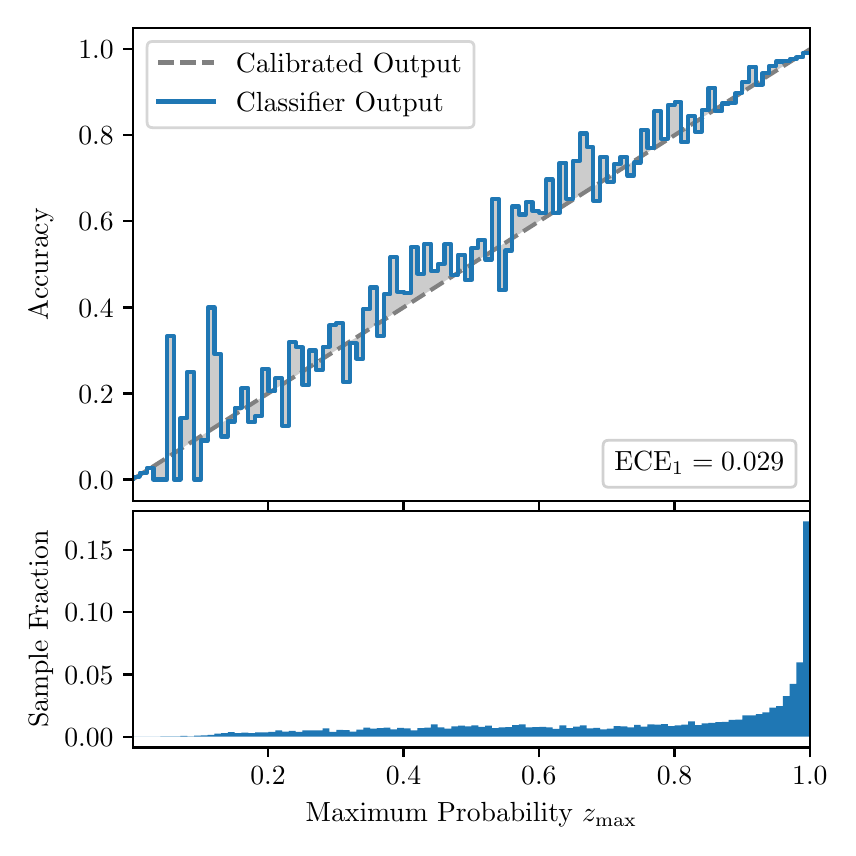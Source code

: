 \begingroup%
\makeatletter%
\begin{pgfpicture}%
\pgfpathrectangle{\pgfpointorigin}{\pgfqpoint{4.0in}{4.0in}}%
\pgfusepath{use as bounding box, clip}%
\begin{pgfscope}%
\pgfsetbuttcap%
\pgfsetmiterjoin%
\definecolor{currentfill}{rgb}{1.0,1.0,1.0}%
\pgfsetfillcolor{currentfill}%
\pgfsetlinewidth{0.0pt}%
\definecolor{currentstroke}{rgb}{1.0,1.0,1.0}%
\pgfsetstrokecolor{currentstroke}%
\pgfsetdash{}{0pt}%
\pgfpathmoveto{\pgfqpoint{0.0in}{0.0in}}%
\pgfpathlineto{\pgfqpoint{4.0in}{0.0in}}%
\pgfpathlineto{\pgfqpoint{4.0in}{4.0in}}%
\pgfpathlineto{\pgfqpoint{0.0in}{4.0in}}%
\pgfpathclose%
\pgfusepath{fill}%
\end{pgfscope}%
\begin{pgfscope}%
\pgfsetbuttcap%
\pgfsetmiterjoin%
\definecolor{currentfill}{rgb}{1.0,1.0,1.0}%
\pgfsetfillcolor{currentfill}%
\pgfsetlinewidth{0.0pt}%
\definecolor{currentstroke}{rgb}{0.0,0.0,0.0}%
\pgfsetstrokecolor{currentstroke}%
\pgfsetstrokeopacity{0.0}%
\pgfsetdash{}{0pt}%
\pgfpathmoveto{\pgfqpoint{0.528in}{1.633in}}%
\pgfpathlineto{\pgfqpoint{3.911in}{1.633in}}%
\pgfpathlineto{\pgfqpoint{3.911in}{4.0in}}%
\pgfpathlineto{\pgfqpoint{0.528in}{4.0in}}%
\pgfpathclose%
\pgfusepath{fill}%
\end{pgfscope}%
\begin{pgfscope}%
\pgfpathrectangle{\pgfqpoint{0.528in}{1.633in}}{\pgfqpoint{3.384in}{2.367in}}%
\pgfusepath{clip}%
\pgfsetbuttcap%
\pgfsetroundjoin%
\definecolor{currentfill}{rgb}{0.0,0.0,0.0}%
\pgfsetfillcolor{currentfill}%
\pgfsetfillopacity{0.2}%
\pgfsetlinewidth{0.0pt}%
\definecolor{currentstroke}{rgb}{0.0,0.0,0.0}%
\pgfsetstrokecolor{currentstroke}%
\pgfsetdash{}{0pt}%
\pgfpathmoveto{\pgfqpoint{0.531in}{1.754in}}%
\pgfpathlineto{\pgfqpoint{0.531in}{1.745in}}%
\pgfpathlineto{\pgfqpoint{0.534in}{1.747in}}%
\pgfpathlineto{\pgfqpoint{0.538in}{1.749in}}%
\pgfpathlineto{\pgfqpoint{0.541in}{1.751in}}%
\pgfpathlineto{\pgfqpoint{0.545in}{1.754in}}%
\pgfpathlineto{\pgfqpoint{0.548in}{1.756in}}%
\pgfpathlineto{\pgfqpoint{0.551in}{1.758in}}%
\pgfpathlineto{\pgfqpoint{0.555in}{1.76in}}%
\pgfpathlineto{\pgfqpoint{0.558in}{1.762in}}%
\pgfpathlineto{\pgfqpoint{0.561in}{1.764in}}%
\pgfpathlineto{\pgfqpoint{0.565in}{1.766in}}%
\pgfpathlineto{\pgfqpoint{0.568in}{1.769in}}%
\pgfpathlineto{\pgfqpoint{0.572in}{1.771in}}%
\pgfpathlineto{\pgfqpoint{0.575in}{1.773in}}%
\pgfpathlineto{\pgfqpoint{0.578in}{1.775in}}%
\pgfpathlineto{\pgfqpoint{0.582in}{1.777in}}%
\pgfpathlineto{\pgfqpoint{0.585in}{1.779in}}%
\pgfpathlineto{\pgfqpoint{0.589in}{1.782in}}%
\pgfpathlineto{\pgfqpoint{0.592in}{1.784in}}%
\pgfpathlineto{\pgfqpoint{0.595in}{1.786in}}%
\pgfpathlineto{\pgfqpoint{0.599in}{1.788in}}%
\pgfpathlineto{\pgfqpoint{0.602in}{1.79in}}%
\pgfpathlineto{\pgfqpoint{0.606in}{1.792in}}%
\pgfpathlineto{\pgfqpoint{0.609in}{1.794in}}%
\pgfpathlineto{\pgfqpoint{0.612in}{1.797in}}%
\pgfpathlineto{\pgfqpoint{0.616in}{1.799in}}%
\pgfpathlineto{\pgfqpoint{0.619in}{1.801in}}%
\pgfpathlineto{\pgfqpoint{0.622in}{1.803in}}%
\pgfpathlineto{\pgfqpoint{0.626in}{1.805in}}%
\pgfpathlineto{\pgfqpoint{0.629in}{1.807in}}%
\pgfpathlineto{\pgfqpoint{0.633in}{1.81in}}%
\pgfpathlineto{\pgfqpoint{0.636in}{1.812in}}%
\pgfpathlineto{\pgfqpoint{0.639in}{1.814in}}%
\pgfpathlineto{\pgfqpoint{0.643in}{1.816in}}%
\pgfpathlineto{\pgfqpoint{0.646in}{1.818in}}%
\pgfpathlineto{\pgfqpoint{0.65in}{1.82in}}%
\pgfpathlineto{\pgfqpoint{0.653in}{1.822in}}%
\pgfpathlineto{\pgfqpoint{0.656in}{1.825in}}%
\pgfpathlineto{\pgfqpoint{0.66in}{1.827in}}%
\pgfpathlineto{\pgfqpoint{0.663in}{1.829in}}%
\pgfpathlineto{\pgfqpoint{0.666in}{1.831in}}%
\pgfpathlineto{\pgfqpoint{0.67in}{1.833in}}%
\pgfpathlineto{\pgfqpoint{0.673in}{1.835in}}%
\pgfpathlineto{\pgfqpoint{0.677in}{1.837in}}%
\pgfpathlineto{\pgfqpoint{0.68in}{1.84in}}%
\pgfpathlineto{\pgfqpoint{0.683in}{1.842in}}%
\pgfpathlineto{\pgfqpoint{0.687in}{1.844in}}%
\pgfpathlineto{\pgfqpoint{0.69in}{1.846in}}%
\pgfpathlineto{\pgfqpoint{0.694in}{1.848in}}%
\pgfpathlineto{\pgfqpoint{0.697in}{1.85in}}%
\pgfpathlineto{\pgfqpoint{0.7in}{1.853in}}%
\pgfpathlineto{\pgfqpoint{0.704in}{1.855in}}%
\pgfpathlineto{\pgfqpoint{0.707in}{1.857in}}%
\pgfpathlineto{\pgfqpoint{0.711in}{1.859in}}%
\pgfpathlineto{\pgfqpoint{0.714in}{1.861in}}%
\pgfpathlineto{\pgfqpoint{0.717in}{1.863in}}%
\pgfpathlineto{\pgfqpoint{0.721in}{1.865in}}%
\pgfpathlineto{\pgfqpoint{0.724in}{1.868in}}%
\pgfpathlineto{\pgfqpoint{0.727in}{1.87in}}%
\pgfpathlineto{\pgfqpoint{0.731in}{1.872in}}%
\pgfpathlineto{\pgfqpoint{0.734in}{1.874in}}%
\pgfpathlineto{\pgfqpoint{0.738in}{1.876in}}%
\pgfpathlineto{\pgfqpoint{0.741in}{1.878in}}%
\pgfpathlineto{\pgfqpoint{0.744in}{1.881in}}%
\pgfpathlineto{\pgfqpoint{0.748in}{1.883in}}%
\pgfpathlineto{\pgfqpoint{0.751in}{1.885in}}%
\pgfpathlineto{\pgfqpoint{0.755in}{1.887in}}%
\pgfpathlineto{\pgfqpoint{0.758in}{1.889in}}%
\pgfpathlineto{\pgfqpoint{0.761in}{1.891in}}%
\pgfpathlineto{\pgfqpoint{0.765in}{1.893in}}%
\pgfpathlineto{\pgfqpoint{0.768in}{1.896in}}%
\pgfpathlineto{\pgfqpoint{0.771in}{1.898in}}%
\pgfpathlineto{\pgfqpoint{0.775in}{1.9in}}%
\pgfpathlineto{\pgfqpoint{0.778in}{1.902in}}%
\pgfpathlineto{\pgfqpoint{0.782in}{1.904in}}%
\pgfpathlineto{\pgfqpoint{0.785in}{1.906in}}%
\pgfpathlineto{\pgfqpoint{0.788in}{1.908in}}%
\pgfpathlineto{\pgfqpoint{0.792in}{1.911in}}%
\pgfpathlineto{\pgfqpoint{0.795in}{1.913in}}%
\pgfpathlineto{\pgfqpoint{0.799in}{1.915in}}%
\pgfpathlineto{\pgfqpoint{0.802in}{1.917in}}%
\pgfpathlineto{\pgfqpoint{0.805in}{1.919in}}%
\pgfpathlineto{\pgfqpoint{0.809in}{1.921in}}%
\pgfpathlineto{\pgfqpoint{0.812in}{1.924in}}%
\pgfpathlineto{\pgfqpoint{0.816in}{1.926in}}%
\pgfpathlineto{\pgfqpoint{0.819in}{1.928in}}%
\pgfpathlineto{\pgfqpoint{0.822in}{1.93in}}%
\pgfpathlineto{\pgfqpoint{0.826in}{1.932in}}%
\pgfpathlineto{\pgfqpoint{0.829in}{1.934in}}%
\pgfpathlineto{\pgfqpoint{0.832in}{1.936in}}%
\pgfpathlineto{\pgfqpoint{0.836in}{1.939in}}%
\pgfpathlineto{\pgfqpoint{0.839in}{1.941in}}%
\pgfpathlineto{\pgfqpoint{0.843in}{1.943in}}%
\pgfpathlineto{\pgfqpoint{0.846in}{1.945in}}%
\pgfpathlineto{\pgfqpoint{0.849in}{1.947in}}%
\pgfpathlineto{\pgfqpoint{0.853in}{1.949in}}%
\pgfpathlineto{\pgfqpoint{0.856in}{1.952in}}%
\pgfpathlineto{\pgfqpoint{0.86in}{1.954in}}%
\pgfpathlineto{\pgfqpoint{0.863in}{1.956in}}%
\pgfpathlineto{\pgfqpoint{0.866in}{1.958in}}%
\pgfpathlineto{\pgfqpoint{0.87in}{1.96in}}%
\pgfpathlineto{\pgfqpoint{0.873in}{1.962in}}%
\pgfpathlineto{\pgfqpoint{0.876in}{1.964in}}%
\pgfpathlineto{\pgfqpoint{0.88in}{1.967in}}%
\pgfpathlineto{\pgfqpoint{0.883in}{1.969in}}%
\pgfpathlineto{\pgfqpoint{0.887in}{1.971in}}%
\pgfpathlineto{\pgfqpoint{0.89in}{1.973in}}%
\pgfpathlineto{\pgfqpoint{0.893in}{1.975in}}%
\pgfpathlineto{\pgfqpoint{0.897in}{1.977in}}%
\pgfpathlineto{\pgfqpoint{0.9in}{1.979in}}%
\pgfpathlineto{\pgfqpoint{0.904in}{1.982in}}%
\pgfpathlineto{\pgfqpoint{0.907in}{1.984in}}%
\pgfpathlineto{\pgfqpoint{0.91in}{1.986in}}%
\pgfpathlineto{\pgfqpoint{0.914in}{1.988in}}%
\pgfpathlineto{\pgfqpoint{0.917in}{1.99in}}%
\pgfpathlineto{\pgfqpoint{0.921in}{1.992in}}%
\pgfpathlineto{\pgfqpoint{0.924in}{1.995in}}%
\pgfpathlineto{\pgfqpoint{0.927in}{1.997in}}%
\pgfpathlineto{\pgfqpoint{0.931in}{1.999in}}%
\pgfpathlineto{\pgfqpoint{0.934in}{2.001in}}%
\pgfpathlineto{\pgfqpoint{0.937in}{2.003in}}%
\pgfpathlineto{\pgfqpoint{0.941in}{2.005in}}%
\pgfpathlineto{\pgfqpoint{0.944in}{2.007in}}%
\pgfpathlineto{\pgfqpoint{0.948in}{2.01in}}%
\pgfpathlineto{\pgfqpoint{0.951in}{2.012in}}%
\pgfpathlineto{\pgfqpoint{0.954in}{2.014in}}%
\pgfpathlineto{\pgfqpoint{0.958in}{2.016in}}%
\pgfpathlineto{\pgfqpoint{0.961in}{2.018in}}%
\pgfpathlineto{\pgfqpoint{0.965in}{2.02in}}%
\pgfpathlineto{\pgfqpoint{0.968in}{2.023in}}%
\pgfpathlineto{\pgfqpoint{0.971in}{2.025in}}%
\pgfpathlineto{\pgfqpoint{0.975in}{2.027in}}%
\pgfpathlineto{\pgfqpoint{0.978in}{2.029in}}%
\pgfpathlineto{\pgfqpoint{0.981in}{2.031in}}%
\pgfpathlineto{\pgfqpoint{0.985in}{2.033in}}%
\pgfpathlineto{\pgfqpoint{0.988in}{2.035in}}%
\pgfpathlineto{\pgfqpoint{0.992in}{2.038in}}%
\pgfpathlineto{\pgfqpoint{0.995in}{2.04in}}%
\pgfpathlineto{\pgfqpoint{0.998in}{2.042in}}%
\pgfpathlineto{\pgfqpoint{1.002in}{2.044in}}%
\pgfpathlineto{\pgfqpoint{1.005in}{2.046in}}%
\pgfpathlineto{\pgfqpoint{1.009in}{2.048in}}%
\pgfpathlineto{\pgfqpoint{1.012in}{2.05in}}%
\pgfpathlineto{\pgfqpoint{1.015in}{2.053in}}%
\pgfpathlineto{\pgfqpoint{1.019in}{2.055in}}%
\pgfpathlineto{\pgfqpoint{1.022in}{2.057in}}%
\pgfpathlineto{\pgfqpoint{1.026in}{2.059in}}%
\pgfpathlineto{\pgfqpoint{1.029in}{2.061in}}%
\pgfpathlineto{\pgfqpoint{1.032in}{2.063in}}%
\pgfpathlineto{\pgfqpoint{1.036in}{2.066in}}%
\pgfpathlineto{\pgfqpoint{1.039in}{2.068in}}%
\pgfpathlineto{\pgfqpoint{1.042in}{2.07in}}%
\pgfpathlineto{\pgfqpoint{1.046in}{2.072in}}%
\pgfpathlineto{\pgfqpoint{1.049in}{2.074in}}%
\pgfpathlineto{\pgfqpoint{1.053in}{2.076in}}%
\pgfpathlineto{\pgfqpoint{1.056in}{2.078in}}%
\pgfpathlineto{\pgfqpoint{1.059in}{2.081in}}%
\pgfpathlineto{\pgfqpoint{1.063in}{2.083in}}%
\pgfpathlineto{\pgfqpoint{1.066in}{2.085in}}%
\pgfpathlineto{\pgfqpoint{1.07in}{2.087in}}%
\pgfpathlineto{\pgfqpoint{1.073in}{2.089in}}%
\pgfpathlineto{\pgfqpoint{1.076in}{2.091in}}%
\pgfpathlineto{\pgfqpoint{1.08in}{2.094in}}%
\pgfpathlineto{\pgfqpoint{1.083in}{2.096in}}%
\pgfpathlineto{\pgfqpoint{1.086in}{2.098in}}%
\pgfpathlineto{\pgfqpoint{1.09in}{2.1in}}%
\pgfpathlineto{\pgfqpoint{1.093in}{2.102in}}%
\pgfpathlineto{\pgfqpoint{1.097in}{2.104in}}%
\pgfpathlineto{\pgfqpoint{1.1in}{2.106in}}%
\pgfpathlineto{\pgfqpoint{1.103in}{2.109in}}%
\pgfpathlineto{\pgfqpoint{1.107in}{2.111in}}%
\pgfpathlineto{\pgfqpoint{1.11in}{2.113in}}%
\pgfpathlineto{\pgfqpoint{1.114in}{2.115in}}%
\pgfpathlineto{\pgfqpoint{1.117in}{2.117in}}%
\pgfpathlineto{\pgfqpoint{1.12in}{2.119in}}%
\pgfpathlineto{\pgfqpoint{1.124in}{2.122in}}%
\pgfpathlineto{\pgfqpoint{1.127in}{2.124in}}%
\pgfpathlineto{\pgfqpoint{1.131in}{2.126in}}%
\pgfpathlineto{\pgfqpoint{1.134in}{2.128in}}%
\pgfpathlineto{\pgfqpoint{1.137in}{2.13in}}%
\pgfpathlineto{\pgfqpoint{1.141in}{2.132in}}%
\pgfpathlineto{\pgfqpoint{1.144in}{2.134in}}%
\pgfpathlineto{\pgfqpoint{1.147in}{2.137in}}%
\pgfpathlineto{\pgfqpoint{1.151in}{2.139in}}%
\pgfpathlineto{\pgfqpoint{1.154in}{2.141in}}%
\pgfpathlineto{\pgfqpoint{1.158in}{2.143in}}%
\pgfpathlineto{\pgfqpoint{1.161in}{2.145in}}%
\pgfpathlineto{\pgfqpoint{1.164in}{2.147in}}%
\pgfpathlineto{\pgfqpoint{1.168in}{2.149in}}%
\pgfpathlineto{\pgfqpoint{1.171in}{2.152in}}%
\pgfpathlineto{\pgfqpoint{1.175in}{2.154in}}%
\pgfpathlineto{\pgfqpoint{1.178in}{2.156in}}%
\pgfpathlineto{\pgfqpoint{1.181in}{2.158in}}%
\pgfpathlineto{\pgfqpoint{1.185in}{2.16in}}%
\pgfpathlineto{\pgfqpoint{1.188in}{2.162in}}%
\pgfpathlineto{\pgfqpoint{1.191in}{2.165in}}%
\pgfpathlineto{\pgfqpoint{1.195in}{2.167in}}%
\pgfpathlineto{\pgfqpoint{1.198in}{2.169in}}%
\pgfpathlineto{\pgfqpoint{1.202in}{2.171in}}%
\pgfpathlineto{\pgfqpoint{1.205in}{2.173in}}%
\pgfpathlineto{\pgfqpoint{1.208in}{2.175in}}%
\pgfpathlineto{\pgfqpoint{1.212in}{2.177in}}%
\pgfpathlineto{\pgfqpoint{1.215in}{2.18in}}%
\pgfpathlineto{\pgfqpoint{1.219in}{2.182in}}%
\pgfpathlineto{\pgfqpoint{1.222in}{2.184in}}%
\pgfpathlineto{\pgfqpoint{1.225in}{2.186in}}%
\pgfpathlineto{\pgfqpoint{1.229in}{2.188in}}%
\pgfpathlineto{\pgfqpoint{1.232in}{2.19in}}%
\pgfpathlineto{\pgfqpoint{1.236in}{2.193in}}%
\pgfpathlineto{\pgfqpoint{1.239in}{2.195in}}%
\pgfpathlineto{\pgfqpoint{1.242in}{2.197in}}%
\pgfpathlineto{\pgfqpoint{1.246in}{2.199in}}%
\pgfpathlineto{\pgfqpoint{1.249in}{2.201in}}%
\pgfpathlineto{\pgfqpoint{1.252in}{2.203in}}%
\pgfpathlineto{\pgfqpoint{1.256in}{2.205in}}%
\pgfpathlineto{\pgfqpoint{1.259in}{2.208in}}%
\pgfpathlineto{\pgfqpoint{1.263in}{2.21in}}%
\pgfpathlineto{\pgfqpoint{1.266in}{2.212in}}%
\pgfpathlineto{\pgfqpoint{1.269in}{2.214in}}%
\pgfpathlineto{\pgfqpoint{1.273in}{2.216in}}%
\pgfpathlineto{\pgfqpoint{1.276in}{2.218in}}%
\pgfpathlineto{\pgfqpoint{1.28in}{2.22in}}%
\pgfpathlineto{\pgfqpoint{1.283in}{2.223in}}%
\pgfpathlineto{\pgfqpoint{1.286in}{2.225in}}%
\pgfpathlineto{\pgfqpoint{1.29in}{2.227in}}%
\pgfpathlineto{\pgfqpoint{1.293in}{2.229in}}%
\pgfpathlineto{\pgfqpoint{1.296in}{2.231in}}%
\pgfpathlineto{\pgfqpoint{1.3in}{2.233in}}%
\pgfpathlineto{\pgfqpoint{1.303in}{2.236in}}%
\pgfpathlineto{\pgfqpoint{1.307in}{2.238in}}%
\pgfpathlineto{\pgfqpoint{1.31in}{2.24in}}%
\pgfpathlineto{\pgfqpoint{1.313in}{2.242in}}%
\pgfpathlineto{\pgfqpoint{1.317in}{2.244in}}%
\pgfpathlineto{\pgfqpoint{1.32in}{2.246in}}%
\pgfpathlineto{\pgfqpoint{1.324in}{2.248in}}%
\pgfpathlineto{\pgfqpoint{1.327in}{2.251in}}%
\pgfpathlineto{\pgfqpoint{1.33in}{2.253in}}%
\pgfpathlineto{\pgfqpoint{1.334in}{2.255in}}%
\pgfpathlineto{\pgfqpoint{1.337in}{2.257in}}%
\pgfpathlineto{\pgfqpoint{1.34in}{2.259in}}%
\pgfpathlineto{\pgfqpoint{1.344in}{2.261in}}%
\pgfpathlineto{\pgfqpoint{1.347in}{2.264in}}%
\pgfpathlineto{\pgfqpoint{1.351in}{2.266in}}%
\pgfpathlineto{\pgfqpoint{1.354in}{2.268in}}%
\pgfpathlineto{\pgfqpoint{1.357in}{2.27in}}%
\pgfpathlineto{\pgfqpoint{1.361in}{2.272in}}%
\pgfpathlineto{\pgfqpoint{1.364in}{2.274in}}%
\pgfpathlineto{\pgfqpoint{1.368in}{2.276in}}%
\pgfpathlineto{\pgfqpoint{1.371in}{2.279in}}%
\pgfpathlineto{\pgfqpoint{1.374in}{2.281in}}%
\pgfpathlineto{\pgfqpoint{1.378in}{2.283in}}%
\pgfpathlineto{\pgfqpoint{1.381in}{2.285in}}%
\pgfpathlineto{\pgfqpoint{1.385in}{2.287in}}%
\pgfpathlineto{\pgfqpoint{1.388in}{2.289in}}%
\pgfpathlineto{\pgfqpoint{1.391in}{2.291in}}%
\pgfpathlineto{\pgfqpoint{1.395in}{2.294in}}%
\pgfpathlineto{\pgfqpoint{1.398in}{2.296in}}%
\pgfpathlineto{\pgfqpoint{1.401in}{2.298in}}%
\pgfpathlineto{\pgfqpoint{1.405in}{2.3in}}%
\pgfpathlineto{\pgfqpoint{1.408in}{2.302in}}%
\pgfpathlineto{\pgfqpoint{1.412in}{2.304in}}%
\pgfpathlineto{\pgfqpoint{1.415in}{2.307in}}%
\pgfpathlineto{\pgfqpoint{1.418in}{2.309in}}%
\pgfpathlineto{\pgfqpoint{1.422in}{2.311in}}%
\pgfpathlineto{\pgfqpoint{1.425in}{2.313in}}%
\pgfpathlineto{\pgfqpoint{1.429in}{2.315in}}%
\pgfpathlineto{\pgfqpoint{1.432in}{2.317in}}%
\pgfpathlineto{\pgfqpoint{1.435in}{2.319in}}%
\pgfpathlineto{\pgfqpoint{1.439in}{2.322in}}%
\pgfpathlineto{\pgfqpoint{1.442in}{2.324in}}%
\pgfpathlineto{\pgfqpoint{1.445in}{2.326in}}%
\pgfpathlineto{\pgfqpoint{1.449in}{2.328in}}%
\pgfpathlineto{\pgfqpoint{1.452in}{2.33in}}%
\pgfpathlineto{\pgfqpoint{1.456in}{2.332in}}%
\pgfpathlineto{\pgfqpoint{1.459in}{2.335in}}%
\pgfpathlineto{\pgfqpoint{1.462in}{2.337in}}%
\pgfpathlineto{\pgfqpoint{1.466in}{2.339in}}%
\pgfpathlineto{\pgfqpoint{1.469in}{2.341in}}%
\pgfpathlineto{\pgfqpoint{1.473in}{2.343in}}%
\pgfpathlineto{\pgfqpoint{1.476in}{2.345in}}%
\pgfpathlineto{\pgfqpoint{1.479in}{2.347in}}%
\pgfpathlineto{\pgfqpoint{1.483in}{2.35in}}%
\pgfpathlineto{\pgfqpoint{1.486in}{2.352in}}%
\pgfpathlineto{\pgfqpoint{1.49in}{2.354in}}%
\pgfpathlineto{\pgfqpoint{1.493in}{2.356in}}%
\pgfpathlineto{\pgfqpoint{1.496in}{2.358in}}%
\pgfpathlineto{\pgfqpoint{1.5in}{2.36in}}%
\pgfpathlineto{\pgfqpoint{1.503in}{2.363in}}%
\pgfpathlineto{\pgfqpoint{1.506in}{2.365in}}%
\pgfpathlineto{\pgfqpoint{1.51in}{2.367in}}%
\pgfpathlineto{\pgfqpoint{1.513in}{2.369in}}%
\pgfpathlineto{\pgfqpoint{1.517in}{2.371in}}%
\pgfpathlineto{\pgfqpoint{1.52in}{2.373in}}%
\pgfpathlineto{\pgfqpoint{1.523in}{2.375in}}%
\pgfpathlineto{\pgfqpoint{1.527in}{2.378in}}%
\pgfpathlineto{\pgfqpoint{1.53in}{2.38in}}%
\pgfpathlineto{\pgfqpoint{1.534in}{2.382in}}%
\pgfpathlineto{\pgfqpoint{1.537in}{2.384in}}%
\pgfpathlineto{\pgfqpoint{1.54in}{2.386in}}%
\pgfpathlineto{\pgfqpoint{1.544in}{2.388in}}%
\pgfpathlineto{\pgfqpoint{1.547in}{2.39in}}%
\pgfpathlineto{\pgfqpoint{1.55in}{2.393in}}%
\pgfpathlineto{\pgfqpoint{1.554in}{2.395in}}%
\pgfpathlineto{\pgfqpoint{1.557in}{2.397in}}%
\pgfpathlineto{\pgfqpoint{1.561in}{2.399in}}%
\pgfpathlineto{\pgfqpoint{1.564in}{2.401in}}%
\pgfpathlineto{\pgfqpoint{1.567in}{2.403in}}%
\pgfpathlineto{\pgfqpoint{1.571in}{2.406in}}%
\pgfpathlineto{\pgfqpoint{1.574in}{2.408in}}%
\pgfpathlineto{\pgfqpoint{1.578in}{2.41in}}%
\pgfpathlineto{\pgfqpoint{1.581in}{2.412in}}%
\pgfpathlineto{\pgfqpoint{1.584in}{2.414in}}%
\pgfpathlineto{\pgfqpoint{1.588in}{2.416in}}%
\pgfpathlineto{\pgfqpoint{1.591in}{2.418in}}%
\pgfpathlineto{\pgfqpoint{1.595in}{2.421in}}%
\pgfpathlineto{\pgfqpoint{1.598in}{2.423in}}%
\pgfpathlineto{\pgfqpoint{1.601in}{2.425in}}%
\pgfpathlineto{\pgfqpoint{1.605in}{2.427in}}%
\pgfpathlineto{\pgfqpoint{1.608in}{2.429in}}%
\pgfpathlineto{\pgfqpoint{1.611in}{2.431in}}%
\pgfpathlineto{\pgfqpoint{1.615in}{2.434in}}%
\pgfpathlineto{\pgfqpoint{1.618in}{2.436in}}%
\pgfpathlineto{\pgfqpoint{1.622in}{2.438in}}%
\pgfpathlineto{\pgfqpoint{1.625in}{2.44in}}%
\pgfpathlineto{\pgfqpoint{1.628in}{2.442in}}%
\pgfpathlineto{\pgfqpoint{1.632in}{2.444in}}%
\pgfpathlineto{\pgfqpoint{1.635in}{2.446in}}%
\pgfpathlineto{\pgfqpoint{1.639in}{2.449in}}%
\pgfpathlineto{\pgfqpoint{1.642in}{2.451in}}%
\pgfpathlineto{\pgfqpoint{1.645in}{2.453in}}%
\pgfpathlineto{\pgfqpoint{1.649in}{2.455in}}%
\pgfpathlineto{\pgfqpoint{1.652in}{2.457in}}%
\pgfpathlineto{\pgfqpoint{1.655in}{2.459in}}%
\pgfpathlineto{\pgfqpoint{1.659in}{2.461in}}%
\pgfpathlineto{\pgfqpoint{1.662in}{2.464in}}%
\pgfpathlineto{\pgfqpoint{1.666in}{2.466in}}%
\pgfpathlineto{\pgfqpoint{1.669in}{2.468in}}%
\pgfpathlineto{\pgfqpoint{1.672in}{2.47in}}%
\pgfpathlineto{\pgfqpoint{1.676in}{2.472in}}%
\pgfpathlineto{\pgfqpoint{1.679in}{2.474in}}%
\pgfpathlineto{\pgfqpoint{1.683in}{2.477in}}%
\pgfpathlineto{\pgfqpoint{1.686in}{2.479in}}%
\pgfpathlineto{\pgfqpoint{1.689in}{2.481in}}%
\pgfpathlineto{\pgfqpoint{1.693in}{2.483in}}%
\pgfpathlineto{\pgfqpoint{1.696in}{2.485in}}%
\pgfpathlineto{\pgfqpoint{1.7in}{2.487in}}%
\pgfpathlineto{\pgfqpoint{1.703in}{2.489in}}%
\pgfpathlineto{\pgfqpoint{1.706in}{2.492in}}%
\pgfpathlineto{\pgfqpoint{1.71in}{2.494in}}%
\pgfpathlineto{\pgfqpoint{1.713in}{2.496in}}%
\pgfpathlineto{\pgfqpoint{1.716in}{2.498in}}%
\pgfpathlineto{\pgfqpoint{1.72in}{2.5in}}%
\pgfpathlineto{\pgfqpoint{1.723in}{2.502in}}%
\pgfpathlineto{\pgfqpoint{1.727in}{2.505in}}%
\pgfpathlineto{\pgfqpoint{1.73in}{2.507in}}%
\pgfpathlineto{\pgfqpoint{1.733in}{2.509in}}%
\pgfpathlineto{\pgfqpoint{1.737in}{2.511in}}%
\pgfpathlineto{\pgfqpoint{1.74in}{2.513in}}%
\pgfpathlineto{\pgfqpoint{1.744in}{2.515in}}%
\pgfpathlineto{\pgfqpoint{1.747in}{2.517in}}%
\pgfpathlineto{\pgfqpoint{1.75in}{2.52in}}%
\pgfpathlineto{\pgfqpoint{1.754in}{2.522in}}%
\pgfpathlineto{\pgfqpoint{1.757in}{2.524in}}%
\pgfpathlineto{\pgfqpoint{1.76in}{2.526in}}%
\pgfpathlineto{\pgfqpoint{1.764in}{2.528in}}%
\pgfpathlineto{\pgfqpoint{1.767in}{2.53in}}%
\pgfpathlineto{\pgfqpoint{1.771in}{2.532in}}%
\pgfpathlineto{\pgfqpoint{1.774in}{2.535in}}%
\pgfpathlineto{\pgfqpoint{1.777in}{2.537in}}%
\pgfpathlineto{\pgfqpoint{1.781in}{2.539in}}%
\pgfpathlineto{\pgfqpoint{1.784in}{2.541in}}%
\pgfpathlineto{\pgfqpoint{1.788in}{2.543in}}%
\pgfpathlineto{\pgfqpoint{1.791in}{2.545in}}%
\pgfpathlineto{\pgfqpoint{1.794in}{2.548in}}%
\pgfpathlineto{\pgfqpoint{1.798in}{2.55in}}%
\pgfpathlineto{\pgfqpoint{1.801in}{2.552in}}%
\pgfpathlineto{\pgfqpoint{1.805in}{2.554in}}%
\pgfpathlineto{\pgfqpoint{1.808in}{2.556in}}%
\pgfpathlineto{\pgfqpoint{1.811in}{2.558in}}%
\pgfpathlineto{\pgfqpoint{1.815in}{2.56in}}%
\pgfpathlineto{\pgfqpoint{1.818in}{2.563in}}%
\pgfpathlineto{\pgfqpoint{1.821in}{2.565in}}%
\pgfpathlineto{\pgfqpoint{1.825in}{2.567in}}%
\pgfpathlineto{\pgfqpoint{1.828in}{2.569in}}%
\pgfpathlineto{\pgfqpoint{1.832in}{2.571in}}%
\pgfpathlineto{\pgfqpoint{1.835in}{2.573in}}%
\pgfpathlineto{\pgfqpoint{1.838in}{2.576in}}%
\pgfpathlineto{\pgfqpoint{1.842in}{2.578in}}%
\pgfpathlineto{\pgfqpoint{1.845in}{2.58in}}%
\pgfpathlineto{\pgfqpoint{1.849in}{2.582in}}%
\pgfpathlineto{\pgfqpoint{1.852in}{2.584in}}%
\pgfpathlineto{\pgfqpoint{1.855in}{2.586in}}%
\pgfpathlineto{\pgfqpoint{1.859in}{2.588in}}%
\pgfpathlineto{\pgfqpoint{1.862in}{2.591in}}%
\pgfpathlineto{\pgfqpoint{1.865in}{2.593in}}%
\pgfpathlineto{\pgfqpoint{1.869in}{2.595in}}%
\pgfpathlineto{\pgfqpoint{1.872in}{2.597in}}%
\pgfpathlineto{\pgfqpoint{1.876in}{2.599in}}%
\pgfpathlineto{\pgfqpoint{1.879in}{2.601in}}%
\pgfpathlineto{\pgfqpoint{1.882in}{2.604in}}%
\pgfpathlineto{\pgfqpoint{1.886in}{2.606in}}%
\pgfpathlineto{\pgfqpoint{1.889in}{2.608in}}%
\pgfpathlineto{\pgfqpoint{1.893in}{2.61in}}%
\pgfpathlineto{\pgfqpoint{1.896in}{2.612in}}%
\pgfpathlineto{\pgfqpoint{1.899in}{2.614in}}%
\pgfpathlineto{\pgfqpoint{1.903in}{2.616in}}%
\pgfpathlineto{\pgfqpoint{1.906in}{2.619in}}%
\pgfpathlineto{\pgfqpoint{1.91in}{2.621in}}%
\pgfpathlineto{\pgfqpoint{1.913in}{2.623in}}%
\pgfpathlineto{\pgfqpoint{1.916in}{2.625in}}%
\pgfpathlineto{\pgfqpoint{1.92in}{2.627in}}%
\pgfpathlineto{\pgfqpoint{1.923in}{2.629in}}%
\pgfpathlineto{\pgfqpoint{1.926in}{2.631in}}%
\pgfpathlineto{\pgfqpoint{1.93in}{2.634in}}%
\pgfpathlineto{\pgfqpoint{1.933in}{2.636in}}%
\pgfpathlineto{\pgfqpoint{1.937in}{2.638in}}%
\pgfpathlineto{\pgfqpoint{1.94in}{2.64in}}%
\pgfpathlineto{\pgfqpoint{1.943in}{2.642in}}%
\pgfpathlineto{\pgfqpoint{1.947in}{2.644in}}%
\pgfpathlineto{\pgfqpoint{1.95in}{2.647in}}%
\pgfpathlineto{\pgfqpoint{1.954in}{2.649in}}%
\pgfpathlineto{\pgfqpoint{1.957in}{2.651in}}%
\pgfpathlineto{\pgfqpoint{1.96in}{2.653in}}%
\pgfpathlineto{\pgfqpoint{1.964in}{2.655in}}%
\pgfpathlineto{\pgfqpoint{1.967in}{2.657in}}%
\pgfpathlineto{\pgfqpoint{1.97in}{2.659in}}%
\pgfpathlineto{\pgfqpoint{1.974in}{2.662in}}%
\pgfpathlineto{\pgfqpoint{1.977in}{2.664in}}%
\pgfpathlineto{\pgfqpoint{1.981in}{2.666in}}%
\pgfpathlineto{\pgfqpoint{1.984in}{2.668in}}%
\pgfpathlineto{\pgfqpoint{1.987in}{2.67in}}%
\pgfpathlineto{\pgfqpoint{1.991in}{2.672in}}%
\pgfpathlineto{\pgfqpoint{1.994in}{2.675in}}%
\pgfpathlineto{\pgfqpoint{1.998in}{2.677in}}%
\pgfpathlineto{\pgfqpoint{2.001in}{2.679in}}%
\pgfpathlineto{\pgfqpoint{2.004in}{2.681in}}%
\pgfpathlineto{\pgfqpoint{2.008in}{2.683in}}%
\pgfpathlineto{\pgfqpoint{2.011in}{2.685in}}%
\pgfpathlineto{\pgfqpoint{2.015in}{2.687in}}%
\pgfpathlineto{\pgfqpoint{2.018in}{2.69in}}%
\pgfpathlineto{\pgfqpoint{2.021in}{2.692in}}%
\pgfpathlineto{\pgfqpoint{2.025in}{2.694in}}%
\pgfpathlineto{\pgfqpoint{2.028in}{2.696in}}%
\pgfpathlineto{\pgfqpoint{2.031in}{2.698in}}%
\pgfpathlineto{\pgfqpoint{2.035in}{2.7in}}%
\pgfpathlineto{\pgfqpoint{2.038in}{2.702in}}%
\pgfpathlineto{\pgfqpoint{2.042in}{2.705in}}%
\pgfpathlineto{\pgfqpoint{2.045in}{2.707in}}%
\pgfpathlineto{\pgfqpoint{2.048in}{2.709in}}%
\pgfpathlineto{\pgfqpoint{2.052in}{2.711in}}%
\pgfpathlineto{\pgfqpoint{2.055in}{2.713in}}%
\pgfpathlineto{\pgfqpoint{2.059in}{2.715in}}%
\pgfpathlineto{\pgfqpoint{2.062in}{2.718in}}%
\pgfpathlineto{\pgfqpoint{2.065in}{2.72in}}%
\pgfpathlineto{\pgfqpoint{2.069in}{2.722in}}%
\pgfpathlineto{\pgfqpoint{2.072in}{2.724in}}%
\pgfpathlineto{\pgfqpoint{2.075in}{2.726in}}%
\pgfpathlineto{\pgfqpoint{2.079in}{2.728in}}%
\pgfpathlineto{\pgfqpoint{2.082in}{2.73in}}%
\pgfpathlineto{\pgfqpoint{2.086in}{2.733in}}%
\pgfpathlineto{\pgfqpoint{2.089in}{2.735in}}%
\pgfpathlineto{\pgfqpoint{2.092in}{2.737in}}%
\pgfpathlineto{\pgfqpoint{2.096in}{2.739in}}%
\pgfpathlineto{\pgfqpoint{2.099in}{2.741in}}%
\pgfpathlineto{\pgfqpoint{2.103in}{2.743in}}%
\pgfpathlineto{\pgfqpoint{2.106in}{2.746in}}%
\pgfpathlineto{\pgfqpoint{2.109in}{2.748in}}%
\pgfpathlineto{\pgfqpoint{2.113in}{2.75in}}%
\pgfpathlineto{\pgfqpoint{2.116in}{2.752in}}%
\pgfpathlineto{\pgfqpoint{2.12in}{2.754in}}%
\pgfpathlineto{\pgfqpoint{2.123in}{2.756in}}%
\pgfpathlineto{\pgfqpoint{2.126in}{2.758in}}%
\pgfpathlineto{\pgfqpoint{2.13in}{2.761in}}%
\pgfpathlineto{\pgfqpoint{2.133in}{2.763in}}%
\pgfpathlineto{\pgfqpoint{2.136in}{2.765in}}%
\pgfpathlineto{\pgfqpoint{2.14in}{2.767in}}%
\pgfpathlineto{\pgfqpoint{2.143in}{2.769in}}%
\pgfpathlineto{\pgfqpoint{2.147in}{2.771in}}%
\pgfpathlineto{\pgfqpoint{2.15in}{2.773in}}%
\pgfpathlineto{\pgfqpoint{2.153in}{2.776in}}%
\pgfpathlineto{\pgfqpoint{2.157in}{2.778in}}%
\pgfpathlineto{\pgfqpoint{2.16in}{2.78in}}%
\pgfpathlineto{\pgfqpoint{2.164in}{2.782in}}%
\pgfpathlineto{\pgfqpoint{2.167in}{2.784in}}%
\pgfpathlineto{\pgfqpoint{2.17in}{2.786in}}%
\pgfpathlineto{\pgfqpoint{2.174in}{2.789in}}%
\pgfpathlineto{\pgfqpoint{2.177in}{2.791in}}%
\pgfpathlineto{\pgfqpoint{2.18in}{2.793in}}%
\pgfpathlineto{\pgfqpoint{2.184in}{2.795in}}%
\pgfpathlineto{\pgfqpoint{2.187in}{2.797in}}%
\pgfpathlineto{\pgfqpoint{2.191in}{2.799in}}%
\pgfpathlineto{\pgfqpoint{2.194in}{2.801in}}%
\pgfpathlineto{\pgfqpoint{2.197in}{2.804in}}%
\pgfpathlineto{\pgfqpoint{2.201in}{2.806in}}%
\pgfpathlineto{\pgfqpoint{2.204in}{2.808in}}%
\pgfpathlineto{\pgfqpoint{2.208in}{2.81in}}%
\pgfpathlineto{\pgfqpoint{2.211in}{2.812in}}%
\pgfpathlineto{\pgfqpoint{2.214in}{2.814in}}%
\pgfpathlineto{\pgfqpoint{2.218in}{2.817in}}%
\pgfpathlineto{\pgfqpoint{2.221in}{2.819in}}%
\pgfpathlineto{\pgfqpoint{2.225in}{2.821in}}%
\pgfpathlineto{\pgfqpoint{2.228in}{2.823in}}%
\pgfpathlineto{\pgfqpoint{2.231in}{2.825in}}%
\pgfpathlineto{\pgfqpoint{2.235in}{2.827in}}%
\pgfpathlineto{\pgfqpoint{2.238in}{2.829in}}%
\pgfpathlineto{\pgfqpoint{2.241in}{2.832in}}%
\pgfpathlineto{\pgfqpoint{2.245in}{2.834in}}%
\pgfpathlineto{\pgfqpoint{2.248in}{2.836in}}%
\pgfpathlineto{\pgfqpoint{2.252in}{2.838in}}%
\pgfpathlineto{\pgfqpoint{2.255in}{2.84in}}%
\pgfpathlineto{\pgfqpoint{2.258in}{2.842in}}%
\pgfpathlineto{\pgfqpoint{2.262in}{2.845in}}%
\pgfpathlineto{\pgfqpoint{2.265in}{2.847in}}%
\pgfpathlineto{\pgfqpoint{2.269in}{2.849in}}%
\pgfpathlineto{\pgfqpoint{2.272in}{2.851in}}%
\pgfpathlineto{\pgfqpoint{2.275in}{2.853in}}%
\pgfpathlineto{\pgfqpoint{2.279in}{2.855in}}%
\pgfpathlineto{\pgfqpoint{2.282in}{2.857in}}%
\pgfpathlineto{\pgfqpoint{2.285in}{2.86in}}%
\pgfpathlineto{\pgfqpoint{2.289in}{2.862in}}%
\pgfpathlineto{\pgfqpoint{2.292in}{2.864in}}%
\pgfpathlineto{\pgfqpoint{2.296in}{2.866in}}%
\pgfpathlineto{\pgfqpoint{2.299in}{2.868in}}%
\pgfpathlineto{\pgfqpoint{2.302in}{2.87in}}%
\pgfpathlineto{\pgfqpoint{2.306in}{2.872in}}%
\pgfpathlineto{\pgfqpoint{2.309in}{2.875in}}%
\pgfpathlineto{\pgfqpoint{2.313in}{2.877in}}%
\pgfpathlineto{\pgfqpoint{2.316in}{2.879in}}%
\pgfpathlineto{\pgfqpoint{2.319in}{2.881in}}%
\pgfpathlineto{\pgfqpoint{2.323in}{2.883in}}%
\pgfpathlineto{\pgfqpoint{2.326in}{2.885in}}%
\pgfpathlineto{\pgfqpoint{2.33in}{2.888in}}%
\pgfpathlineto{\pgfqpoint{2.333in}{2.89in}}%
\pgfpathlineto{\pgfqpoint{2.336in}{2.892in}}%
\pgfpathlineto{\pgfqpoint{2.34in}{2.894in}}%
\pgfpathlineto{\pgfqpoint{2.343in}{2.896in}}%
\pgfpathlineto{\pgfqpoint{2.346in}{2.898in}}%
\pgfpathlineto{\pgfqpoint{2.35in}{2.9in}}%
\pgfpathlineto{\pgfqpoint{2.353in}{2.903in}}%
\pgfpathlineto{\pgfqpoint{2.357in}{2.905in}}%
\pgfpathlineto{\pgfqpoint{2.36in}{2.907in}}%
\pgfpathlineto{\pgfqpoint{2.363in}{2.909in}}%
\pgfpathlineto{\pgfqpoint{2.367in}{2.911in}}%
\pgfpathlineto{\pgfqpoint{2.37in}{2.913in}}%
\pgfpathlineto{\pgfqpoint{2.374in}{2.916in}}%
\pgfpathlineto{\pgfqpoint{2.377in}{2.918in}}%
\pgfpathlineto{\pgfqpoint{2.38in}{2.92in}}%
\pgfpathlineto{\pgfqpoint{2.384in}{2.922in}}%
\pgfpathlineto{\pgfqpoint{2.387in}{2.924in}}%
\pgfpathlineto{\pgfqpoint{2.39in}{2.926in}}%
\pgfpathlineto{\pgfqpoint{2.394in}{2.928in}}%
\pgfpathlineto{\pgfqpoint{2.397in}{2.931in}}%
\pgfpathlineto{\pgfqpoint{2.401in}{2.933in}}%
\pgfpathlineto{\pgfqpoint{2.404in}{2.935in}}%
\pgfpathlineto{\pgfqpoint{2.407in}{2.937in}}%
\pgfpathlineto{\pgfqpoint{2.411in}{2.939in}}%
\pgfpathlineto{\pgfqpoint{2.414in}{2.941in}}%
\pgfpathlineto{\pgfqpoint{2.418in}{2.943in}}%
\pgfpathlineto{\pgfqpoint{2.421in}{2.946in}}%
\pgfpathlineto{\pgfqpoint{2.424in}{2.948in}}%
\pgfpathlineto{\pgfqpoint{2.428in}{2.95in}}%
\pgfpathlineto{\pgfqpoint{2.431in}{2.952in}}%
\pgfpathlineto{\pgfqpoint{2.435in}{2.954in}}%
\pgfpathlineto{\pgfqpoint{2.438in}{2.956in}}%
\pgfpathlineto{\pgfqpoint{2.441in}{2.959in}}%
\pgfpathlineto{\pgfqpoint{2.445in}{2.961in}}%
\pgfpathlineto{\pgfqpoint{2.448in}{2.963in}}%
\pgfpathlineto{\pgfqpoint{2.451in}{2.965in}}%
\pgfpathlineto{\pgfqpoint{2.455in}{2.967in}}%
\pgfpathlineto{\pgfqpoint{2.458in}{2.969in}}%
\pgfpathlineto{\pgfqpoint{2.462in}{2.971in}}%
\pgfpathlineto{\pgfqpoint{2.465in}{2.974in}}%
\pgfpathlineto{\pgfqpoint{2.468in}{2.976in}}%
\pgfpathlineto{\pgfqpoint{2.472in}{2.978in}}%
\pgfpathlineto{\pgfqpoint{2.475in}{2.98in}}%
\pgfpathlineto{\pgfqpoint{2.479in}{2.982in}}%
\pgfpathlineto{\pgfqpoint{2.482in}{2.984in}}%
\pgfpathlineto{\pgfqpoint{2.485in}{2.987in}}%
\pgfpathlineto{\pgfqpoint{2.489in}{2.989in}}%
\pgfpathlineto{\pgfqpoint{2.492in}{2.991in}}%
\pgfpathlineto{\pgfqpoint{2.495in}{2.993in}}%
\pgfpathlineto{\pgfqpoint{2.499in}{2.995in}}%
\pgfpathlineto{\pgfqpoint{2.502in}{2.997in}}%
\pgfpathlineto{\pgfqpoint{2.506in}{2.999in}}%
\pgfpathlineto{\pgfqpoint{2.509in}{3.002in}}%
\pgfpathlineto{\pgfqpoint{2.512in}{3.004in}}%
\pgfpathlineto{\pgfqpoint{2.516in}{3.006in}}%
\pgfpathlineto{\pgfqpoint{2.519in}{3.008in}}%
\pgfpathlineto{\pgfqpoint{2.523in}{3.01in}}%
\pgfpathlineto{\pgfqpoint{2.526in}{3.012in}}%
\pgfpathlineto{\pgfqpoint{2.529in}{3.014in}}%
\pgfpathlineto{\pgfqpoint{2.533in}{3.017in}}%
\pgfpathlineto{\pgfqpoint{2.536in}{3.019in}}%
\pgfpathlineto{\pgfqpoint{2.54in}{3.021in}}%
\pgfpathlineto{\pgfqpoint{2.543in}{3.023in}}%
\pgfpathlineto{\pgfqpoint{2.546in}{3.025in}}%
\pgfpathlineto{\pgfqpoint{2.55in}{3.027in}}%
\pgfpathlineto{\pgfqpoint{2.553in}{3.03in}}%
\pgfpathlineto{\pgfqpoint{2.556in}{3.032in}}%
\pgfpathlineto{\pgfqpoint{2.56in}{3.034in}}%
\pgfpathlineto{\pgfqpoint{2.563in}{3.036in}}%
\pgfpathlineto{\pgfqpoint{2.567in}{3.038in}}%
\pgfpathlineto{\pgfqpoint{2.57in}{3.04in}}%
\pgfpathlineto{\pgfqpoint{2.573in}{3.042in}}%
\pgfpathlineto{\pgfqpoint{2.577in}{3.045in}}%
\pgfpathlineto{\pgfqpoint{2.58in}{3.047in}}%
\pgfpathlineto{\pgfqpoint{2.584in}{3.049in}}%
\pgfpathlineto{\pgfqpoint{2.587in}{3.051in}}%
\pgfpathlineto{\pgfqpoint{2.59in}{3.053in}}%
\pgfpathlineto{\pgfqpoint{2.594in}{3.055in}}%
\pgfpathlineto{\pgfqpoint{2.597in}{3.058in}}%
\pgfpathlineto{\pgfqpoint{2.6in}{3.06in}}%
\pgfpathlineto{\pgfqpoint{2.604in}{3.062in}}%
\pgfpathlineto{\pgfqpoint{2.607in}{3.064in}}%
\pgfpathlineto{\pgfqpoint{2.611in}{3.066in}}%
\pgfpathlineto{\pgfqpoint{2.614in}{3.068in}}%
\pgfpathlineto{\pgfqpoint{2.617in}{3.07in}}%
\pgfpathlineto{\pgfqpoint{2.621in}{3.073in}}%
\pgfpathlineto{\pgfqpoint{2.624in}{3.075in}}%
\pgfpathlineto{\pgfqpoint{2.628in}{3.077in}}%
\pgfpathlineto{\pgfqpoint{2.631in}{3.079in}}%
\pgfpathlineto{\pgfqpoint{2.634in}{3.081in}}%
\pgfpathlineto{\pgfqpoint{2.638in}{3.083in}}%
\pgfpathlineto{\pgfqpoint{2.641in}{3.085in}}%
\pgfpathlineto{\pgfqpoint{2.645in}{3.088in}}%
\pgfpathlineto{\pgfqpoint{2.648in}{3.09in}}%
\pgfpathlineto{\pgfqpoint{2.651in}{3.092in}}%
\pgfpathlineto{\pgfqpoint{2.655in}{3.094in}}%
\pgfpathlineto{\pgfqpoint{2.658in}{3.096in}}%
\pgfpathlineto{\pgfqpoint{2.661in}{3.098in}}%
\pgfpathlineto{\pgfqpoint{2.665in}{3.101in}}%
\pgfpathlineto{\pgfqpoint{2.668in}{3.103in}}%
\pgfpathlineto{\pgfqpoint{2.672in}{3.105in}}%
\pgfpathlineto{\pgfqpoint{2.675in}{3.107in}}%
\pgfpathlineto{\pgfqpoint{2.678in}{3.109in}}%
\pgfpathlineto{\pgfqpoint{2.682in}{3.111in}}%
\pgfpathlineto{\pgfqpoint{2.685in}{3.113in}}%
\pgfpathlineto{\pgfqpoint{2.689in}{3.116in}}%
\pgfpathlineto{\pgfqpoint{2.692in}{3.118in}}%
\pgfpathlineto{\pgfqpoint{2.695in}{3.12in}}%
\pgfpathlineto{\pgfqpoint{2.699in}{3.122in}}%
\pgfpathlineto{\pgfqpoint{2.702in}{3.124in}}%
\pgfpathlineto{\pgfqpoint{2.705in}{3.126in}}%
\pgfpathlineto{\pgfqpoint{2.709in}{3.129in}}%
\pgfpathlineto{\pgfqpoint{2.712in}{3.131in}}%
\pgfpathlineto{\pgfqpoint{2.716in}{3.133in}}%
\pgfpathlineto{\pgfqpoint{2.719in}{3.135in}}%
\pgfpathlineto{\pgfqpoint{2.722in}{3.137in}}%
\pgfpathlineto{\pgfqpoint{2.726in}{3.139in}}%
\pgfpathlineto{\pgfqpoint{2.729in}{3.141in}}%
\pgfpathlineto{\pgfqpoint{2.733in}{3.144in}}%
\pgfpathlineto{\pgfqpoint{2.736in}{3.146in}}%
\pgfpathlineto{\pgfqpoint{2.739in}{3.148in}}%
\pgfpathlineto{\pgfqpoint{2.743in}{3.15in}}%
\pgfpathlineto{\pgfqpoint{2.746in}{3.152in}}%
\pgfpathlineto{\pgfqpoint{2.75in}{3.154in}}%
\pgfpathlineto{\pgfqpoint{2.753in}{3.157in}}%
\pgfpathlineto{\pgfqpoint{2.756in}{3.159in}}%
\pgfpathlineto{\pgfqpoint{2.76in}{3.161in}}%
\pgfpathlineto{\pgfqpoint{2.763in}{3.163in}}%
\pgfpathlineto{\pgfqpoint{2.766in}{3.165in}}%
\pgfpathlineto{\pgfqpoint{2.77in}{3.167in}}%
\pgfpathlineto{\pgfqpoint{2.773in}{3.169in}}%
\pgfpathlineto{\pgfqpoint{2.777in}{3.172in}}%
\pgfpathlineto{\pgfqpoint{2.78in}{3.174in}}%
\pgfpathlineto{\pgfqpoint{2.783in}{3.176in}}%
\pgfpathlineto{\pgfqpoint{2.787in}{3.178in}}%
\pgfpathlineto{\pgfqpoint{2.79in}{3.18in}}%
\pgfpathlineto{\pgfqpoint{2.794in}{3.182in}}%
\pgfpathlineto{\pgfqpoint{2.797in}{3.184in}}%
\pgfpathlineto{\pgfqpoint{2.8in}{3.187in}}%
\pgfpathlineto{\pgfqpoint{2.804in}{3.189in}}%
\pgfpathlineto{\pgfqpoint{2.807in}{3.191in}}%
\pgfpathlineto{\pgfqpoint{2.81in}{3.193in}}%
\pgfpathlineto{\pgfqpoint{2.814in}{3.195in}}%
\pgfpathlineto{\pgfqpoint{2.817in}{3.197in}}%
\pgfpathlineto{\pgfqpoint{2.821in}{3.2in}}%
\pgfpathlineto{\pgfqpoint{2.824in}{3.202in}}%
\pgfpathlineto{\pgfqpoint{2.827in}{3.204in}}%
\pgfpathlineto{\pgfqpoint{2.831in}{3.206in}}%
\pgfpathlineto{\pgfqpoint{2.834in}{3.208in}}%
\pgfpathlineto{\pgfqpoint{2.838in}{3.21in}}%
\pgfpathlineto{\pgfqpoint{2.841in}{3.212in}}%
\pgfpathlineto{\pgfqpoint{2.844in}{3.215in}}%
\pgfpathlineto{\pgfqpoint{2.848in}{3.217in}}%
\pgfpathlineto{\pgfqpoint{2.851in}{3.219in}}%
\pgfpathlineto{\pgfqpoint{2.855in}{3.221in}}%
\pgfpathlineto{\pgfqpoint{2.858in}{3.223in}}%
\pgfpathlineto{\pgfqpoint{2.861in}{3.225in}}%
\pgfpathlineto{\pgfqpoint{2.865in}{3.228in}}%
\pgfpathlineto{\pgfqpoint{2.868in}{3.23in}}%
\pgfpathlineto{\pgfqpoint{2.871in}{3.232in}}%
\pgfpathlineto{\pgfqpoint{2.875in}{3.234in}}%
\pgfpathlineto{\pgfqpoint{2.878in}{3.236in}}%
\pgfpathlineto{\pgfqpoint{2.882in}{3.238in}}%
\pgfpathlineto{\pgfqpoint{2.885in}{3.24in}}%
\pgfpathlineto{\pgfqpoint{2.888in}{3.243in}}%
\pgfpathlineto{\pgfqpoint{2.892in}{3.245in}}%
\pgfpathlineto{\pgfqpoint{2.895in}{3.247in}}%
\pgfpathlineto{\pgfqpoint{2.899in}{3.249in}}%
\pgfpathlineto{\pgfqpoint{2.902in}{3.251in}}%
\pgfpathlineto{\pgfqpoint{2.905in}{3.253in}}%
\pgfpathlineto{\pgfqpoint{2.909in}{3.255in}}%
\pgfpathlineto{\pgfqpoint{2.912in}{3.258in}}%
\pgfpathlineto{\pgfqpoint{2.915in}{3.26in}}%
\pgfpathlineto{\pgfqpoint{2.919in}{3.262in}}%
\pgfpathlineto{\pgfqpoint{2.922in}{3.264in}}%
\pgfpathlineto{\pgfqpoint{2.926in}{3.266in}}%
\pgfpathlineto{\pgfqpoint{2.929in}{3.268in}}%
\pgfpathlineto{\pgfqpoint{2.932in}{3.271in}}%
\pgfpathlineto{\pgfqpoint{2.936in}{3.273in}}%
\pgfpathlineto{\pgfqpoint{2.939in}{3.275in}}%
\pgfpathlineto{\pgfqpoint{2.943in}{3.277in}}%
\pgfpathlineto{\pgfqpoint{2.946in}{3.279in}}%
\pgfpathlineto{\pgfqpoint{2.949in}{3.281in}}%
\pgfpathlineto{\pgfqpoint{2.953in}{3.283in}}%
\pgfpathlineto{\pgfqpoint{2.956in}{3.286in}}%
\pgfpathlineto{\pgfqpoint{2.96in}{3.288in}}%
\pgfpathlineto{\pgfqpoint{2.963in}{3.29in}}%
\pgfpathlineto{\pgfqpoint{2.966in}{3.292in}}%
\pgfpathlineto{\pgfqpoint{2.97in}{3.294in}}%
\pgfpathlineto{\pgfqpoint{2.973in}{3.296in}}%
\pgfpathlineto{\pgfqpoint{2.976in}{3.299in}}%
\pgfpathlineto{\pgfqpoint{2.98in}{3.301in}}%
\pgfpathlineto{\pgfqpoint{2.983in}{3.303in}}%
\pgfpathlineto{\pgfqpoint{2.987in}{3.305in}}%
\pgfpathlineto{\pgfqpoint{2.99in}{3.307in}}%
\pgfpathlineto{\pgfqpoint{2.993in}{3.309in}}%
\pgfpathlineto{\pgfqpoint{2.997in}{3.311in}}%
\pgfpathlineto{\pgfqpoint{3.0in}{3.314in}}%
\pgfpathlineto{\pgfqpoint{3.004in}{3.316in}}%
\pgfpathlineto{\pgfqpoint{3.007in}{3.318in}}%
\pgfpathlineto{\pgfqpoint{3.01in}{3.32in}}%
\pgfpathlineto{\pgfqpoint{3.014in}{3.322in}}%
\pgfpathlineto{\pgfqpoint{3.017in}{3.324in}}%
\pgfpathlineto{\pgfqpoint{3.02in}{3.326in}}%
\pgfpathlineto{\pgfqpoint{3.024in}{3.329in}}%
\pgfpathlineto{\pgfqpoint{3.027in}{3.331in}}%
\pgfpathlineto{\pgfqpoint{3.031in}{3.333in}}%
\pgfpathlineto{\pgfqpoint{3.034in}{3.335in}}%
\pgfpathlineto{\pgfqpoint{3.037in}{3.337in}}%
\pgfpathlineto{\pgfqpoint{3.041in}{3.339in}}%
\pgfpathlineto{\pgfqpoint{3.044in}{3.342in}}%
\pgfpathlineto{\pgfqpoint{3.048in}{3.344in}}%
\pgfpathlineto{\pgfqpoint{3.051in}{3.346in}}%
\pgfpathlineto{\pgfqpoint{3.054in}{3.348in}}%
\pgfpathlineto{\pgfqpoint{3.058in}{3.35in}}%
\pgfpathlineto{\pgfqpoint{3.061in}{3.352in}}%
\pgfpathlineto{\pgfqpoint{3.065in}{3.354in}}%
\pgfpathlineto{\pgfqpoint{3.068in}{3.357in}}%
\pgfpathlineto{\pgfqpoint{3.071in}{3.359in}}%
\pgfpathlineto{\pgfqpoint{3.075in}{3.361in}}%
\pgfpathlineto{\pgfqpoint{3.078in}{3.363in}}%
\pgfpathlineto{\pgfqpoint{3.081in}{3.365in}}%
\pgfpathlineto{\pgfqpoint{3.085in}{3.367in}}%
\pgfpathlineto{\pgfqpoint{3.088in}{3.37in}}%
\pgfpathlineto{\pgfqpoint{3.092in}{3.372in}}%
\pgfpathlineto{\pgfqpoint{3.095in}{3.374in}}%
\pgfpathlineto{\pgfqpoint{3.098in}{3.376in}}%
\pgfpathlineto{\pgfqpoint{3.102in}{3.378in}}%
\pgfpathlineto{\pgfqpoint{3.105in}{3.38in}}%
\pgfpathlineto{\pgfqpoint{3.109in}{3.382in}}%
\pgfpathlineto{\pgfqpoint{3.112in}{3.385in}}%
\pgfpathlineto{\pgfqpoint{3.115in}{3.387in}}%
\pgfpathlineto{\pgfqpoint{3.119in}{3.389in}}%
\pgfpathlineto{\pgfqpoint{3.122in}{3.391in}}%
\pgfpathlineto{\pgfqpoint{3.125in}{3.393in}}%
\pgfpathlineto{\pgfqpoint{3.129in}{3.395in}}%
\pgfpathlineto{\pgfqpoint{3.132in}{3.398in}}%
\pgfpathlineto{\pgfqpoint{3.136in}{3.4in}}%
\pgfpathlineto{\pgfqpoint{3.139in}{3.402in}}%
\pgfpathlineto{\pgfqpoint{3.142in}{3.404in}}%
\pgfpathlineto{\pgfqpoint{3.146in}{3.406in}}%
\pgfpathlineto{\pgfqpoint{3.149in}{3.408in}}%
\pgfpathlineto{\pgfqpoint{3.153in}{3.41in}}%
\pgfpathlineto{\pgfqpoint{3.156in}{3.413in}}%
\pgfpathlineto{\pgfqpoint{3.159in}{3.415in}}%
\pgfpathlineto{\pgfqpoint{3.163in}{3.417in}}%
\pgfpathlineto{\pgfqpoint{3.166in}{3.419in}}%
\pgfpathlineto{\pgfqpoint{3.17in}{3.421in}}%
\pgfpathlineto{\pgfqpoint{3.173in}{3.423in}}%
\pgfpathlineto{\pgfqpoint{3.176in}{3.425in}}%
\pgfpathlineto{\pgfqpoint{3.18in}{3.428in}}%
\pgfpathlineto{\pgfqpoint{3.183in}{3.43in}}%
\pgfpathlineto{\pgfqpoint{3.186in}{3.432in}}%
\pgfpathlineto{\pgfqpoint{3.19in}{3.434in}}%
\pgfpathlineto{\pgfqpoint{3.193in}{3.436in}}%
\pgfpathlineto{\pgfqpoint{3.197in}{3.438in}}%
\pgfpathlineto{\pgfqpoint{3.2in}{3.441in}}%
\pgfpathlineto{\pgfqpoint{3.203in}{3.443in}}%
\pgfpathlineto{\pgfqpoint{3.207in}{3.445in}}%
\pgfpathlineto{\pgfqpoint{3.21in}{3.447in}}%
\pgfpathlineto{\pgfqpoint{3.214in}{3.449in}}%
\pgfpathlineto{\pgfqpoint{3.217in}{3.451in}}%
\pgfpathlineto{\pgfqpoint{3.22in}{3.453in}}%
\pgfpathlineto{\pgfqpoint{3.224in}{3.456in}}%
\pgfpathlineto{\pgfqpoint{3.227in}{3.458in}}%
\pgfpathlineto{\pgfqpoint{3.23in}{3.46in}}%
\pgfpathlineto{\pgfqpoint{3.234in}{3.462in}}%
\pgfpathlineto{\pgfqpoint{3.237in}{3.464in}}%
\pgfpathlineto{\pgfqpoint{3.241in}{3.466in}}%
\pgfpathlineto{\pgfqpoint{3.244in}{3.469in}}%
\pgfpathlineto{\pgfqpoint{3.247in}{3.471in}}%
\pgfpathlineto{\pgfqpoint{3.251in}{3.473in}}%
\pgfpathlineto{\pgfqpoint{3.254in}{3.475in}}%
\pgfpathlineto{\pgfqpoint{3.258in}{3.477in}}%
\pgfpathlineto{\pgfqpoint{3.261in}{3.479in}}%
\pgfpathlineto{\pgfqpoint{3.264in}{3.481in}}%
\pgfpathlineto{\pgfqpoint{3.268in}{3.484in}}%
\pgfpathlineto{\pgfqpoint{3.271in}{3.486in}}%
\pgfpathlineto{\pgfqpoint{3.275in}{3.488in}}%
\pgfpathlineto{\pgfqpoint{3.278in}{3.49in}}%
\pgfpathlineto{\pgfqpoint{3.281in}{3.492in}}%
\pgfpathlineto{\pgfqpoint{3.285in}{3.494in}}%
\pgfpathlineto{\pgfqpoint{3.288in}{3.496in}}%
\pgfpathlineto{\pgfqpoint{3.291in}{3.499in}}%
\pgfpathlineto{\pgfqpoint{3.295in}{3.501in}}%
\pgfpathlineto{\pgfqpoint{3.298in}{3.503in}}%
\pgfpathlineto{\pgfqpoint{3.302in}{3.505in}}%
\pgfpathlineto{\pgfqpoint{3.305in}{3.507in}}%
\pgfpathlineto{\pgfqpoint{3.308in}{3.509in}}%
\pgfpathlineto{\pgfqpoint{3.312in}{3.512in}}%
\pgfpathlineto{\pgfqpoint{3.315in}{3.514in}}%
\pgfpathlineto{\pgfqpoint{3.319in}{3.516in}}%
\pgfpathlineto{\pgfqpoint{3.322in}{3.518in}}%
\pgfpathlineto{\pgfqpoint{3.325in}{3.52in}}%
\pgfpathlineto{\pgfqpoint{3.329in}{3.522in}}%
\pgfpathlineto{\pgfqpoint{3.332in}{3.524in}}%
\pgfpathlineto{\pgfqpoint{3.335in}{3.527in}}%
\pgfpathlineto{\pgfqpoint{3.339in}{3.529in}}%
\pgfpathlineto{\pgfqpoint{3.342in}{3.531in}}%
\pgfpathlineto{\pgfqpoint{3.346in}{3.533in}}%
\pgfpathlineto{\pgfqpoint{3.349in}{3.535in}}%
\pgfpathlineto{\pgfqpoint{3.352in}{3.537in}}%
\pgfpathlineto{\pgfqpoint{3.356in}{3.54in}}%
\pgfpathlineto{\pgfqpoint{3.359in}{3.542in}}%
\pgfpathlineto{\pgfqpoint{3.363in}{3.544in}}%
\pgfpathlineto{\pgfqpoint{3.366in}{3.546in}}%
\pgfpathlineto{\pgfqpoint{3.369in}{3.548in}}%
\pgfpathlineto{\pgfqpoint{3.373in}{3.55in}}%
\pgfpathlineto{\pgfqpoint{3.376in}{3.552in}}%
\pgfpathlineto{\pgfqpoint{3.379in}{3.555in}}%
\pgfpathlineto{\pgfqpoint{3.383in}{3.557in}}%
\pgfpathlineto{\pgfqpoint{3.386in}{3.559in}}%
\pgfpathlineto{\pgfqpoint{3.39in}{3.561in}}%
\pgfpathlineto{\pgfqpoint{3.393in}{3.563in}}%
\pgfpathlineto{\pgfqpoint{3.396in}{3.565in}}%
\pgfpathlineto{\pgfqpoint{3.4in}{3.567in}}%
\pgfpathlineto{\pgfqpoint{3.403in}{3.57in}}%
\pgfpathlineto{\pgfqpoint{3.407in}{3.572in}}%
\pgfpathlineto{\pgfqpoint{3.41in}{3.574in}}%
\pgfpathlineto{\pgfqpoint{3.413in}{3.576in}}%
\pgfpathlineto{\pgfqpoint{3.417in}{3.578in}}%
\pgfpathlineto{\pgfqpoint{3.42in}{3.58in}}%
\pgfpathlineto{\pgfqpoint{3.424in}{3.583in}}%
\pgfpathlineto{\pgfqpoint{3.427in}{3.585in}}%
\pgfpathlineto{\pgfqpoint{3.43in}{3.587in}}%
\pgfpathlineto{\pgfqpoint{3.434in}{3.589in}}%
\pgfpathlineto{\pgfqpoint{3.437in}{3.591in}}%
\pgfpathlineto{\pgfqpoint{3.44in}{3.593in}}%
\pgfpathlineto{\pgfqpoint{3.444in}{3.595in}}%
\pgfpathlineto{\pgfqpoint{3.447in}{3.598in}}%
\pgfpathlineto{\pgfqpoint{3.451in}{3.6in}}%
\pgfpathlineto{\pgfqpoint{3.454in}{3.602in}}%
\pgfpathlineto{\pgfqpoint{3.457in}{3.604in}}%
\pgfpathlineto{\pgfqpoint{3.461in}{3.606in}}%
\pgfpathlineto{\pgfqpoint{3.464in}{3.608in}}%
\pgfpathlineto{\pgfqpoint{3.468in}{3.611in}}%
\pgfpathlineto{\pgfqpoint{3.471in}{3.613in}}%
\pgfpathlineto{\pgfqpoint{3.474in}{3.615in}}%
\pgfpathlineto{\pgfqpoint{3.478in}{3.617in}}%
\pgfpathlineto{\pgfqpoint{3.481in}{3.619in}}%
\pgfpathlineto{\pgfqpoint{3.484in}{3.621in}}%
\pgfpathlineto{\pgfqpoint{3.488in}{3.623in}}%
\pgfpathlineto{\pgfqpoint{3.491in}{3.626in}}%
\pgfpathlineto{\pgfqpoint{3.495in}{3.628in}}%
\pgfpathlineto{\pgfqpoint{3.498in}{3.63in}}%
\pgfpathlineto{\pgfqpoint{3.501in}{3.632in}}%
\pgfpathlineto{\pgfqpoint{3.505in}{3.634in}}%
\pgfpathlineto{\pgfqpoint{3.508in}{3.636in}}%
\pgfpathlineto{\pgfqpoint{3.512in}{3.639in}}%
\pgfpathlineto{\pgfqpoint{3.515in}{3.641in}}%
\pgfpathlineto{\pgfqpoint{3.518in}{3.643in}}%
\pgfpathlineto{\pgfqpoint{3.522in}{3.645in}}%
\pgfpathlineto{\pgfqpoint{3.525in}{3.647in}}%
\pgfpathlineto{\pgfqpoint{3.529in}{3.649in}}%
\pgfpathlineto{\pgfqpoint{3.532in}{3.651in}}%
\pgfpathlineto{\pgfqpoint{3.535in}{3.654in}}%
\pgfpathlineto{\pgfqpoint{3.539in}{3.656in}}%
\pgfpathlineto{\pgfqpoint{3.542in}{3.658in}}%
\pgfpathlineto{\pgfqpoint{3.545in}{3.66in}}%
\pgfpathlineto{\pgfqpoint{3.549in}{3.662in}}%
\pgfpathlineto{\pgfqpoint{3.552in}{3.664in}}%
\pgfpathlineto{\pgfqpoint{3.556in}{3.666in}}%
\pgfpathlineto{\pgfqpoint{3.559in}{3.669in}}%
\pgfpathlineto{\pgfqpoint{3.562in}{3.671in}}%
\pgfpathlineto{\pgfqpoint{3.566in}{3.673in}}%
\pgfpathlineto{\pgfqpoint{3.569in}{3.675in}}%
\pgfpathlineto{\pgfqpoint{3.573in}{3.677in}}%
\pgfpathlineto{\pgfqpoint{3.576in}{3.679in}}%
\pgfpathlineto{\pgfqpoint{3.579in}{3.682in}}%
\pgfpathlineto{\pgfqpoint{3.583in}{3.684in}}%
\pgfpathlineto{\pgfqpoint{3.586in}{3.686in}}%
\pgfpathlineto{\pgfqpoint{3.589in}{3.688in}}%
\pgfpathlineto{\pgfqpoint{3.593in}{3.69in}}%
\pgfpathlineto{\pgfqpoint{3.596in}{3.692in}}%
\pgfpathlineto{\pgfqpoint{3.6in}{3.694in}}%
\pgfpathlineto{\pgfqpoint{3.603in}{3.697in}}%
\pgfpathlineto{\pgfqpoint{3.606in}{3.699in}}%
\pgfpathlineto{\pgfqpoint{3.61in}{3.701in}}%
\pgfpathlineto{\pgfqpoint{3.613in}{3.703in}}%
\pgfpathlineto{\pgfqpoint{3.617in}{3.705in}}%
\pgfpathlineto{\pgfqpoint{3.62in}{3.707in}}%
\pgfpathlineto{\pgfqpoint{3.623in}{3.71in}}%
\pgfpathlineto{\pgfqpoint{3.627in}{3.712in}}%
\pgfpathlineto{\pgfqpoint{3.63in}{3.714in}}%
\pgfpathlineto{\pgfqpoint{3.634in}{3.716in}}%
\pgfpathlineto{\pgfqpoint{3.637in}{3.718in}}%
\pgfpathlineto{\pgfqpoint{3.64in}{3.72in}}%
\pgfpathlineto{\pgfqpoint{3.644in}{3.722in}}%
\pgfpathlineto{\pgfqpoint{3.647in}{3.725in}}%
\pgfpathlineto{\pgfqpoint{3.65in}{3.727in}}%
\pgfpathlineto{\pgfqpoint{3.654in}{3.729in}}%
\pgfpathlineto{\pgfqpoint{3.657in}{3.731in}}%
\pgfpathlineto{\pgfqpoint{3.661in}{3.733in}}%
\pgfpathlineto{\pgfqpoint{3.664in}{3.735in}}%
\pgfpathlineto{\pgfqpoint{3.667in}{3.737in}}%
\pgfpathlineto{\pgfqpoint{3.671in}{3.74in}}%
\pgfpathlineto{\pgfqpoint{3.674in}{3.742in}}%
\pgfpathlineto{\pgfqpoint{3.678in}{3.744in}}%
\pgfpathlineto{\pgfqpoint{3.681in}{3.746in}}%
\pgfpathlineto{\pgfqpoint{3.684in}{3.748in}}%
\pgfpathlineto{\pgfqpoint{3.688in}{3.75in}}%
\pgfpathlineto{\pgfqpoint{3.691in}{3.753in}}%
\pgfpathlineto{\pgfqpoint{3.694in}{3.755in}}%
\pgfpathlineto{\pgfqpoint{3.698in}{3.757in}}%
\pgfpathlineto{\pgfqpoint{3.701in}{3.759in}}%
\pgfpathlineto{\pgfqpoint{3.705in}{3.761in}}%
\pgfpathlineto{\pgfqpoint{3.708in}{3.763in}}%
\pgfpathlineto{\pgfqpoint{3.711in}{3.765in}}%
\pgfpathlineto{\pgfqpoint{3.715in}{3.768in}}%
\pgfpathlineto{\pgfqpoint{3.718in}{3.77in}}%
\pgfpathlineto{\pgfqpoint{3.722in}{3.772in}}%
\pgfpathlineto{\pgfqpoint{3.725in}{3.774in}}%
\pgfpathlineto{\pgfqpoint{3.728in}{3.776in}}%
\pgfpathlineto{\pgfqpoint{3.732in}{3.778in}}%
\pgfpathlineto{\pgfqpoint{3.735in}{3.781in}}%
\pgfpathlineto{\pgfqpoint{3.739in}{3.783in}}%
\pgfpathlineto{\pgfqpoint{3.742in}{3.785in}}%
\pgfpathlineto{\pgfqpoint{3.745in}{3.787in}}%
\pgfpathlineto{\pgfqpoint{3.749in}{3.789in}}%
\pgfpathlineto{\pgfqpoint{3.752in}{3.791in}}%
\pgfpathlineto{\pgfqpoint{3.755in}{3.793in}}%
\pgfpathlineto{\pgfqpoint{3.759in}{3.796in}}%
\pgfpathlineto{\pgfqpoint{3.762in}{3.798in}}%
\pgfpathlineto{\pgfqpoint{3.766in}{3.8in}}%
\pgfpathlineto{\pgfqpoint{3.769in}{3.802in}}%
\pgfpathlineto{\pgfqpoint{3.772in}{3.804in}}%
\pgfpathlineto{\pgfqpoint{3.776in}{3.806in}}%
\pgfpathlineto{\pgfqpoint{3.779in}{3.808in}}%
\pgfpathlineto{\pgfqpoint{3.783in}{3.811in}}%
\pgfpathlineto{\pgfqpoint{3.786in}{3.813in}}%
\pgfpathlineto{\pgfqpoint{3.789in}{3.815in}}%
\pgfpathlineto{\pgfqpoint{3.793in}{3.817in}}%
\pgfpathlineto{\pgfqpoint{3.796in}{3.819in}}%
\pgfpathlineto{\pgfqpoint{3.799in}{3.821in}}%
\pgfpathlineto{\pgfqpoint{3.803in}{3.824in}}%
\pgfpathlineto{\pgfqpoint{3.806in}{3.826in}}%
\pgfpathlineto{\pgfqpoint{3.81in}{3.828in}}%
\pgfpathlineto{\pgfqpoint{3.813in}{3.83in}}%
\pgfpathlineto{\pgfqpoint{3.816in}{3.832in}}%
\pgfpathlineto{\pgfqpoint{3.82in}{3.834in}}%
\pgfpathlineto{\pgfqpoint{3.823in}{3.836in}}%
\pgfpathlineto{\pgfqpoint{3.827in}{3.839in}}%
\pgfpathlineto{\pgfqpoint{3.83in}{3.841in}}%
\pgfpathlineto{\pgfqpoint{3.833in}{3.843in}}%
\pgfpathlineto{\pgfqpoint{3.837in}{3.845in}}%
\pgfpathlineto{\pgfqpoint{3.84in}{3.847in}}%
\pgfpathlineto{\pgfqpoint{3.844in}{3.849in}}%
\pgfpathlineto{\pgfqpoint{3.847in}{3.852in}}%
\pgfpathlineto{\pgfqpoint{3.85in}{3.854in}}%
\pgfpathlineto{\pgfqpoint{3.854in}{3.856in}}%
\pgfpathlineto{\pgfqpoint{3.857in}{3.858in}}%
\pgfpathlineto{\pgfqpoint{3.86in}{3.86in}}%
\pgfpathlineto{\pgfqpoint{3.864in}{3.862in}}%
\pgfpathlineto{\pgfqpoint{3.867in}{3.864in}}%
\pgfpathlineto{\pgfqpoint{3.871in}{3.867in}}%
\pgfpathlineto{\pgfqpoint{3.874in}{3.869in}}%
\pgfpathlineto{\pgfqpoint{3.877in}{3.871in}}%
\pgfpathlineto{\pgfqpoint{3.881in}{3.873in}}%
\pgfpathlineto{\pgfqpoint{3.884in}{3.875in}}%
\pgfpathlineto{\pgfqpoint{3.888in}{3.877in}}%
\pgfpathlineto{\pgfqpoint{3.891in}{3.88in}}%
\pgfpathlineto{\pgfqpoint{3.894in}{3.882in}}%
\pgfpathlineto{\pgfqpoint{3.898in}{3.884in}}%
\pgfpathlineto{\pgfqpoint{3.901in}{3.886in}}%
\pgfpathlineto{\pgfqpoint{3.904in}{3.888in}}%
\pgfpathlineto{\pgfqpoint{3.908in}{3.89in}}%
\pgfpathlineto{\pgfqpoint{3.908in}{3.875in}}%
\pgfpathlineto{\pgfqpoint{3.908in}{3.875in}}%
\pgfpathlineto{\pgfqpoint{3.904in}{3.875in}}%
\pgfpathlineto{\pgfqpoint{3.901in}{3.875in}}%
\pgfpathlineto{\pgfqpoint{3.898in}{3.875in}}%
\pgfpathlineto{\pgfqpoint{3.894in}{3.875in}}%
\pgfpathlineto{\pgfqpoint{3.891in}{3.875in}}%
\pgfpathlineto{\pgfqpoint{3.888in}{3.875in}}%
\pgfpathlineto{\pgfqpoint{3.884in}{3.875in}}%
\pgfpathlineto{\pgfqpoint{3.881in}{3.875in}}%
\pgfpathlineto{\pgfqpoint{3.877in}{3.853in}}%
\pgfpathlineto{\pgfqpoint{3.874in}{3.853in}}%
\pgfpathlineto{\pgfqpoint{3.871in}{3.853in}}%
\pgfpathlineto{\pgfqpoint{3.867in}{3.853in}}%
\pgfpathlineto{\pgfqpoint{3.864in}{3.853in}}%
\pgfpathlineto{\pgfqpoint{3.86in}{3.853in}}%
\pgfpathlineto{\pgfqpoint{3.857in}{3.853in}}%
\pgfpathlineto{\pgfqpoint{3.854in}{3.853in}}%
\pgfpathlineto{\pgfqpoint{3.85in}{3.853in}}%
\pgfpathlineto{\pgfqpoint{3.847in}{3.853in}}%
\pgfpathlineto{\pgfqpoint{3.844in}{3.842in}}%
\pgfpathlineto{\pgfqpoint{3.84in}{3.842in}}%
\pgfpathlineto{\pgfqpoint{3.837in}{3.842in}}%
\pgfpathlineto{\pgfqpoint{3.833in}{3.842in}}%
\pgfpathlineto{\pgfqpoint{3.83in}{3.842in}}%
\pgfpathlineto{\pgfqpoint{3.827in}{3.842in}}%
\pgfpathlineto{\pgfqpoint{3.823in}{3.842in}}%
\pgfpathlineto{\pgfqpoint{3.82in}{3.842in}}%
\pgfpathlineto{\pgfqpoint{3.816in}{3.842in}}%
\pgfpathlineto{\pgfqpoint{3.813in}{3.842in}}%
\pgfpathlineto{\pgfqpoint{3.81in}{3.833in}}%
\pgfpathlineto{\pgfqpoint{3.806in}{3.833in}}%
\pgfpathlineto{\pgfqpoint{3.803in}{3.833in}}%
\pgfpathlineto{\pgfqpoint{3.799in}{3.833in}}%
\pgfpathlineto{\pgfqpoint{3.796in}{3.833in}}%
\pgfpathlineto{\pgfqpoint{3.793in}{3.833in}}%
\pgfpathlineto{\pgfqpoint{3.789in}{3.833in}}%
\pgfpathlineto{\pgfqpoint{3.786in}{3.833in}}%
\pgfpathlineto{\pgfqpoint{3.783in}{3.833in}}%
\pgfpathlineto{\pgfqpoint{3.779in}{3.833in}}%
\pgfpathlineto{\pgfqpoint{3.776in}{3.831in}}%
\pgfpathlineto{\pgfqpoint{3.772in}{3.831in}}%
\pgfpathlineto{\pgfqpoint{3.769in}{3.831in}}%
\pgfpathlineto{\pgfqpoint{3.766in}{3.831in}}%
\pgfpathlineto{\pgfqpoint{3.762in}{3.831in}}%
\pgfpathlineto{\pgfqpoint{3.759in}{3.831in}}%
\pgfpathlineto{\pgfqpoint{3.755in}{3.831in}}%
\pgfpathlineto{\pgfqpoint{3.752in}{3.831in}}%
\pgfpathlineto{\pgfqpoint{3.749in}{3.831in}}%
\pgfpathlineto{\pgfqpoint{3.745in}{3.831in}}%
\pgfpathlineto{\pgfqpoint{3.742in}{3.809in}}%
\pgfpathlineto{\pgfqpoint{3.739in}{3.809in}}%
\pgfpathlineto{\pgfqpoint{3.735in}{3.809in}}%
\pgfpathlineto{\pgfqpoint{3.732in}{3.809in}}%
\pgfpathlineto{\pgfqpoint{3.728in}{3.809in}}%
\pgfpathlineto{\pgfqpoint{3.725in}{3.809in}}%
\pgfpathlineto{\pgfqpoint{3.722in}{3.809in}}%
\pgfpathlineto{\pgfqpoint{3.718in}{3.809in}}%
\pgfpathlineto{\pgfqpoint{3.715in}{3.809in}}%
\pgfpathlineto{\pgfqpoint{3.711in}{3.809in}}%
\pgfpathlineto{\pgfqpoint{3.708in}{3.772in}}%
\pgfpathlineto{\pgfqpoint{3.705in}{3.772in}}%
\pgfpathlineto{\pgfqpoint{3.701in}{3.772in}}%
\pgfpathlineto{\pgfqpoint{3.698in}{3.772in}}%
\pgfpathlineto{\pgfqpoint{3.694in}{3.772in}}%
\pgfpathlineto{\pgfqpoint{3.691in}{3.772in}}%
\pgfpathlineto{\pgfqpoint{3.688in}{3.772in}}%
\pgfpathlineto{\pgfqpoint{3.684in}{3.772in}}%
\pgfpathlineto{\pgfqpoint{3.681in}{3.772in}}%
\pgfpathlineto{\pgfqpoint{3.678in}{3.772in}}%
\pgfpathlineto{\pgfqpoint{3.674in}{3.715in}}%
\pgfpathlineto{\pgfqpoint{3.671in}{3.715in}}%
\pgfpathlineto{\pgfqpoint{3.667in}{3.715in}}%
\pgfpathlineto{\pgfqpoint{3.664in}{3.715in}}%
\pgfpathlineto{\pgfqpoint{3.661in}{3.715in}}%
\pgfpathlineto{\pgfqpoint{3.657in}{3.715in}}%
\pgfpathlineto{\pgfqpoint{3.654in}{3.715in}}%
\pgfpathlineto{\pgfqpoint{3.65in}{3.715in}}%
\pgfpathlineto{\pgfqpoint{3.647in}{3.715in}}%
\pgfpathlineto{\pgfqpoint{3.644in}{3.715in}}%
\pgfpathlineto{\pgfqpoint{3.64in}{3.805in}}%
\pgfpathlineto{\pgfqpoint{3.637in}{3.805in}}%
\pgfpathlineto{\pgfqpoint{3.634in}{3.805in}}%
\pgfpathlineto{\pgfqpoint{3.63in}{3.805in}}%
\pgfpathlineto{\pgfqpoint{3.627in}{3.805in}}%
\pgfpathlineto{\pgfqpoint{3.623in}{3.805in}}%
\pgfpathlineto{\pgfqpoint{3.62in}{3.805in}}%
\pgfpathlineto{\pgfqpoint{3.617in}{3.805in}}%
\pgfpathlineto{\pgfqpoint{3.613in}{3.805in}}%
\pgfpathlineto{\pgfqpoint{3.61in}{3.805in}}%
\pgfpathlineto{\pgfqpoint{3.606in}{3.73in}}%
\pgfpathlineto{\pgfqpoint{3.603in}{3.73in}}%
\pgfpathlineto{\pgfqpoint{3.6in}{3.73in}}%
\pgfpathlineto{\pgfqpoint{3.596in}{3.73in}}%
\pgfpathlineto{\pgfqpoint{3.593in}{3.73in}}%
\pgfpathlineto{\pgfqpoint{3.589in}{3.73in}}%
\pgfpathlineto{\pgfqpoint{3.586in}{3.73in}}%
\pgfpathlineto{\pgfqpoint{3.583in}{3.73in}}%
\pgfpathlineto{\pgfqpoint{3.579in}{3.73in}}%
\pgfpathlineto{\pgfqpoint{3.576in}{3.73in}}%
\pgfpathlineto{\pgfqpoint{3.573in}{3.673in}}%
\pgfpathlineto{\pgfqpoint{3.569in}{3.673in}}%
\pgfpathlineto{\pgfqpoint{3.566in}{3.673in}}%
\pgfpathlineto{\pgfqpoint{3.562in}{3.673in}}%
\pgfpathlineto{\pgfqpoint{3.559in}{3.673in}}%
\pgfpathlineto{\pgfqpoint{3.556in}{3.673in}}%
\pgfpathlineto{\pgfqpoint{3.552in}{3.673in}}%
\pgfpathlineto{\pgfqpoint{3.549in}{3.673in}}%
\pgfpathlineto{\pgfqpoint{3.545in}{3.673in}}%
\pgfpathlineto{\pgfqpoint{3.542in}{3.673in}}%
\pgfpathlineto{\pgfqpoint{3.539in}{3.623in}}%
\pgfpathlineto{\pgfqpoint{3.535in}{3.623in}}%
\pgfpathlineto{\pgfqpoint{3.532in}{3.623in}}%
\pgfpathlineto{\pgfqpoint{3.529in}{3.623in}}%
\pgfpathlineto{\pgfqpoint{3.525in}{3.623in}}%
\pgfpathlineto{\pgfqpoint{3.522in}{3.623in}}%
\pgfpathlineto{\pgfqpoint{3.518in}{3.623in}}%
\pgfpathlineto{\pgfqpoint{3.515in}{3.623in}}%
\pgfpathlineto{\pgfqpoint{3.512in}{3.623in}}%
\pgfpathlineto{\pgfqpoint{3.508in}{3.623in}}%
\pgfpathlineto{\pgfqpoint{3.505in}{3.621in}}%
\pgfpathlineto{\pgfqpoint{3.501in}{3.621in}}%
\pgfpathlineto{\pgfqpoint{3.498in}{3.621in}}%
\pgfpathlineto{\pgfqpoint{3.495in}{3.621in}}%
\pgfpathlineto{\pgfqpoint{3.491in}{3.621in}}%
\pgfpathlineto{\pgfqpoint{3.488in}{3.621in}}%
\pgfpathlineto{\pgfqpoint{3.484in}{3.621in}}%
\pgfpathlineto{\pgfqpoint{3.481in}{3.621in}}%
\pgfpathlineto{\pgfqpoint{3.478in}{3.621in}}%
\pgfpathlineto{\pgfqpoint{3.474in}{3.621in}}%
\pgfpathlineto{\pgfqpoint{3.471in}{3.582in}}%
\pgfpathlineto{\pgfqpoint{3.468in}{3.582in}}%
\pgfpathlineto{\pgfqpoint{3.464in}{3.582in}}%
\pgfpathlineto{\pgfqpoint{3.461in}{3.582in}}%
\pgfpathlineto{\pgfqpoint{3.457in}{3.582in}}%
\pgfpathlineto{\pgfqpoint{3.454in}{3.582in}}%
\pgfpathlineto{\pgfqpoint{3.451in}{3.582in}}%
\pgfpathlineto{\pgfqpoint{3.447in}{3.582in}}%
\pgfpathlineto{\pgfqpoint{3.444in}{3.582in}}%
\pgfpathlineto{\pgfqpoint{3.44in}{3.582in}}%
\pgfpathlineto{\pgfqpoint{3.437in}{3.7in}}%
\pgfpathlineto{\pgfqpoint{3.434in}{3.7in}}%
\pgfpathlineto{\pgfqpoint{3.43in}{3.7in}}%
\pgfpathlineto{\pgfqpoint{3.427in}{3.7in}}%
\pgfpathlineto{\pgfqpoint{3.424in}{3.7in}}%
\pgfpathlineto{\pgfqpoint{3.42in}{3.7in}}%
\pgfpathlineto{\pgfqpoint{3.417in}{3.7in}}%
\pgfpathlineto{\pgfqpoint{3.413in}{3.7in}}%
\pgfpathlineto{\pgfqpoint{3.41in}{3.7in}}%
\pgfpathlineto{\pgfqpoint{3.407in}{3.7in}}%
\pgfpathlineto{\pgfqpoint{3.403in}{3.588in}}%
\pgfpathlineto{\pgfqpoint{3.4in}{3.588in}}%
\pgfpathlineto{\pgfqpoint{3.396in}{3.588in}}%
\pgfpathlineto{\pgfqpoint{3.393in}{3.588in}}%
\pgfpathlineto{\pgfqpoint{3.39in}{3.588in}}%
\pgfpathlineto{\pgfqpoint{3.386in}{3.588in}}%
\pgfpathlineto{\pgfqpoint{3.383in}{3.588in}}%
\pgfpathlineto{\pgfqpoint{3.379in}{3.588in}}%
\pgfpathlineto{\pgfqpoint{3.376in}{3.588in}}%
\pgfpathlineto{\pgfqpoint{3.373in}{3.588in}}%
\pgfpathlineto{\pgfqpoint{3.369in}{3.48in}}%
\pgfpathlineto{\pgfqpoint{3.366in}{3.48in}}%
\pgfpathlineto{\pgfqpoint{3.363in}{3.48in}}%
\pgfpathlineto{\pgfqpoint{3.359in}{3.48in}}%
\pgfpathlineto{\pgfqpoint{3.356in}{3.48in}}%
\pgfpathlineto{\pgfqpoint{3.352in}{3.48in}}%
\pgfpathlineto{\pgfqpoint{3.349in}{3.48in}}%
\pgfpathlineto{\pgfqpoint{3.346in}{3.48in}}%
\pgfpathlineto{\pgfqpoint{3.342in}{3.48in}}%
\pgfpathlineto{\pgfqpoint{3.339in}{3.48in}}%
\pgfpathlineto{\pgfqpoint{3.335in}{3.557in}}%
\pgfpathlineto{\pgfqpoint{3.332in}{3.557in}}%
\pgfpathlineto{\pgfqpoint{3.329in}{3.557in}}%
\pgfpathlineto{\pgfqpoint{3.325in}{3.557in}}%
\pgfpathlineto{\pgfqpoint{3.322in}{3.557in}}%
\pgfpathlineto{\pgfqpoint{3.319in}{3.557in}}%
\pgfpathlineto{\pgfqpoint{3.315in}{3.557in}}%
\pgfpathlineto{\pgfqpoint{3.312in}{3.557in}}%
\pgfpathlineto{\pgfqpoint{3.308in}{3.557in}}%
\pgfpathlineto{\pgfqpoint{3.305in}{3.557in}}%
\pgfpathlineto{\pgfqpoint{3.302in}{3.427in}}%
\pgfpathlineto{\pgfqpoint{3.298in}{3.427in}}%
\pgfpathlineto{\pgfqpoint{3.295in}{3.427in}}%
\pgfpathlineto{\pgfqpoint{3.291in}{3.427in}}%
\pgfpathlineto{\pgfqpoint{3.288in}{3.427in}}%
\pgfpathlineto{\pgfqpoint{3.285in}{3.427in}}%
\pgfpathlineto{\pgfqpoint{3.281in}{3.427in}}%
\pgfpathlineto{\pgfqpoint{3.278in}{3.427in}}%
\pgfpathlineto{\pgfqpoint{3.275in}{3.427in}}%
\pgfpathlineto{\pgfqpoint{3.271in}{3.427in}}%
\pgfpathlineto{\pgfqpoint{3.268in}{3.629in}}%
\pgfpathlineto{\pgfqpoint{3.264in}{3.629in}}%
\pgfpathlineto{\pgfqpoint{3.261in}{3.629in}}%
\pgfpathlineto{\pgfqpoint{3.258in}{3.629in}}%
\pgfpathlineto{\pgfqpoint{3.254in}{3.629in}}%
\pgfpathlineto{\pgfqpoint{3.251in}{3.629in}}%
\pgfpathlineto{\pgfqpoint{3.247in}{3.629in}}%
\pgfpathlineto{\pgfqpoint{3.244in}{3.629in}}%
\pgfpathlineto{\pgfqpoint{3.241in}{3.629in}}%
\pgfpathlineto{\pgfqpoint{3.237in}{3.629in}}%
\pgfpathlineto{\pgfqpoint{3.234in}{3.614in}}%
\pgfpathlineto{\pgfqpoint{3.23in}{3.614in}}%
\pgfpathlineto{\pgfqpoint{3.227in}{3.614in}}%
\pgfpathlineto{\pgfqpoint{3.224in}{3.614in}}%
\pgfpathlineto{\pgfqpoint{3.22in}{3.614in}}%
\pgfpathlineto{\pgfqpoint{3.217in}{3.614in}}%
\pgfpathlineto{\pgfqpoint{3.214in}{3.614in}}%
\pgfpathlineto{\pgfqpoint{3.21in}{3.614in}}%
\pgfpathlineto{\pgfqpoint{3.207in}{3.614in}}%
\pgfpathlineto{\pgfqpoint{3.203in}{3.614in}}%
\pgfpathlineto{\pgfqpoint{3.2in}{3.445in}}%
\pgfpathlineto{\pgfqpoint{3.197in}{3.445in}}%
\pgfpathlineto{\pgfqpoint{3.193in}{3.445in}}%
\pgfpathlineto{\pgfqpoint{3.19in}{3.445in}}%
\pgfpathlineto{\pgfqpoint{3.186in}{3.445in}}%
\pgfpathlineto{\pgfqpoint{3.183in}{3.445in}}%
\pgfpathlineto{\pgfqpoint{3.18in}{3.445in}}%
\pgfpathlineto{\pgfqpoint{3.176in}{3.445in}}%
\pgfpathlineto{\pgfqpoint{3.173in}{3.445in}}%
\pgfpathlineto{\pgfqpoint{3.17in}{3.445in}}%
\pgfpathlineto{\pgfqpoint{3.166in}{3.582in}}%
\pgfpathlineto{\pgfqpoint{3.163in}{3.582in}}%
\pgfpathlineto{\pgfqpoint{3.159in}{3.582in}}%
\pgfpathlineto{\pgfqpoint{3.156in}{3.582in}}%
\pgfpathlineto{\pgfqpoint{3.153in}{3.582in}}%
\pgfpathlineto{\pgfqpoint{3.149in}{3.582in}}%
\pgfpathlineto{\pgfqpoint{3.146in}{3.582in}}%
\pgfpathlineto{\pgfqpoint{3.142in}{3.582in}}%
\pgfpathlineto{\pgfqpoint{3.139in}{3.582in}}%
\pgfpathlineto{\pgfqpoint{3.136in}{3.582in}}%
\pgfpathlineto{\pgfqpoint{3.132in}{3.398in}}%
\pgfpathlineto{\pgfqpoint{3.129in}{3.398in}}%
\pgfpathlineto{\pgfqpoint{3.125in}{3.398in}}%
\pgfpathlineto{\pgfqpoint{3.122in}{3.398in}}%
\pgfpathlineto{\pgfqpoint{3.119in}{3.398in}}%
\pgfpathlineto{\pgfqpoint{3.115in}{3.398in}}%
\pgfpathlineto{\pgfqpoint{3.112in}{3.398in}}%
\pgfpathlineto{\pgfqpoint{3.109in}{3.398in}}%
\pgfpathlineto{\pgfqpoint{3.105in}{3.398in}}%
\pgfpathlineto{\pgfqpoint{3.102in}{3.398in}}%
\pgfpathlineto{\pgfqpoint{3.098in}{3.489in}}%
\pgfpathlineto{\pgfqpoint{3.095in}{3.489in}}%
\pgfpathlineto{\pgfqpoint{3.092in}{3.489in}}%
\pgfpathlineto{\pgfqpoint{3.088in}{3.489in}}%
\pgfpathlineto{\pgfqpoint{3.085in}{3.489in}}%
\pgfpathlineto{\pgfqpoint{3.081in}{3.489in}}%
\pgfpathlineto{\pgfqpoint{3.078in}{3.489in}}%
\pgfpathlineto{\pgfqpoint{3.075in}{3.489in}}%
\pgfpathlineto{\pgfqpoint{3.071in}{3.489in}}%
\pgfpathlineto{\pgfqpoint{3.068in}{3.489in}}%
\pgfpathlineto{\pgfqpoint{3.065in}{3.326in}}%
\pgfpathlineto{\pgfqpoint{3.061in}{3.326in}}%
\pgfpathlineto{\pgfqpoint{3.058in}{3.326in}}%
\pgfpathlineto{\pgfqpoint{3.054in}{3.326in}}%
\pgfpathlineto{\pgfqpoint{3.051in}{3.326in}}%
\pgfpathlineto{\pgfqpoint{3.048in}{3.326in}}%
\pgfpathlineto{\pgfqpoint{3.044in}{3.326in}}%
\pgfpathlineto{\pgfqpoint{3.041in}{3.326in}}%
\pgfpathlineto{\pgfqpoint{3.037in}{3.326in}}%
\pgfpathlineto{\pgfqpoint{3.034in}{3.326in}}%
\pgfpathlineto{\pgfqpoint{3.031in}{3.261in}}%
\pgfpathlineto{\pgfqpoint{3.027in}{3.261in}}%
\pgfpathlineto{\pgfqpoint{3.024in}{3.261in}}%
\pgfpathlineto{\pgfqpoint{3.02in}{3.261in}}%
\pgfpathlineto{\pgfqpoint{3.017in}{3.261in}}%
\pgfpathlineto{\pgfqpoint{3.014in}{3.261in}}%
\pgfpathlineto{\pgfqpoint{3.01in}{3.261in}}%
\pgfpathlineto{\pgfqpoint{3.007in}{3.261in}}%
\pgfpathlineto{\pgfqpoint{3.004in}{3.261in}}%
\pgfpathlineto{\pgfqpoint{3.0in}{3.261in}}%
\pgfpathlineto{\pgfqpoint{2.997in}{3.354in}}%
\pgfpathlineto{\pgfqpoint{2.993in}{3.354in}}%
\pgfpathlineto{\pgfqpoint{2.99in}{3.354in}}%
\pgfpathlineto{\pgfqpoint{2.987in}{3.354in}}%
\pgfpathlineto{\pgfqpoint{2.983in}{3.354in}}%
\pgfpathlineto{\pgfqpoint{2.98in}{3.354in}}%
\pgfpathlineto{\pgfqpoint{2.976in}{3.354in}}%
\pgfpathlineto{\pgfqpoint{2.973in}{3.354in}}%
\pgfpathlineto{\pgfqpoint{2.97in}{3.354in}}%
\pgfpathlineto{\pgfqpoint{2.966in}{3.354in}}%
\pgfpathlineto{\pgfqpoint{2.963in}{3.317in}}%
\pgfpathlineto{\pgfqpoint{2.96in}{3.317in}}%
\pgfpathlineto{\pgfqpoint{2.956in}{3.317in}}%
\pgfpathlineto{\pgfqpoint{2.953in}{3.317in}}%
\pgfpathlineto{\pgfqpoint{2.949in}{3.317in}}%
\pgfpathlineto{\pgfqpoint{2.946in}{3.317in}}%
\pgfpathlineto{\pgfqpoint{2.943in}{3.317in}}%
\pgfpathlineto{\pgfqpoint{2.939in}{3.317in}}%
\pgfpathlineto{\pgfqpoint{2.936in}{3.317in}}%
\pgfpathlineto{\pgfqpoint{2.932in}{3.317in}}%
\pgfpathlineto{\pgfqpoint{2.929in}{3.23in}}%
\pgfpathlineto{\pgfqpoint{2.926in}{3.23in}}%
\pgfpathlineto{\pgfqpoint{2.922in}{3.23in}}%
\pgfpathlineto{\pgfqpoint{2.919in}{3.23in}}%
\pgfpathlineto{\pgfqpoint{2.915in}{3.23in}}%
\pgfpathlineto{\pgfqpoint{2.912in}{3.23in}}%
\pgfpathlineto{\pgfqpoint{2.909in}{3.23in}}%
\pgfpathlineto{\pgfqpoint{2.905in}{3.23in}}%
\pgfpathlineto{\pgfqpoint{2.902in}{3.23in}}%
\pgfpathlineto{\pgfqpoint{2.899in}{3.23in}}%
\pgfpathlineto{\pgfqpoint{2.895in}{3.354in}}%
\pgfpathlineto{\pgfqpoint{2.892in}{3.354in}}%
\pgfpathlineto{\pgfqpoint{2.888in}{3.354in}}%
\pgfpathlineto{\pgfqpoint{2.885in}{3.354in}}%
\pgfpathlineto{\pgfqpoint{2.882in}{3.354in}}%
\pgfpathlineto{\pgfqpoint{2.878in}{3.354in}}%
\pgfpathlineto{\pgfqpoint{2.875in}{3.354in}}%
\pgfpathlineto{\pgfqpoint{2.871in}{3.354in}}%
\pgfpathlineto{\pgfqpoint{2.868in}{3.354in}}%
\pgfpathlineto{\pgfqpoint{2.865in}{3.354in}}%
\pgfpathlineto{\pgfqpoint{2.861in}{3.135in}}%
\pgfpathlineto{\pgfqpoint{2.858in}{3.135in}}%
\pgfpathlineto{\pgfqpoint{2.855in}{3.135in}}%
\pgfpathlineto{\pgfqpoint{2.851in}{3.135in}}%
\pgfpathlineto{\pgfqpoint{2.848in}{3.135in}}%
\pgfpathlineto{\pgfqpoint{2.844in}{3.135in}}%
\pgfpathlineto{\pgfqpoint{2.841in}{3.135in}}%
\pgfpathlineto{\pgfqpoint{2.838in}{3.135in}}%
\pgfpathlineto{\pgfqpoint{2.834in}{3.135in}}%
\pgfpathlineto{\pgfqpoint{2.831in}{3.135in}}%
\pgfpathlineto{\pgfqpoint{2.827in}{3.403in}}%
\pgfpathlineto{\pgfqpoint{2.824in}{3.403in}}%
\pgfpathlineto{\pgfqpoint{2.821in}{3.403in}}%
\pgfpathlineto{\pgfqpoint{2.817in}{3.403in}}%
\pgfpathlineto{\pgfqpoint{2.814in}{3.403in}}%
\pgfpathlineto{\pgfqpoint{2.81in}{3.403in}}%
\pgfpathlineto{\pgfqpoint{2.807in}{3.403in}}%
\pgfpathlineto{\pgfqpoint{2.804in}{3.403in}}%
\pgfpathlineto{\pgfqpoint{2.8in}{3.403in}}%
\pgfpathlineto{\pgfqpoint{2.797in}{3.403in}}%
\pgfpathlineto{\pgfqpoint{2.794in}{3.471in}}%
\pgfpathlineto{\pgfqpoint{2.79in}{3.471in}}%
\pgfpathlineto{\pgfqpoint{2.787in}{3.471in}}%
\pgfpathlineto{\pgfqpoint{2.783in}{3.471in}}%
\pgfpathlineto{\pgfqpoint{2.78in}{3.471in}}%
\pgfpathlineto{\pgfqpoint{2.777in}{3.471in}}%
\pgfpathlineto{\pgfqpoint{2.773in}{3.471in}}%
\pgfpathlineto{\pgfqpoint{2.77in}{3.471in}}%
\pgfpathlineto{\pgfqpoint{2.766in}{3.471in}}%
\pgfpathlineto{\pgfqpoint{2.763in}{3.471in}}%
\pgfpathlineto{\pgfqpoint{2.76in}{3.335in}}%
\pgfpathlineto{\pgfqpoint{2.756in}{3.335in}}%
\pgfpathlineto{\pgfqpoint{2.753in}{3.335in}}%
\pgfpathlineto{\pgfqpoint{2.75in}{3.335in}}%
\pgfpathlineto{\pgfqpoint{2.746in}{3.335in}}%
\pgfpathlineto{\pgfqpoint{2.743in}{3.335in}}%
\pgfpathlineto{\pgfqpoint{2.739in}{3.335in}}%
\pgfpathlineto{\pgfqpoint{2.736in}{3.335in}}%
\pgfpathlineto{\pgfqpoint{2.733in}{3.335in}}%
\pgfpathlineto{\pgfqpoint{2.729in}{3.335in}}%
\pgfpathlineto{\pgfqpoint{2.726in}{3.144in}}%
\pgfpathlineto{\pgfqpoint{2.722in}{3.144in}}%
\pgfpathlineto{\pgfqpoint{2.719in}{3.144in}}%
\pgfpathlineto{\pgfqpoint{2.716in}{3.144in}}%
\pgfpathlineto{\pgfqpoint{2.712in}{3.144in}}%
\pgfpathlineto{\pgfqpoint{2.709in}{3.144in}}%
\pgfpathlineto{\pgfqpoint{2.705in}{3.144in}}%
\pgfpathlineto{\pgfqpoint{2.702in}{3.144in}}%
\pgfpathlineto{\pgfqpoint{2.699in}{3.144in}}%
\pgfpathlineto{\pgfqpoint{2.695in}{3.144in}}%
\pgfpathlineto{\pgfqpoint{2.692in}{3.325in}}%
\pgfpathlineto{\pgfqpoint{2.689in}{3.325in}}%
\pgfpathlineto{\pgfqpoint{2.685in}{3.325in}}%
\pgfpathlineto{\pgfqpoint{2.682in}{3.325in}}%
\pgfpathlineto{\pgfqpoint{2.678in}{3.325in}}%
\pgfpathlineto{\pgfqpoint{2.675in}{3.325in}}%
\pgfpathlineto{\pgfqpoint{2.672in}{3.325in}}%
\pgfpathlineto{\pgfqpoint{2.668in}{3.325in}}%
\pgfpathlineto{\pgfqpoint{2.665in}{3.325in}}%
\pgfpathlineto{\pgfqpoint{2.661in}{3.325in}}%
\pgfpathlineto{\pgfqpoint{2.658in}{3.073in}}%
\pgfpathlineto{\pgfqpoint{2.655in}{3.073in}}%
\pgfpathlineto{\pgfqpoint{2.651in}{3.073in}}%
\pgfpathlineto{\pgfqpoint{2.648in}{3.073in}}%
\pgfpathlineto{\pgfqpoint{2.645in}{3.073in}}%
\pgfpathlineto{\pgfqpoint{2.641in}{3.073in}}%
\pgfpathlineto{\pgfqpoint{2.638in}{3.073in}}%
\pgfpathlineto{\pgfqpoint{2.634in}{3.073in}}%
\pgfpathlineto{\pgfqpoint{2.631in}{3.073in}}%
\pgfpathlineto{\pgfqpoint{2.628in}{3.073in}}%
\pgfpathlineto{\pgfqpoint{2.624in}{3.241in}}%
\pgfpathlineto{\pgfqpoint{2.621in}{3.241in}}%
\pgfpathlineto{\pgfqpoint{2.617in}{3.241in}}%
\pgfpathlineto{\pgfqpoint{2.614in}{3.241in}}%
\pgfpathlineto{\pgfqpoint{2.611in}{3.241in}}%
\pgfpathlineto{\pgfqpoint{2.607in}{3.241in}}%
\pgfpathlineto{\pgfqpoint{2.604in}{3.241in}}%
\pgfpathlineto{\pgfqpoint{2.6in}{3.241in}}%
\pgfpathlineto{\pgfqpoint{2.597in}{3.241in}}%
\pgfpathlineto{\pgfqpoint{2.594in}{3.241in}}%
\pgfpathlineto{\pgfqpoint{2.59in}{3.075in}}%
\pgfpathlineto{\pgfqpoint{2.587in}{3.075in}}%
\pgfpathlineto{\pgfqpoint{2.584in}{3.075in}}%
\pgfpathlineto{\pgfqpoint{2.58in}{3.075in}}%
\pgfpathlineto{\pgfqpoint{2.577in}{3.075in}}%
\pgfpathlineto{\pgfqpoint{2.573in}{3.075in}}%
\pgfpathlineto{\pgfqpoint{2.57in}{3.075in}}%
\pgfpathlineto{\pgfqpoint{2.567in}{3.075in}}%
\pgfpathlineto{\pgfqpoint{2.563in}{3.075in}}%
\pgfpathlineto{\pgfqpoint{2.56in}{3.075in}}%
\pgfpathlineto{\pgfqpoint{2.556in}{3.082in}}%
\pgfpathlineto{\pgfqpoint{2.553in}{3.082in}}%
\pgfpathlineto{\pgfqpoint{2.55in}{3.082in}}%
\pgfpathlineto{\pgfqpoint{2.546in}{3.082in}}%
\pgfpathlineto{\pgfqpoint{2.543in}{3.082in}}%
\pgfpathlineto{\pgfqpoint{2.54in}{3.082in}}%
\pgfpathlineto{\pgfqpoint{2.536in}{3.082in}}%
\pgfpathlineto{\pgfqpoint{2.533in}{3.082in}}%
\pgfpathlineto{\pgfqpoint{2.529in}{3.082in}}%
\pgfpathlineto{\pgfqpoint{2.526in}{3.082in}}%
\pgfpathlineto{\pgfqpoint{2.523in}{3.128in}}%
\pgfpathlineto{\pgfqpoint{2.519in}{3.128in}}%
\pgfpathlineto{\pgfqpoint{2.516in}{3.128in}}%
\pgfpathlineto{\pgfqpoint{2.512in}{3.128in}}%
\pgfpathlineto{\pgfqpoint{2.509in}{3.128in}}%
\pgfpathlineto{\pgfqpoint{2.506in}{3.128in}}%
\pgfpathlineto{\pgfqpoint{2.502in}{3.128in}}%
\pgfpathlineto{\pgfqpoint{2.499in}{3.128in}}%
\pgfpathlineto{\pgfqpoint{2.495in}{3.128in}}%
\pgfpathlineto{\pgfqpoint{2.492in}{3.128in}}%
\pgfpathlineto{\pgfqpoint{2.489in}{3.066in}}%
\pgfpathlineto{\pgfqpoint{2.485in}{3.066in}}%
\pgfpathlineto{\pgfqpoint{2.482in}{3.066in}}%
\pgfpathlineto{\pgfqpoint{2.479in}{3.066in}}%
\pgfpathlineto{\pgfqpoint{2.475in}{3.066in}}%
\pgfpathlineto{\pgfqpoint{2.472in}{3.066in}}%
\pgfpathlineto{\pgfqpoint{2.468in}{3.066in}}%
\pgfpathlineto{\pgfqpoint{2.465in}{3.066in}}%
\pgfpathlineto{\pgfqpoint{2.462in}{3.066in}}%
\pgfpathlineto{\pgfqpoint{2.458in}{3.066in}}%
\pgfpathlineto{\pgfqpoint{2.455in}{3.106in}}%
\pgfpathlineto{\pgfqpoint{2.451in}{3.106in}}%
\pgfpathlineto{\pgfqpoint{2.448in}{3.106in}}%
\pgfpathlineto{\pgfqpoint{2.445in}{3.106in}}%
\pgfpathlineto{\pgfqpoint{2.441in}{3.106in}}%
\pgfpathlineto{\pgfqpoint{2.438in}{3.106in}}%
\pgfpathlineto{\pgfqpoint{2.435in}{3.106in}}%
\pgfpathlineto{\pgfqpoint{2.431in}{3.106in}}%
\pgfpathlineto{\pgfqpoint{2.428in}{3.106in}}%
\pgfpathlineto{\pgfqpoint{2.424in}{3.106in}}%
\pgfpathlineto{\pgfqpoint{2.421in}{2.886in}}%
\pgfpathlineto{\pgfqpoint{2.418in}{2.886in}}%
\pgfpathlineto{\pgfqpoint{2.414in}{2.886in}}%
\pgfpathlineto{\pgfqpoint{2.411in}{2.886in}}%
\pgfpathlineto{\pgfqpoint{2.407in}{2.886in}}%
\pgfpathlineto{\pgfqpoint{2.404in}{2.886in}}%
\pgfpathlineto{\pgfqpoint{2.401in}{2.886in}}%
\pgfpathlineto{\pgfqpoint{2.397in}{2.886in}}%
\pgfpathlineto{\pgfqpoint{2.394in}{2.886in}}%
\pgfpathlineto{\pgfqpoint{2.39in}{2.886in}}%
\pgfpathlineto{\pgfqpoint{2.387in}{2.687in}}%
\pgfpathlineto{\pgfqpoint{2.384in}{2.687in}}%
\pgfpathlineto{\pgfqpoint{2.38in}{2.687in}}%
\pgfpathlineto{\pgfqpoint{2.377in}{2.687in}}%
\pgfpathlineto{\pgfqpoint{2.374in}{2.687in}}%
\pgfpathlineto{\pgfqpoint{2.37in}{2.687in}}%
\pgfpathlineto{\pgfqpoint{2.367in}{2.687in}}%
\pgfpathlineto{\pgfqpoint{2.363in}{2.687in}}%
\pgfpathlineto{\pgfqpoint{2.36in}{2.687in}}%
\pgfpathlineto{\pgfqpoint{2.357in}{2.687in}}%
\pgfpathlineto{\pgfqpoint{2.353in}{3.144in}}%
\pgfpathlineto{\pgfqpoint{2.35in}{3.144in}}%
\pgfpathlineto{\pgfqpoint{2.346in}{3.144in}}%
\pgfpathlineto{\pgfqpoint{2.343in}{3.144in}}%
\pgfpathlineto{\pgfqpoint{2.34in}{3.144in}}%
\pgfpathlineto{\pgfqpoint{2.336in}{3.144in}}%
\pgfpathlineto{\pgfqpoint{2.333in}{3.144in}}%
\pgfpathlineto{\pgfqpoint{2.33in}{3.144in}}%
\pgfpathlineto{\pgfqpoint{2.326in}{3.144in}}%
\pgfpathlineto{\pgfqpoint{2.323in}{3.144in}}%
\pgfpathlineto{\pgfqpoint{2.319in}{2.841in}}%
\pgfpathlineto{\pgfqpoint{2.316in}{2.841in}}%
\pgfpathlineto{\pgfqpoint{2.313in}{2.841in}}%
\pgfpathlineto{\pgfqpoint{2.309in}{2.841in}}%
\pgfpathlineto{\pgfqpoint{2.306in}{2.841in}}%
\pgfpathlineto{\pgfqpoint{2.302in}{2.841in}}%
\pgfpathlineto{\pgfqpoint{2.299in}{2.841in}}%
\pgfpathlineto{\pgfqpoint{2.296in}{2.841in}}%
\pgfpathlineto{\pgfqpoint{2.292in}{2.841in}}%
\pgfpathlineto{\pgfqpoint{2.289in}{2.841in}}%
\pgfpathlineto{\pgfqpoint{2.285in}{2.939in}}%
\pgfpathlineto{\pgfqpoint{2.282in}{2.939in}}%
\pgfpathlineto{\pgfqpoint{2.279in}{2.939in}}%
\pgfpathlineto{\pgfqpoint{2.275in}{2.939in}}%
\pgfpathlineto{\pgfqpoint{2.272in}{2.939in}}%
\pgfpathlineto{\pgfqpoint{2.269in}{2.939in}}%
\pgfpathlineto{\pgfqpoint{2.265in}{2.939in}}%
\pgfpathlineto{\pgfqpoint{2.262in}{2.939in}}%
\pgfpathlineto{\pgfqpoint{2.258in}{2.939in}}%
\pgfpathlineto{\pgfqpoint{2.255in}{2.939in}}%
\pgfpathlineto{\pgfqpoint{2.252in}{2.899in}}%
\pgfpathlineto{\pgfqpoint{2.248in}{2.899in}}%
\pgfpathlineto{\pgfqpoint{2.245in}{2.899in}}%
\pgfpathlineto{\pgfqpoint{2.241in}{2.899in}}%
\pgfpathlineto{\pgfqpoint{2.238in}{2.899in}}%
\pgfpathlineto{\pgfqpoint{2.235in}{2.899in}}%
\pgfpathlineto{\pgfqpoint{2.231in}{2.899in}}%
\pgfpathlineto{\pgfqpoint{2.228in}{2.899in}}%
\pgfpathlineto{\pgfqpoint{2.225in}{2.899in}}%
\pgfpathlineto{\pgfqpoint{2.221in}{2.899in}}%
\pgfpathlineto{\pgfqpoint{2.218in}{2.738in}}%
\pgfpathlineto{\pgfqpoint{2.214in}{2.738in}}%
\pgfpathlineto{\pgfqpoint{2.211in}{2.738in}}%
\pgfpathlineto{\pgfqpoint{2.208in}{2.738in}}%
\pgfpathlineto{\pgfqpoint{2.204in}{2.738in}}%
\pgfpathlineto{\pgfqpoint{2.201in}{2.738in}}%
\pgfpathlineto{\pgfqpoint{2.197in}{2.738in}}%
\pgfpathlineto{\pgfqpoint{2.194in}{2.738in}}%
\pgfpathlineto{\pgfqpoint{2.191in}{2.738in}}%
\pgfpathlineto{\pgfqpoint{2.187in}{2.738in}}%
\pgfpathlineto{\pgfqpoint{2.184in}{2.865in}}%
\pgfpathlineto{\pgfqpoint{2.18in}{2.865in}}%
\pgfpathlineto{\pgfqpoint{2.177in}{2.865in}}%
\pgfpathlineto{\pgfqpoint{2.174in}{2.865in}}%
\pgfpathlineto{\pgfqpoint{2.17in}{2.865in}}%
\pgfpathlineto{\pgfqpoint{2.167in}{2.865in}}%
\pgfpathlineto{\pgfqpoint{2.164in}{2.865in}}%
\pgfpathlineto{\pgfqpoint{2.16in}{2.865in}}%
\pgfpathlineto{\pgfqpoint{2.157in}{2.865in}}%
\pgfpathlineto{\pgfqpoint{2.153in}{2.865in}}%
\pgfpathlineto{\pgfqpoint{2.15in}{2.765in}}%
\pgfpathlineto{\pgfqpoint{2.147in}{2.765in}}%
\pgfpathlineto{\pgfqpoint{2.143in}{2.765in}}%
\pgfpathlineto{\pgfqpoint{2.14in}{2.765in}}%
\pgfpathlineto{\pgfqpoint{2.136in}{2.765in}}%
\pgfpathlineto{\pgfqpoint{2.133in}{2.765in}}%
\pgfpathlineto{\pgfqpoint{2.13in}{2.765in}}%
\pgfpathlineto{\pgfqpoint{2.126in}{2.765in}}%
\pgfpathlineto{\pgfqpoint{2.123in}{2.765in}}%
\pgfpathlineto{\pgfqpoint{2.12in}{2.765in}}%
\pgfpathlineto{\pgfqpoint{2.116in}{2.917in}}%
\pgfpathlineto{\pgfqpoint{2.113in}{2.917in}}%
\pgfpathlineto{\pgfqpoint{2.109in}{2.917in}}%
\pgfpathlineto{\pgfqpoint{2.106in}{2.917in}}%
\pgfpathlineto{\pgfqpoint{2.103in}{2.917in}}%
\pgfpathlineto{\pgfqpoint{2.099in}{2.917in}}%
\pgfpathlineto{\pgfqpoint{2.096in}{2.917in}}%
\pgfpathlineto{\pgfqpoint{2.092in}{2.917in}}%
\pgfpathlineto{\pgfqpoint{2.089in}{2.917in}}%
\pgfpathlineto{\pgfqpoint{2.086in}{2.917in}}%
\pgfpathlineto{\pgfqpoint{2.082in}{2.817in}}%
\pgfpathlineto{\pgfqpoint{2.079in}{2.817in}}%
\pgfpathlineto{\pgfqpoint{2.075in}{2.817in}}%
\pgfpathlineto{\pgfqpoint{2.072in}{2.817in}}%
\pgfpathlineto{\pgfqpoint{2.069in}{2.817in}}%
\pgfpathlineto{\pgfqpoint{2.065in}{2.817in}}%
\pgfpathlineto{\pgfqpoint{2.062in}{2.817in}}%
\pgfpathlineto{\pgfqpoint{2.059in}{2.817in}}%
\pgfpathlineto{\pgfqpoint{2.055in}{2.817in}}%
\pgfpathlineto{\pgfqpoint{2.052in}{2.817in}}%
\pgfpathlineto{\pgfqpoint{2.048in}{2.784in}}%
\pgfpathlineto{\pgfqpoint{2.045in}{2.784in}}%
\pgfpathlineto{\pgfqpoint{2.042in}{2.784in}}%
\pgfpathlineto{\pgfqpoint{2.038in}{2.784in}}%
\pgfpathlineto{\pgfqpoint{2.035in}{2.784in}}%
\pgfpathlineto{\pgfqpoint{2.031in}{2.784in}}%
\pgfpathlineto{\pgfqpoint{2.028in}{2.784in}}%
\pgfpathlineto{\pgfqpoint{2.025in}{2.784in}}%
\pgfpathlineto{\pgfqpoint{2.021in}{2.784in}}%
\pgfpathlineto{\pgfqpoint{2.018in}{2.784in}}%
\pgfpathlineto{\pgfqpoint{2.015in}{2.92in}}%
\pgfpathlineto{\pgfqpoint{2.011in}{2.92in}}%
\pgfpathlineto{\pgfqpoint{2.008in}{2.92in}}%
\pgfpathlineto{\pgfqpoint{2.004in}{2.92in}}%
\pgfpathlineto{\pgfqpoint{2.001in}{2.92in}}%
\pgfpathlineto{\pgfqpoint{1.998in}{2.92in}}%
\pgfpathlineto{\pgfqpoint{1.994in}{2.92in}}%
\pgfpathlineto{\pgfqpoint{1.991in}{2.92in}}%
\pgfpathlineto{\pgfqpoint{1.987in}{2.92in}}%
\pgfpathlineto{\pgfqpoint{1.984in}{2.92in}}%
\pgfpathlineto{\pgfqpoint{1.981in}{2.77in}}%
\pgfpathlineto{\pgfqpoint{1.977in}{2.77in}}%
\pgfpathlineto{\pgfqpoint{1.974in}{2.77in}}%
\pgfpathlineto{\pgfqpoint{1.97in}{2.77in}}%
\pgfpathlineto{\pgfqpoint{1.967in}{2.77in}}%
\pgfpathlineto{\pgfqpoint{1.964in}{2.77in}}%
\pgfpathlineto{\pgfqpoint{1.96in}{2.77in}}%
\pgfpathlineto{\pgfqpoint{1.957in}{2.77in}}%
\pgfpathlineto{\pgfqpoint{1.954in}{2.77in}}%
\pgfpathlineto{\pgfqpoint{1.95in}{2.77in}}%
\pgfpathlineto{\pgfqpoint{1.947in}{2.903in}}%
\pgfpathlineto{\pgfqpoint{1.943in}{2.903in}}%
\pgfpathlineto{\pgfqpoint{1.94in}{2.903in}}%
\pgfpathlineto{\pgfqpoint{1.937in}{2.903in}}%
\pgfpathlineto{\pgfqpoint{1.933in}{2.903in}}%
\pgfpathlineto{\pgfqpoint{1.93in}{2.903in}}%
\pgfpathlineto{\pgfqpoint{1.926in}{2.903in}}%
\pgfpathlineto{\pgfqpoint{1.923in}{2.903in}}%
\pgfpathlineto{\pgfqpoint{1.92in}{2.903in}}%
\pgfpathlineto{\pgfqpoint{1.916in}{2.903in}}%
\pgfpathlineto{\pgfqpoint{1.913in}{2.672in}}%
\pgfpathlineto{\pgfqpoint{1.91in}{2.672in}}%
\pgfpathlineto{\pgfqpoint{1.906in}{2.672in}}%
\pgfpathlineto{\pgfqpoint{1.903in}{2.672in}}%
\pgfpathlineto{\pgfqpoint{1.899in}{2.672in}}%
\pgfpathlineto{\pgfqpoint{1.896in}{2.672in}}%
\pgfpathlineto{\pgfqpoint{1.893in}{2.672in}}%
\pgfpathlineto{\pgfqpoint{1.889in}{2.672in}}%
\pgfpathlineto{\pgfqpoint{1.886in}{2.672in}}%
\pgfpathlineto{\pgfqpoint{1.882in}{2.672in}}%
\pgfpathlineto{\pgfqpoint{1.879in}{2.68in}}%
\pgfpathlineto{\pgfqpoint{1.876in}{2.68in}}%
\pgfpathlineto{\pgfqpoint{1.872in}{2.68in}}%
\pgfpathlineto{\pgfqpoint{1.869in}{2.68in}}%
\pgfpathlineto{\pgfqpoint{1.865in}{2.68in}}%
\pgfpathlineto{\pgfqpoint{1.862in}{2.68in}}%
\pgfpathlineto{\pgfqpoint{1.859in}{2.68in}}%
\pgfpathlineto{\pgfqpoint{1.855in}{2.68in}}%
\pgfpathlineto{\pgfqpoint{1.852in}{2.68in}}%
\pgfpathlineto{\pgfqpoint{1.849in}{2.68in}}%
\pgfpathlineto{\pgfqpoint{1.845in}{2.852in}}%
\pgfpathlineto{\pgfqpoint{1.842in}{2.852in}}%
\pgfpathlineto{\pgfqpoint{1.838in}{2.852in}}%
\pgfpathlineto{\pgfqpoint{1.835in}{2.852in}}%
\pgfpathlineto{\pgfqpoint{1.832in}{2.852in}}%
\pgfpathlineto{\pgfqpoint{1.828in}{2.852in}}%
\pgfpathlineto{\pgfqpoint{1.825in}{2.852in}}%
\pgfpathlineto{\pgfqpoint{1.821in}{2.852in}}%
\pgfpathlineto{\pgfqpoint{1.818in}{2.852in}}%
\pgfpathlineto{\pgfqpoint{1.815in}{2.852in}}%
\pgfpathlineto{\pgfqpoint{1.811in}{2.667in}}%
\pgfpathlineto{\pgfqpoint{1.808in}{2.667in}}%
\pgfpathlineto{\pgfqpoint{1.805in}{2.667in}}%
\pgfpathlineto{\pgfqpoint{1.801in}{2.667in}}%
\pgfpathlineto{\pgfqpoint{1.798in}{2.667in}}%
\pgfpathlineto{\pgfqpoint{1.794in}{2.667in}}%
\pgfpathlineto{\pgfqpoint{1.791in}{2.667in}}%
\pgfpathlineto{\pgfqpoint{1.788in}{2.667in}}%
\pgfpathlineto{\pgfqpoint{1.784in}{2.667in}}%
\pgfpathlineto{\pgfqpoint{1.781in}{2.667in}}%
\pgfpathlineto{\pgfqpoint{1.777in}{2.458in}}%
\pgfpathlineto{\pgfqpoint{1.774in}{2.458in}}%
\pgfpathlineto{\pgfqpoint{1.771in}{2.458in}}%
\pgfpathlineto{\pgfqpoint{1.767in}{2.458in}}%
\pgfpathlineto{\pgfqpoint{1.764in}{2.458in}}%
\pgfpathlineto{\pgfqpoint{1.76in}{2.458in}}%
\pgfpathlineto{\pgfqpoint{1.757in}{2.458in}}%
\pgfpathlineto{\pgfqpoint{1.754in}{2.458in}}%
\pgfpathlineto{\pgfqpoint{1.75in}{2.458in}}%
\pgfpathlineto{\pgfqpoint{1.747in}{2.458in}}%
\pgfpathlineto{\pgfqpoint{1.744in}{2.701in}}%
\pgfpathlineto{\pgfqpoint{1.74in}{2.701in}}%
\pgfpathlineto{\pgfqpoint{1.737in}{2.701in}}%
\pgfpathlineto{\pgfqpoint{1.733in}{2.701in}}%
\pgfpathlineto{\pgfqpoint{1.73in}{2.701in}}%
\pgfpathlineto{\pgfqpoint{1.727in}{2.701in}}%
\pgfpathlineto{\pgfqpoint{1.723in}{2.701in}}%
\pgfpathlineto{\pgfqpoint{1.72in}{2.701in}}%
\pgfpathlineto{\pgfqpoint{1.716in}{2.701in}}%
\pgfpathlineto{\pgfqpoint{1.713in}{2.701in}}%
\pgfpathlineto{\pgfqpoint{1.71in}{2.595in}}%
\pgfpathlineto{\pgfqpoint{1.706in}{2.595in}}%
\pgfpathlineto{\pgfqpoint{1.703in}{2.595in}}%
\pgfpathlineto{\pgfqpoint{1.7in}{2.595in}}%
\pgfpathlineto{\pgfqpoint{1.696in}{2.595in}}%
\pgfpathlineto{\pgfqpoint{1.693in}{2.595in}}%
\pgfpathlineto{\pgfqpoint{1.689in}{2.595in}}%
\pgfpathlineto{\pgfqpoint{1.686in}{2.595in}}%
\pgfpathlineto{\pgfqpoint{1.683in}{2.595in}}%
\pgfpathlineto{\pgfqpoint{1.679in}{2.595in}}%
\pgfpathlineto{\pgfqpoint{1.676in}{2.345in}}%
\pgfpathlineto{\pgfqpoint{1.672in}{2.345in}}%
\pgfpathlineto{\pgfqpoint{1.669in}{2.345in}}%
\pgfpathlineto{\pgfqpoint{1.666in}{2.345in}}%
\pgfpathlineto{\pgfqpoint{1.662in}{2.345in}}%
\pgfpathlineto{\pgfqpoint{1.659in}{2.345in}}%
\pgfpathlineto{\pgfqpoint{1.655in}{2.345in}}%
\pgfpathlineto{\pgfqpoint{1.652in}{2.345in}}%
\pgfpathlineto{\pgfqpoint{1.649in}{2.345in}}%
\pgfpathlineto{\pgfqpoint{1.645in}{2.345in}}%
\pgfpathlineto{\pgfqpoint{1.642in}{2.423in}}%
\pgfpathlineto{\pgfqpoint{1.639in}{2.423in}}%
\pgfpathlineto{\pgfqpoint{1.635in}{2.423in}}%
\pgfpathlineto{\pgfqpoint{1.632in}{2.423in}}%
\pgfpathlineto{\pgfqpoint{1.628in}{2.423in}}%
\pgfpathlineto{\pgfqpoint{1.625in}{2.423in}}%
\pgfpathlineto{\pgfqpoint{1.622in}{2.423in}}%
\pgfpathlineto{\pgfqpoint{1.618in}{2.423in}}%
\pgfpathlineto{\pgfqpoint{1.615in}{2.423in}}%
\pgfpathlineto{\pgfqpoint{1.611in}{2.423in}}%
\pgfpathlineto{\pgfqpoint{1.608in}{2.228in}}%
\pgfpathlineto{\pgfqpoint{1.605in}{2.228in}}%
\pgfpathlineto{\pgfqpoint{1.601in}{2.228in}}%
\pgfpathlineto{\pgfqpoint{1.598in}{2.228in}}%
\pgfpathlineto{\pgfqpoint{1.595in}{2.228in}}%
\pgfpathlineto{\pgfqpoint{1.591in}{2.228in}}%
\pgfpathlineto{\pgfqpoint{1.588in}{2.228in}}%
\pgfpathlineto{\pgfqpoint{1.584in}{2.228in}}%
\pgfpathlineto{\pgfqpoint{1.581in}{2.228in}}%
\pgfpathlineto{\pgfqpoint{1.578in}{2.228in}}%
\pgfpathlineto{\pgfqpoint{1.574in}{2.523in}}%
\pgfpathlineto{\pgfqpoint{1.571in}{2.523in}}%
\pgfpathlineto{\pgfqpoint{1.567in}{2.523in}}%
\pgfpathlineto{\pgfqpoint{1.564in}{2.523in}}%
\pgfpathlineto{\pgfqpoint{1.561in}{2.523in}}%
\pgfpathlineto{\pgfqpoint{1.557in}{2.523in}}%
\pgfpathlineto{\pgfqpoint{1.554in}{2.523in}}%
\pgfpathlineto{\pgfqpoint{1.55in}{2.523in}}%
\pgfpathlineto{\pgfqpoint{1.547in}{2.523in}}%
\pgfpathlineto{\pgfqpoint{1.544in}{2.523in}}%
\pgfpathlineto{\pgfqpoint{1.54in}{2.513in}}%
\pgfpathlineto{\pgfqpoint{1.537in}{2.513in}}%
\pgfpathlineto{\pgfqpoint{1.534in}{2.513in}}%
\pgfpathlineto{\pgfqpoint{1.53in}{2.513in}}%
\pgfpathlineto{\pgfqpoint{1.527in}{2.513in}}%
\pgfpathlineto{\pgfqpoint{1.523in}{2.513in}}%
\pgfpathlineto{\pgfqpoint{1.52in}{2.513in}}%
\pgfpathlineto{\pgfqpoint{1.517in}{2.513in}}%
\pgfpathlineto{\pgfqpoint{1.513in}{2.513in}}%
\pgfpathlineto{\pgfqpoint{1.51in}{2.513in}}%
\pgfpathlineto{\pgfqpoint{1.506in}{2.405in}}%
\pgfpathlineto{\pgfqpoint{1.503in}{2.405in}}%
\pgfpathlineto{\pgfqpoint{1.5in}{2.405in}}%
\pgfpathlineto{\pgfqpoint{1.496in}{2.405in}}%
\pgfpathlineto{\pgfqpoint{1.493in}{2.405in}}%
\pgfpathlineto{\pgfqpoint{1.49in}{2.405in}}%
\pgfpathlineto{\pgfqpoint{1.486in}{2.405in}}%
\pgfpathlineto{\pgfqpoint{1.483in}{2.405in}}%
\pgfpathlineto{\pgfqpoint{1.479in}{2.405in}}%
\pgfpathlineto{\pgfqpoint{1.476in}{2.405in}}%
\pgfpathlineto{\pgfqpoint{1.473in}{2.289in}}%
\pgfpathlineto{\pgfqpoint{1.469in}{2.289in}}%
\pgfpathlineto{\pgfqpoint{1.466in}{2.289in}}%
\pgfpathlineto{\pgfqpoint{1.462in}{2.289in}}%
\pgfpathlineto{\pgfqpoint{1.459in}{2.289in}}%
\pgfpathlineto{\pgfqpoint{1.456in}{2.289in}}%
\pgfpathlineto{\pgfqpoint{1.452in}{2.289in}}%
\pgfpathlineto{\pgfqpoint{1.449in}{2.289in}}%
\pgfpathlineto{\pgfqpoint{1.445in}{2.289in}}%
\pgfpathlineto{\pgfqpoint{1.442in}{2.289in}}%
\pgfpathlineto{\pgfqpoint{1.439in}{2.386in}}%
\pgfpathlineto{\pgfqpoint{1.435in}{2.386in}}%
\pgfpathlineto{\pgfqpoint{1.432in}{2.386in}}%
\pgfpathlineto{\pgfqpoint{1.429in}{2.386in}}%
\pgfpathlineto{\pgfqpoint{1.425in}{2.386in}}%
\pgfpathlineto{\pgfqpoint{1.422in}{2.386in}}%
\pgfpathlineto{\pgfqpoint{1.418in}{2.386in}}%
\pgfpathlineto{\pgfqpoint{1.415in}{2.386in}}%
\pgfpathlineto{\pgfqpoint{1.412in}{2.386in}}%
\pgfpathlineto{\pgfqpoint{1.408in}{2.386in}}%
\pgfpathlineto{\pgfqpoint{1.405in}{2.214in}}%
\pgfpathlineto{\pgfqpoint{1.401in}{2.214in}}%
\pgfpathlineto{\pgfqpoint{1.398in}{2.214in}}%
\pgfpathlineto{\pgfqpoint{1.395in}{2.214in}}%
\pgfpathlineto{\pgfqpoint{1.391in}{2.214in}}%
\pgfpathlineto{\pgfqpoint{1.388in}{2.214in}}%
\pgfpathlineto{\pgfqpoint{1.385in}{2.214in}}%
\pgfpathlineto{\pgfqpoint{1.381in}{2.214in}}%
\pgfpathlineto{\pgfqpoint{1.378in}{2.214in}}%
\pgfpathlineto{\pgfqpoint{1.374in}{2.214in}}%
\pgfpathlineto{\pgfqpoint{1.371in}{2.403in}}%
\pgfpathlineto{\pgfqpoint{1.368in}{2.403in}}%
\pgfpathlineto{\pgfqpoint{1.364in}{2.403in}}%
\pgfpathlineto{\pgfqpoint{1.361in}{2.403in}}%
\pgfpathlineto{\pgfqpoint{1.357in}{2.403in}}%
\pgfpathlineto{\pgfqpoint{1.354in}{2.403in}}%
\pgfpathlineto{\pgfqpoint{1.351in}{2.403in}}%
\pgfpathlineto{\pgfqpoint{1.347in}{2.403in}}%
\pgfpathlineto{\pgfqpoint{1.344in}{2.403in}}%
\pgfpathlineto{\pgfqpoint{1.34in}{2.403in}}%
\pgfpathlineto{\pgfqpoint{1.337in}{2.427in}}%
\pgfpathlineto{\pgfqpoint{1.334in}{2.427in}}%
\pgfpathlineto{\pgfqpoint{1.33in}{2.427in}}%
\pgfpathlineto{\pgfqpoint{1.327in}{2.427in}}%
\pgfpathlineto{\pgfqpoint{1.324in}{2.427in}}%
\pgfpathlineto{\pgfqpoint{1.32in}{2.427in}}%
\pgfpathlineto{\pgfqpoint{1.317in}{2.427in}}%
\pgfpathlineto{\pgfqpoint{1.313in}{2.427in}}%
\pgfpathlineto{\pgfqpoint{1.31in}{2.427in}}%
\pgfpathlineto{\pgfqpoint{1.307in}{2.427in}}%
\pgfpathlineto{\pgfqpoint{1.303in}{2.01in}}%
\pgfpathlineto{\pgfqpoint{1.3in}{2.01in}}%
\pgfpathlineto{\pgfqpoint{1.296in}{2.01in}}%
\pgfpathlineto{\pgfqpoint{1.293in}{2.01in}}%
\pgfpathlineto{\pgfqpoint{1.29in}{2.01in}}%
\pgfpathlineto{\pgfqpoint{1.286in}{2.01in}}%
\pgfpathlineto{\pgfqpoint{1.283in}{2.01in}}%
\pgfpathlineto{\pgfqpoint{1.28in}{2.01in}}%
\pgfpathlineto{\pgfqpoint{1.276in}{2.01in}}%
\pgfpathlineto{\pgfqpoint{1.273in}{2.01in}}%
\pgfpathlineto{\pgfqpoint{1.269in}{2.247in}}%
\pgfpathlineto{\pgfqpoint{1.266in}{2.247in}}%
\pgfpathlineto{\pgfqpoint{1.263in}{2.247in}}%
\pgfpathlineto{\pgfqpoint{1.259in}{2.247in}}%
\pgfpathlineto{\pgfqpoint{1.256in}{2.247in}}%
\pgfpathlineto{\pgfqpoint{1.252in}{2.247in}}%
\pgfpathlineto{\pgfqpoint{1.249in}{2.247in}}%
\pgfpathlineto{\pgfqpoint{1.246in}{2.247in}}%
\pgfpathlineto{\pgfqpoint{1.242in}{2.247in}}%
\pgfpathlineto{\pgfqpoint{1.239in}{2.247in}}%
\pgfpathlineto{\pgfqpoint{1.236in}{2.182in}}%
\pgfpathlineto{\pgfqpoint{1.232in}{2.182in}}%
\pgfpathlineto{\pgfqpoint{1.229in}{2.182in}}%
\pgfpathlineto{\pgfqpoint{1.225in}{2.182in}}%
\pgfpathlineto{\pgfqpoint{1.222in}{2.182in}}%
\pgfpathlineto{\pgfqpoint{1.219in}{2.182in}}%
\pgfpathlineto{\pgfqpoint{1.215in}{2.182in}}%
\pgfpathlineto{\pgfqpoint{1.212in}{2.182in}}%
\pgfpathlineto{\pgfqpoint{1.208in}{2.182in}}%
\pgfpathlineto{\pgfqpoint{1.205in}{2.182in}}%
\pgfpathlineto{\pgfqpoint{1.202in}{2.294in}}%
\pgfpathlineto{\pgfqpoint{1.198in}{2.294in}}%
\pgfpathlineto{\pgfqpoint{1.195in}{2.294in}}%
\pgfpathlineto{\pgfqpoint{1.191in}{2.294in}}%
\pgfpathlineto{\pgfqpoint{1.188in}{2.294in}}%
\pgfpathlineto{\pgfqpoint{1.185in}{2.294in}}%
\pgfpathlineto{\pgfqpoint{1.181in}{2.294in}}%
\pgfpathlineto{\pgfqpoint{1.178in}{2.294in}}%
\pgfpathlineto{\pgfqpoint{1.175in}{2.294in}}%
\pgfpathlineto{\pgfqpoint{1.171in}{2.294in}}%
\pgfpathlineto{\pgfqpoint{1.168in}{2.057in}}%
\pgfpathlineto{\pgfqpoint{1.164in}{2.057in}}%
\pgfpathlineto{\pgfqpoint{1.161in}{2.057in}}%
\pgfpathlineto{\pgfqpoint{1.158in}{2.057in}}%
\pgfpathlineto{\pgfqpoint{1.154in}{2.057in}}%
\pgfpathlineto{\pgfqpoint{1.151in}{2.057in}}%
\pgfpathlineto{\pgfqpoint{1.147in}{2.057in}}%
\pgfpathlineto{\pgfqpoint{1.144in}{2.057in}}%
\pgfpathlineto{\pgfqpoint{1.141in}{2.057in}}%
\pgfpathlineto{\pgfqpoint{1.137in}{2.057in}}%
\pgfpathlineto{\pgfqpoint{1.134in}{2.028in}}%
\pgfpathlineto{\pgfqpoint{1.131in}{2.028in}}%
\pgfpathlineto{\pgfqpoint{1.127in}{2.028in}}%
\pgfpathlineto{\pgfqpoint{1.124in}{2.028in}}%
\pgfpathlineto{\pgfqpoint{1.12in}{2.028in}}%
\pgfpathlineto{\pgfqpoint{1.117in}{2.028in}}%
\pgfpathlineto{\pgfqpoint{1.114in}{2.028in}}%
\pgfpathlineto{\pgfqpoint{1.11in}{2.028in}}%
\pgfpathlineto{\pgfqpoint{1.107in}{2.028in}}%
\pgfpathlineto{\pgfqpoint{1.103in}{2.028in}}%
\pgfpathlineto{\pgfqpoint{1.1in}{2.197in}}%
\pgfpathlineto{\pgfqpoint{1.097in}{2.197in}}%
\pgfpathlineto{\pgfqpoint{1.093in}{2.197in}}%
\pgfpathlineto{\pgfqpoint{1.09in}{2.197in}}%
\pgfpathlineto{\pgfqpoint{1.086in}{2.197in}}%
\pgfpathlineto{\pgfqpoint{1.083in}{2.197in}}%
\pgfpathlineto{\pgfqpoint{1.08in}{2.197in}}%
\pgfpathlineto{\pgfqpoint{1.076in}{2.197in}}%
\pgfpathlineto{\pgfqpoint{1.073in}{2.197in}}%
\pgfpathlineto{\pgfqpoint{1.07in}{2.197in}}%
\pgfpathlineto{\pgfqpoint{1.066in}{2.099in}}%
\pgfpathlineto{\pgfqpoint{1.063in}{2.099in}}%
\pgfpathlineto{\pgfqpoint{1.059in}{2.099in}}%
\pgfpathlineto{\pgfqpoint{1.056in}{2.099in}}%
\pgfpathlineto{\pgfqpoint{1.053in}{2.099in}}%
\pgfpathlineto{\pgfqpoint{1.049in}{2.099in}}%
\pgfpathlineto{\pgfqpoint{1.046in}{2.099in}}%
\pgfpathlineto{\pgfqpoint{1.042in}{2.099in}}%
\pgfpathlineto{\pgfqpoint{1.039in}{2.099in}}%
\pgfpathlineto{\pgfqpoint{1.036in}{2.099in}}%
\pgfpathlineto{\pgfqpoint{1.032in}{2.031in}}%
\pgfpathlineto{\pgfqpoint{1.029in}{2.031in}}%
\pgfpathlineto{\pgfqpoint{1.026in}{2.031in}}%
\pgfpathlineto{\pgfqpoint{1.022in}{2.031in}}%
\pgfpathlineto{\pgfqpoint{1.019in}{2.031in}}%
\pgfpathlineto{\pgfqpoint{1.015in}{2.031in}}%
\pgfpathlineto{\pgfqpoint{1.012in}{2.031in}}%
\pgfpathlineto{\pgfqpoint{1.009in}{2.031in}}%
\pgfpathlineto{\pgfqpoint{1.005in}{2.031in}}%
\pgfpathlineto{\pgfqpoint{1.002in}{2.031in}}%
\pgfpathlineto{\pgfqpoint{0.998in}{1.956in}}%
\pgfpathlineto{\pgfqpoint{0.995in}{1.956in}}%
\pgfpathlineto{\pgfqpoint{0.992in}{1.956in}}%
\pgfpathlineto{\pgfqpoint{0.988in}{1.956in}}%
\pgfpathlineto{\pgfqpoint{0.985in}{1.956in}}%
\pgfpathlineto{\pgfqpoint{0.981in}{1.956in}}%
\pgfpathlineto{\pgfqpoint{0.978in}{1.956in}}%
\pgfpathlineto{\pgfqpoint{0.975in}{1.956in}}%
\pgfpathlineto{\pgfqpoint{0.971in}{1.956in}}%
\pgfpathlineto{\pgfqpoint{0.968in}{1.956in}}%
\pgfpathlineto{\pgfqpoint{0.965in}{2.368in}}%
\pgfpathlineto{\pgfqpoint{0.961in}{2.368in}}%
\pgfpathlineto{\pgfqpoint{0.958in}{2.368in}}%
\pgfpathlineto{\pgfqpoint{0.954in}{2.368in}}%
\pgfpathlineto{\pgfqpoint{0.951in}{2.368in}}%
\pgfpathlineto{\pgfqpoint{0.948in}{2.368in}}%
\pgfpathlineto{\pgfqpoint{0.944in}{2.368in}}%
\pgfpathlineto{\pgfqpoint{0.941in}{2.368in}}%
\pgfpathlineto{\pgfqpoint{0.937in}{2.368in}}%
\pgfpathlineto{\pgfqpoint{0.934in}{2.368in}}%
\pgfpathlineto{\pgfqpoint{0.931in}{2.601in}}%
\pgfpathlineto{\pgfqpoint{0.927in}{2.601in}}%
\pgfpathlineto{\pgfqpoint{0.924in}{2.601in}}%
\pgfpathlineto{\pgfqpoint{0.921in}{2.601in}}%
\pgfpathlineto{\pgfqpoint{0.917in}{2.601in}}%
\pgfpathlineto{\pgfqpoint{0.914in}{2.601in}}%
\pgfpathlineto{\pgfqpoint{0.91in}{2.601in}}%
\pgfpathlineto{\pgfqpoint{0.907in}{2.601in}}%
\pgfpathlineto{\pgfqpoint{0.904in}{2.601in}}%
\pgfpathlineto{\pgfqpoint{0.9in}{2.601in}}%
\pgfpathlineto{\pgfqpoint{0.897in}{1.936in}}%
\pgfpathlineto{\pgfqpoint{0.893in}{1.936in}}%
\pgfpathlineto{\pgfqpoint{0.89in}{1.936in}}%
\pgfpathlineto{\pgfqpoint{0.887in}{1.936in}}%
\pgfpathlineto{\pgfqpoint{0.883in}{1.936in}}%
\pgfpathlineto{\pgfqpoint{0.88in}{1.936in}}%
\pgfpathlineto{\pgfqpoint{0.876in}{1.936in}}%
\pgfpathlineto{\pgfqpoint{0.873in}{1.936in}}%
\pgfpathlineto{\pgfqpoint{0.87in}{1.936in}}%
\pgfpathlineto{\pgfqpoint{0.866in}{1.936in}}%
\pgfpathlineto{\pgfqpoint{0.863in}{1.741in}}%
\pgfpathlineto{\pgfqpoint{0.86in}{1.741in}}%
\pgfpathlineto{\pgfqpoint{0.856in}{1.741in}}%
\pgfpathlineto{\pgfqpoint{0.853in}{1.741in}}%
\pgfpathlineto{\pgfqpoint{0.849in}{1.741in}}%
\pgfpathlineto{\pgfqpoint{0.846in}{1.741in}}%
\pgfpathlineto{\pgfqpoint{0.843in}{1.741in}}%
\pgfpathlineto{\pgfqpoint{0.839in}{1.741in}}%
\pgfpathlineto{\pgfqpoint{0.836in}{1.741in}}%
\pgfpathlineto{\pgfqpoint{0.832in}{1.741in}}%
\pgfpathlineto{\pgfqpoint{0.829in}{2.279in}}%
\pgfpathlineto{\pgfqpoint{0.826in}{2.279in}}%
\pgfpathlineto{\pgfqpoint{0.822in}{2.279in}}%
\pgfpathlineto{\pgfqpoint{0.819in}{2.279in}}%
\pgfpathlineto{\pgfqpoint{0.816in}{2.279in}}%
\pgfpathlineto{\pgfqpoint{0.812in}{2.279in}}%
\pgfpathlineto{\pgfqpoint{0.809in}{2.279in}}%
\pgfpathlineto{\pgfqpoint{0.805in}{2.279in}}%
\pgfpathlineto{\pgfqpoint{0.802in}{2.279in}}%
\pgfpathlineto{\pgfqpoint{0.799in}{2.279in}}%
\pgfpathlineto{\pgfqpoint{0.795in}{2.048in}}%
\pgfpathlineto{\pgfqpoint{0.792in}{2.048in}}%
\pgfpathlineto{\pgfqpoint{0.788in}{2.048in}}%
\pgfpathlineto{\pgfqpoint{0.785in}{2.048in}}%
\pgfpathlineto{\pgfqpoint{0.782in}{2.048in}}%
\pgfpathlineto{\pgfqpoint{0.778in}{2.048in}}%
\pgfpathlineto{\pgfqpoint{0.775in}{2.048in}}%
\pgfpathlineto{\pgfqpoint{0.771in}{2.048in}}%
\pgfpathlineto{\pgfqpoint{0.768in}{2.048in}}%
\pgfpathlineto{\pgfqpoint{0.765in}{2.048in}}%
\pgfpathlineto{\pgfqpoint{0.761in}{1.741in}}%
\pgfpathlineto{\pgfqpoint{0.758in}{1.741in}}%
\pgfpathlineto{\pgfqpoint{0.755in}{1.741in}}%
\pgfpathlineto{\pgfqpoint{0.751in}{1.741in}}%
\pgfpathlineto{\pgfqpoint{0.748in}{1.741in}}%
\pgfpathlineto{\pgfqpoint{0.744in}{1.741in}}%
\pgfpathlineto{\pgfqpoint{0.741in}{1.741in}}%
\pgfpathlineto{\pgfqpoint{0.738in}{1.741in}}%
\pgfpathlineto{\pgfqpoint{0.734in}{1.741in}}%
\pgfpathlineto{\pgfqpoint{0.731in}{1.741in}}%
\pgfpathlineto{\pgfqpoint{0.727in}{2.458in}}%
\pgfpathlineto{\pgfqpoint{0.724in}{2.458in}}%
\pgfpathlineto{\pgfqpoint{0.721in}{2.458in}}%
\pgfpathlineto{\pgfqpoint{0.717in}{2.458in}}%
\pgfpathlineto{\pgfqpoint{0.714in}{2.458in}}%
\pgfpathlineto{\pgfqpoint{0.711in}{2.458in}}%
\pgfpathlineto{\pgfqpoint{0.707in}{2.458in}}%
\pgfpathlineto{\pgfqpoint{0.704in}{2.458in}}%
\pgfpathlineto{\pgfqpoint{0.7in}{2.458in}}%
\pgfpathlineto{\pgfqpoint{0.697in}{2.458in}}%
\pgfpathlineto{\pgfqpoint{0.694in}{1.741in}}%
\pgfpathlineto{\pgfqpoint{0.69in}{1.741in}}%
\pgfpathlineto{\pgfqpoint{0.687in}{1.741in}}%
\pgfpathlineto{\pgfqpoint{0.683in}{1.741in}}%
\pgfpathlineto{\pgfqpoint{0.68in}{1.741in}}%
\pgfpathlineto{\pgfqpoint{0.677in}{1.741in}}%
\pgfpathlineto{\pgfqpoint{0.673in}{1.741in}}%
\pgfpathlineto{\pgfqpoint{0.67in}{1.741in}}%
\pgfpathlineto{\pgfqpoint{0.666in}{1.741in}}%
\pgfpathlineto{\pgfqpoint{0.663in}{1.741in}}%
\pgfpathlineto{\pgfqpoint{0.66in}{1.741in}}%
\pgfpathlineto{\pgfqpoint{0.656in}{1.741in}}%
\pgfpathlineto{\pgfqpoint{0.653in}{1.741in}}%
\pgfpathlineto{\pgfqpoint{0.65in}{1.741in}}%
\pgfpathlineto{\pgfqpoint{0.646in}{1.741in}}%
\pgfpathlineto{\pgfqpoint{0.643in}{1.741in}}%
\pgfpathlineto{\pgfqpoint{0.639in}{1.741in}}%
\pgfpathlineto{\pgfqpoint{0.636in}{1.741in}}%
\pgfpathlineto{\pgfqpoint{0.633in}{1.741in}}%
\pgfpathlineto{\pgfqpoint{0.629in}{1.741in}}%
\pgfpathlineto{\pgfqpoint{0.626in}{1.797in}}%
\pgfpathlineto{\pgfqpoint{0.622in}{1.797in}}%
\pgfpathlineto{\pgfqpoint{0.619in}{1.797in}}%
\pgfpathlineto{\pgfqpoint{0.616in}{1.797in}}%
\pgfpathlineto{\pgfqpoint{0.612in}{1.797in}}%
\pgfpathlineto{\pgfqpoint{0.609in}{1.797in}}%
\pgfpathlineto{\pgfqpoint{0.606in}{1.797in}}%
\pgfpathlineto{\pgfqpoint{0.602in}{1.797in}}%
\pgfpathlineto{\pgfqpoint{0.599in}{1.797in}}%
\pgfpathlineto{\pgfqpoint{0.595in}{1.797in}}%
\pgfpathlineto{\pgfqpoint{0.592in}{1.775in}}%
\pgfpathlineto{\pgfqpoint{0.589in}{1.775in}}%
\pgfpathlineto{\pgfqpoint{0.585in}{1.775in}}%
\pgfpathlineto{\pgfqpoint{0.582in}{1.775in}}%
\pgfpathlineto{\pgfqpoint{0.578in}{1.775in}}%
\pgfpathlineto{\pgfqpoint{0.575in}{1.775in}}%
\pgfpathlineto{\pgfqpoint{0.572in}{1.775in}}%
\pgfpathlineto{\pgfqpoint{0.568in}{1.775in}}%
\pgfpathlineto{\pgfqpoint{0.565in}{1.775in}}%
\pgfpathlineto{\pgfqpoint{0.561in}{1.775in}}%
\pgfpathlineto{\pgfqpoint{0.558in}{1.754in}}%
\pgfpathlineto{\pgfqpoint{0.555in}{1.754in}}%
\pgfpathlineto{\pgfqpoint{0.551in}{1.754in}}%
\pgfpathlineto{\pgfqpoint{0.548in}{1.754in}}%
\pgfpathlineto{\pgfqpoint{0.545in}{1.754in}}%
\pgfpathlineto{\pgfqpoint{0.541in}{1.754in}}%
\pgfpathlineto{\pgfqpoint{0.538in}{1.754in}}%
\pgfpathlineto{\pgfqpoint{0.534in}{1.754in}}%
\pgfpathlineto{\pgfqpoint{0.531in}{1.754in}}%
\pgfpathclose%
\pgfusepath{fill}%
\end{pgfscope}%
\begin{pgfscope}%
\pgfsetbuttcap%
\pgfsetroundjoin%
\definecolor{currentfill}{rgb}{0.0,0.0,0.0}%
\pgfsetfillcolor{currentfill}%
\pgfsetlinewidth{0.803pt}%
\definecolor{currentstroke}{rgb}{0.0,0.0,0.0}%
\pgfsetstrokecolor{currentstroke}%
\pgfsetdash{}{0pt}%
\pgfsys@defobject{currentmarker}{\pgfqpoint{0.0in}{-0.049in}}{\pgfqpoint{0.0in}{0.0in}}{%
\pgfpathmoveto{\pgfqpoint{0.0in}{0.0in}}%
\pgfpathlineto{\pgfqpoint{0.0in}{-0.049in}}%
\pgfusepath{stroke,fill}%
}%
\begin{pgfscope}%
\pgfsys@transformshift{1.202in}{1.633in}%
\pgfsys@useobject{currentmarker}{}%
\end{pgfscope}%
\end{pgfscope}%
\begin{pgfscope}%
\pgfsetbuttcap%
\pgfsetroundjoin%
\definecolor{currentfill}{rgb}{0.0,0.0,0.0}%
\pgfsetfillcolor{currentfill}%
\pgfsetlinewidth{0.803pt}%
\definecolor{currentstroke}{rgb}{0.0,0.0,0.0}%
\pgfsetstrokecolor{currentstroke}%
\pgfsetdash{}{0pt}%
\pgfsys@defobject{currentmarker}{\pgfqpoint{0.0in}{-0.049in}}{\pgfqpoint{0.0in}{0.0in}}{%
\pgfpathmoveto{\pgfqpoint{0.0in}{0.0in}}%
\pgfpathlineto{\pgfqpoint{0.0in}{-0.049in}}%
\pgfusepath{stroke,fill}%
}%
\begin{pgfscope}%
\pgfsys@transformshift{1.879in}{1.633in}%
\pgfsys@useobject{currentmarker}{}%
\end{pgfscope}%
\end{pgfscope}%
\begin{pgfscope}%
\pgfsetbuttcap%
\pgfsetroundjoin%
\definecolor{currentfill}{rgb}{0.0,0.0,0.0}%
\pgfsetfillcolor{currentfill}%
\pgfsetlinewidth{0.803pt}%
\definecolor{currentstroke}{rgb}{0.0,0.0,0.0}%
\pgfsetstrokecolor{currentstroke}%
\pgfsetdash{}{0pt}%
\pgfsys@defobject{currentmarker}{\pgfqpoint{0.0in}{-0.049in}}{\pgfqpoint{0.0in}{0.0in}}{%
\pgfpathmoveto{\pgfqpoint{0.0in}{0.0in}}%
\pgfpathlineto{\pgfqpoint{0.0in}{-0.049in}}%
\pgfusepath{stroke,fill}%
}%
\begin{pgfscope}%
\pgfsys@transformshift{2.556in}{1.633in}%
\pgfsys@useobject{currentmarker}{}%
\end{pgfscope}%
\end{pgfscope}%
\begin{pgfscope}%
\pgfsetbuttcap%
\pgfsetroundjoin%
\definecolor{currentfill}{rgb}{0.0,0.0,0.0}%
\pgfsetfillcolor{currentfill}%
\pgfsetlinewidth{0.803pt}%
\definecolor{currentstroke}{rgb}{0.0,0.0,0.0}%
\pgfsetstrokecolor{currentstroke}%
\pgfsetdash{}{0pt}%
\pgfsys@defobject{currentmarker}{\pgfqpoint{0.0in}{-0.049in}}{\pgfqpoint{0.0in}{0.0in}}{%
\pgfpathmoveto{\pgfqpoint{0.0in}{0.0in}}%
\pgfpathlineto{\pgfqpoint{0.0in}{-0.049in}}%
\pgfusepath{stroke,fill}%
}%
\begin{pgfscope}%
\pgfsys@transformshift{3.234in}{1.633in}%
\pgfsys@useobject{currentmarker}{}%
\end{pgfscope}%
\end{pgfscope}%
\begin{pgfscope}%
\pgfsetbuttcap%
\pgfsetroundjoin%
\definecolor{currentfill}{rgb}{0.0,0.0,0.0}%
\pgfsetfillcolor{currentfill}%
\pgfsetlinewidth{0.803pt}%
\definecolor{currentstroke}{rgb}{0.0,0.0,0.0}%
\pgfsetstrokecolor{currentstroke}%
\pgfsetdash{}{0pt}%
\pgfsys@defobject{currentmarker}{\pgfqpoint{0.0in}{-0.049in}}{\pgfqpoint{0.0in}{0.0in}}{%
\pgfpathmoveto{\pgfqpoint{0.0in}{0.0in}}%
\pgfpathlineto{\pgfqpoint{0.0in}{-0.049in}}%
\pgfusepath{stroke,fill}%
}%
\begin{pgfscope}%
\pgfsys@transformshift{3.911in}{1.633in}%
\pgfsys@useobject{currentmarker}{}%
\end{pgfscope}%
\end{pgfscope}%
\begin{pgfscope}%
\pgfsetbuttcap%
\pgfsetroundjoin%
\definecolor{currentfill}{rgb}{0.0,0.0,0.0}%
\pgfsetfillcolor{currentfill}%
\pgfsetlinewidth{0.803pt}%
\definecolor{currentstroke}{rgb}{0.0,0.0,0.0}%
\pgfsetstrokecolor{currentstroke}%
\pgfsetdash{}{0pt}%
\pgfsys@defobject{currentmarker}{\pgfqpoint{-0.049in}{0.0in}}{\pgfqpoint{0.0in}{0.0in}}{%
\pgfpathmoveto{\pgfqpoint{0.0in}{0.0in}}%
\pgfpathlineto{\pgfqpoint{-0.049in}{0.0in}}%
\pgfusepath{stroke,fill}%
}%
\begin{pgfscope}%
\pgfsys@transformshift{0.528in}{1.741in}%
\pgfsys@useobject{currentmarker}{}%
\end{pgfscope}%
\end{pgfscope}%
\begin{pgfscope}%
\definecolor{textcolor}{rgb}{0.0,0.0,0.0}%
\pgfsetstrokecolor{textcolor}%
\pgfsetfillcolor{textcolor}%
\pgftext[x=0.253in,y=1.692in,left,base]{\color{textcolor}\rmfamily\fontsize{10.0}{12.0}\selectfont \(\displaystyle 0.0\)}%
\end{pgfscope}%
\begin{pgfscope}%
\pgfsetbuttcap%
\pgfsetroundjoin%
\definecolor{currentfill}{rgb}{0.0,0.0,0.0}%
\pgfsetfillcolor{currentfill}%
\pgfsetlinewidth{0.803pt}%
\definecolor{currentstroke}{rgb}{0.0,0.0,0.0}%
\pgfsetstrokecolor{currentstroke}%
\pgfsetdash{}{0pt}%
\pgfsys@defobject{currentmarker}{\pgfqpoint{-0.049in}{0.0in}}{\pgfqpoint{0.0in}{0.0in}}{%
\pgfpathmoveto{\pgfqpoint{0.0in}{0.0in}}%
\pgfpathlineto{\pgfqpoint{-0.049in}{0.0in}}%
\pgfusepath{stroke,fill}%
}%
\begin{pgfscope}%
\pgfsys@transformshift{0.528in}{2.171in}%
\pgfsys@useobject{currentmarker}{}%
\end{pgfscope}%
\end{pgfscope}%
\begin{pgfscope}%
\definecolor{textcolor}{rgb}{0.0,0.0,0.0}%
\pgfsetstrokecolor{textcolor}%
\pgfsetfillcolor{textcolor}%
\pgftext[x=0.253in,y=2.123in,left,base]{\color{textcolor}\rmfamily\fontsize{10.0}{12.0}\selectfont \(\displaystyle 0.2\)}%
\end{pgfscope}%
\begin{pgfscope}%
\pgfsetbuttcap%
\pgfsetroundjoin%
\definecolor{currentfill}{rgb}{0.0,0.0,0.0}%
\pgfsetfillcolor{currentfill}%
\pgfsetlinewidth{0.803pt}%
\definecolor{currentstroke}{rgb}{0.0,0.0,0.0}%
\pgfsetstrokecolor{currentstroke}%
\pgfsetdash{}{0pt}%
\pgfsys@defobject{currentmarker}{\pgfqpoint{-0.049in}{0.0in}}{\pgfqpoint{0.0in}{0.0in}}{%
\pgfpathmoveto{\pgfqpoint{0.0in}{0.0in}}%
\pgfpathlineto{\pgfqpoint{-0.049in}{0.0in}}%
\pgfusepath{stroke,fill}%
}%
\begin{pgfscope}%
\pgfsys@transformshift{0.528in}{2.601in}%
\pgfsys@useobject{currentmarker}{}%
\end{pgfscope}%
\end{pgfscope}%
\begin{pgfscope}%
\definecolor{textcolor}{rgb}{0.0,0.0,0.0}%
\pgfsetstrokecolor{textcolor}%
\pgfsetfillcolor{textcolor}%
\pgftext[x=0.253in,y=2.553in,left,base]{\color{textcolor}\rmfamily\fontsize{10.0}{12.0}\selectfont \(\displaystyle 0.4\)}%
\end{pgfscope}%
\begin{pgfscope}%
\pgfsetbuttcap%
\pgfsetroundjoin%
\definecolor{currentfill}{rgb}{0.0,0.0,0.0}%
\pgfsetfillcolor{currentfill}%
\pgfsetlinewidth{0.803pt}%
\definecolor{currentstroke}{rgb}{0.0,0.0,0.0}%
\pgfsetstrokecolor{currentstroke}%
\pgfsetdash{}{0pt}%
\pgfsys@defobject{currentmarker}{\pgfqpoint{-0.049in}{0.0in}}{\pgfqpoint{0.0in}{0.0in}}{%
\pgfpathmoveto{\pgfqpoint{0.0in}{0.0in}}%
\pgfpathlineto{\pgfqpoint{-0.049in}{0.0in}}%
\pgfusepath{stroke,fill}%
}%
\begin{pgfscope}%
\pgfsys@transformshift{0.528in}{3.032in}%
\pgfsys@useobject{currentmarker}{}%
\end{pgfscope}%
\end{pgfscope}%
\begin{pgfscope}%
\definecolor{textcolor}{rgb}{0.0,0.0,0.0}%
\pgfsetstrokecolor{textcolor}%
\pgfsetfillcolor{textcolor}%
\pgftext[x=0.253in,y=2.984in,left,base]{\color{textcolor}\rmfamily\fontsize{10.0}{12.0}\selectfont \(\displaystyle 0.6\)}%
\end{pgfscope}%
\begin{pgfscope}%
\pgfsetbuttcap%
\pgfsetroundjoin%
\definecolor{currentfill}{rgb}{0.0,0.0,0.0}%
\pgfsetfillcolor{currentfill}%
\pgfsetlinewidth{0.803pt}%
\definecolor{currentstroke}{rgb}{0.0,0.0,0.0}%
\pgfsetstrokecolor{currentstroke}%
\pgfsetdash{}{0pt}%
\pgfsys@defobject{currentmarker}{\pgfqpoint{-0.049in}{0.0in}}{\pgfqpoint{0.0in}{0.0in}}{%
\pgfpathmoveto{\pgfqpoint{0.0in}{0.0in}}%
\pgfpathlineto{\pgfqpoint{-0.049in}{0.0in}}%
\pgfusepath{stroke,fill}%
}%
\begin{pgfscope}%
\pgfsys@transformshift{0.528in}{3.462in}%
\pgfsys@useobject{currentmarker}{}%
\end{pgfscope}%
\end{pgfscope}%
\begin{pgfscope}%
\definecolor{textcolor}{rgb}{0.0,0.0,0.0}%
\pgfsetstrokecolor{textcolor}%
\pgfsetfillcolor{textcolor}%
\pgftext[x=0.253in,y=3.414in,left,base]{\color{textcolor}\rmfamily\fontsize{10.0}{12.0}\selectfont \(\displaystyle 0.8\)}%
\end{pgfscope}%
\begin{pgfscope}%
\pgfsetbuttcap%
\pgfsetroundjoin%
\definecolor{currentfill}{rgb}{0.0,0.0,0.0}%
\pgfsetfillcolor{currentfill}%
\pgfsetlinewidth{0.803pt}%
\definecolor{currentstroke}{rgb}{0.0,0.0,0.0}%
\pgfsetstrokecolor{currentstroke}%
\pgfsetdash{}{0pt}%
\pgfsys@defobject{currentmarker}{\pgfqpoint{-0.049in}{0.0in}}{\pgfqpoint{0.0in}{0.0in}}{%
\pgfpathmoveto{\pgfqpoint{0.0in}{0.0in}}%
\pgfpathlineto{\pgfqpoint{-0.049in}{0.0in}}%
\pgfusepath{stroke,fill}%
}%
\begin{pgfscope}%
\pgfsys@transformshift{0.528in}{3.892in}%
\pgfsys@useobject{currentmarker}{}%
\end{pgfscope}%
\end{pgfscope}%
\begin{pgfscope}%
\definecolor{textcolor}{rgb}{0.0,0.0,0.0}%
\pgfsetstrokecolor{textcolor}%
\pgfsetfillcolor{textcolor}%
\pgftext[x=0.253in,y=3.844in,left,base]{\color{textcolor}\rmfamily\fontsize{10.0}{12.0}\selectfont \(\displaystyle 1.0\)}%
\end{pgfscope}%
\begin{pgfscope}%
\definecolor{textcolor}{rgb}{0.0,0.0,0.0}%
\pgfsetstrokecolor{textcolor}%
\pgfsetfillcolor{textcolor}%
\pgftext[x=0.128in,y=2.817in,,bottom,rotate=90.0]{\color{textcolor}\rmfamily\fontsize{10.0}{12.0}\selectfont Accuracy}%
\end{pgfscope}%
\begin{pgfscope}%
\pgfpathrectangle{\pgfqpoint{0.528in}{1.633in}}{\pgfqpoint{3.384in}{2.367in}}%
\pgfusepath{clip}%
\pgfsetbuttcap%
\pgfsetroundjoin%
\pgfsetlinewidth{1.506pt}%
\definecolor{currentstroke}{rgb}{0.502,0.502,0.502}%
\pgfsetstrokecolor{currentstroke}%
\pgfsetdash{{5.55pt}{2.4pt}}{0.0pt}%
\pgfpathmoveto{\pgfqpoint{0.528in}{1.743in}}%
\pgfpathlineto{\pgfqpoint{3.911in}{3.892in}}%
\pgfusepath{stroke}%
\end{pgfscope}%
\begin{pgfscope}%
\pgfpathrectangle{\pgfqpoint{0.528in}{1.633in}}{\pgfqpoint{3.384in}{2.367in}}%
\pgfusepath{clip}%
\pgfsetrectcap%
\pgfsetroundjoin%
\pgfsetlinewidth{1.506pt}%
\definecolor{currentstroke}{rgb}{0.122,0.467,0.706}%
\pgfsetstrokecolor{currentstroke}%
\pgfsetdash{}{0pt}%
\pgfpathmoveto{\pgfqpoint{0.528in}{1.743in}}%
\pgfpathlineto{\pgfqpoint{0.528in}{1.754in}}%
\pgfpathlineto{\pgfqpoint{0.561in}{1.754in}}%
\pgfpathlineto{\pgfqpoint{0.561in}{1.775in}}%
\pgfpathlineto{\pgfqpoint{0.595in}{1.775in}}%
\pgfpathlineto{\pgfqpoint{0.595in}{1.797in}}%
\pgfpathlineto{\pgfqpoint{0.629in}{1.797in}}%
\pgfpathlineto{\pgfqpoint{0.629in}{1.741in}}%
\pgfpathlineto{\pgfqpoint{0.697in}{1.741in}}%
\pgfpathlineto{\pgfqpoint{0.697in}{2.458in}}%
\pgfpathlineto{\pgfqpoint{0.731in}{2.458in}}%
\pgfpathlineto{\pgfqpoint{0.731in}{1.741in}}%
\pgfpathlineto{\pgfqpoint{0.764in}{1.741in}}%
\pgfpathlineto{\pgfqpoint{0.764in}{2.048in}}%
\pgfpathlineto{\pgfqpoint{0.798in}{2.048in}}%
\pgfpathlineto{\pgfqpoint{0.798in}{2.279in}}%
\pgfpathlineto{\pgfqpoint{0.832in}{2.279in}}%
\pgfpathlineto{\pgfqpoint{0.832in}{1.741in}}%
\pgfpathlineto{\pgfqpoint{0.866in}{1.741in}}%
\pgfpathlineto{\pgfqpoint{0.866in}{1.936in}}%
\pgfpathlineto{\pgfqpoint{0.9in}{1.936in}}%
\pgfpathlineto{\pgfqpoint{0.9in}{2.601in}}%
\pgfpathlineto{\pgfqpoint{0.934in}{2.601in}}%
\pgfpathlineto{\pgfqpoint{0.934in}{2.368in}}%
\pgfpathlineto{\pgfqpoint{0.967in}{2.368in}}%
\pgfpathlineto{\pgfqpoint{0.967in}{1.956in}}%
\pgfpathlineto{\pgfqpoint{1.001in}{1.956in}}%
\pgfpathlineto{\pgfqpoint{1.001in}{2.031in}}%
\pgfpathlineto{\pgfqpoint{1.035in}{2.031in}}%
\pgfpathlineto{\pgfqpoint{1.035in}{2.099in}}%
\pgfpathlineto{\pgfqpoint{1.069in}{2.099in}}%
\pgfpathlineto{\pgfqpoint{1.069in}{2.197in}}%
\pgfpathlineto{\pgfqpoint{1.103in}{2.197in}}%
\pgfpathlineto{\pgfqpoint{1.103in}{2.028in}}%
\pgfpathlineto{\pgfqpoint{1.137in}{2.028in}}%
\pgfpathlineto{\pgfqpoint{1.137in}{2.057in}}%
\pgfpathlineto{\pgfqpoint{1.171in}{2.057in}}%
\pgfpathlineto{\pgfqpoint{1.171in}{2.294in}}%
\pgfpathlineto{\pgfqpoint{1.204in}{2.294in}}%
\pgfpathlineto{\pgfqpoint{1.204in}{2.182in}}%
\pgfpathlineto{\pgfqpoint{1.238in}{2.182in}}%
\pgfpathlineto{\pgfqpoint{1.238in}{2.247in}}%
\pgfpathlineto{\pgfqpoint{1.272in}{2.247in}}%
\pgfpathlineto{\pgfqpoint{1.272in}{2.01in}}%
\pgfpathlineto{\pgfqpoint{1.306in}{2.01in}}%
\pgfpathlineto{\pgfqpoint{1.306in}{2.427in}}%
\pgfpathlineto{\pgfqpoint{1.34in}{2.427in}}%
\pgfpathlineto{\pgfqpoint{1.34in}{2.403in}}%
\pgfpathlineto{\pgfqpoint{1.374in}{2.403in}}%
\pgfpathlineto{\pgfqpoint{1.374in}{2.214in}}%
\pgfpathlineto{\pgfqpoint{1.407in}{2.214in}}%
\pgfpathlineto{\pgfqpoint{1.407in}{2.386in}}%
\pgfpathlineto{\pgfqpoint{1.441in}{2.386in}}%
\pgfpathlineto{\pgfqpoint{1.441in}{2.289in}}%
\pgfpathlineto{\pgfqpoint{1.475in}{2.289in}}%
\pgfpathlineto{\pgfqpoint{1.475in}{2.405in}}%
\pgfpathlineto{\pgfqpoint{1.509in}{2.405in}}%
\pgfpathlineto{\pgfqpoint{1.509in}{2.513in}}%
\pgfpathlineto{\pgfqpoint{1.543in}{2.513in}}%
\pgfpathlineto{\pgfqpoint{1.543in}{2.523in}}%
\pgfpathlineto{\pgfqpoint{1.577in}{2.523in}}%
\pgfpathlineto{\pgfqpoint{1.577in}{2.228in}}%
\pgfpathlineto{\pgfqpoint{1.61in}{2.228in}}%
\pgfpathlineto{\pgfqpoint{1.61in}{2.423in}}%
\pgfpathlineto{\pgfqpoint{1.644in}{2.423in}}%
\pgfpathlineto{\pgfqpoint{1.644in}{2.345in}}%
\pgfpathlineto{\pgfqpoint{1.678in}{2.345in}}%
\pgfpathlineto{\pgfqpoint{1.678in}{2.595in}}%
\pgfpathlineto{\pgfqpoint{1.712in}{2.595in}}%
\pgfpathlineto{\pgfqpoint{1.712in}{2.701in}}%
\pgfpathlineto{\pgfqpoint{1.746in}{2.701in}}%
\pgfpathlineto{\pgfqpoint{1.746in}{2.458in}}%
\pgfpathlineto{\pgfqpoint{1.78in}{2.458in}}%
\pgfpathlineto{\pgfqpoint{1.78in}{2.667in}}%
\pgfpathlineto{\pgfqpoint{1.813in}{2.667in}}%
\pgfpathlineto{\pgfqpoint{1.813in}{2.852in}}%
\pgfpathlineto{\pgfqpoint{1.847in}{2.852in}}%
\pgfpathlineto{\pgfqpoint{1.847in}{2.68in}}%
\pgfpathlineto{\pgfqpoint{1.881in}{2.68in}}%
\pgfpathlineto{\pgfqpoint{1.881in}{2.672in}}%
\pgfpathlineto{\pgfqpoint{1.915in}{2.672in}}%
\pgfpathlineto{\pgfqpoint{1.915in}{2.903in}}%
\pgfpathlineto{\pgfqpoint{1.949in}{2.903in}}%
\pgfpathlineto{\pgfqpoint{1.949in}{2.77in}}%
\pgfpathlineto{\pgfqpoint{1.983in}{2.77in}}%
\pgfpathlineto{\pgfqpoint{1.983in}{2.92in}}%
\pgfpathlineto{\pgfqpoint{2.016in}{2.92in}}%
\pgfpathlineto{\pgfqpoint{2.016in}{2.784in}}%
\pgfpathlineto{\pgfqpoint{2.05in}{2.784in}}%
\pgfpathlineto{\pgfqpoint{2.05in}{2.817in}}%
\pgfpathlineto{\pgfqpoint{2.084in}{2.817in}}%
\pgfpathlineto{\pgfqpoint{2.084in}{2.917in}}%
\pgfpathlineto{\pgfqpoint{2.118in}{2.917in}}%
\pgfpathlineto{\pgfqpoint{2.118in}{2.765in}}%
\pgfpathlineto{\pgfqpoint{2.152in}{2.765in}}%
\pgfpathlineto{\pgfqpoint{2.152in}{2.865in}}%
\pgfpathlineto{\pgfqpoint{2.186in}{2.865in}}%
\pgfpathlineto{\pgfqpoint{2.186in}{2.738in}}%
\pgfpathlineto{\pgfqpoint{2.219in}{2.738in}}%
\pgfpathlineto{\pgfqpoint{2.219in}{2.899in}}%
\pgfpathlineto{\pgfqpoint{2.253in}{2.899in}}%
\pgfpathlineto{\pgfqpoint{2.253in}{2.939in}}%
\pgfpathlineto{\pgfqpoint{2.287in}{2.939in}}%
\pgfpathlineto{\pgfqpoint{2.287in}{2.841in}}%
\pgfpathlineto{\pgfqpoint{2.321in}{2.841in}}%
\pgfpathlineto{\pgfqpoint{2.321in}{3.144in}}%
\pgfpathlineto{\pgfqpoint{2.355in}{3.144in}}%
\pgfpathlineto{\pgfqpoint{2.355in}{2.687in}}%
\pgfpathlineto{\pgfqpoint{2.389in}{2.687in}}%
\pgfpathlineto{\pgfqpoint{2.389in}{2.886in}}%
\pgfpathlineto{\pgfqpoint{2.422in}{2.886in}}%
\pgfpathlineto{\pgfqpoint{2.422in}{3.106in}}%
\pgfpathlineto{\pgfqpoint{2.456in}{3.106in}}%
\pgfpathlineto{\pgfqpoint{2.456in}{3.066in}}%
\pgfpathlineto{\pgfqpoint{2.49in}{3.066in}}%
\pgfpathlineto{\pgfqpoint{2.49in}{3.128in}}%
\pgfpathlineto{\pgfqpoint{2.524in}{3.128in}}%
\pgfpathlineto{\pgfqpoint{2.524in}{3.082in}}%
\pgfpathlineto{\pgfqpoint{2.558in}{3.082in}}%
\pgfpathlineto{\pgfqpoint{2.558in}{3.075in}}%
\pgfpathlineto{\pgfqpoint{2.592in}{3.075in}}%
\pgfpathlineto{\pgfqpoint{2.592in}{3.241in}}%
\pgfpathlineto{\pgfqpoint{2.625in}{3.241in}}%
\pgfpathlineto{\pgfqpoint{2.625in}{3.073in}}%
\pgfpathlineto{\pgfqpoint{2.659in}{3.073in}}%
\pgfpathlineto{\pgfqpoint{2.659in}{3.325in}}%
\pgfpathlineto{\pgfqpoint{2.693in}{3.325in}}%
\pgfpathlineto{\pgfqpoint{2.693in}{3.144in}}%
\pgfpathlineto{\pgfqpoint{2.727in}{3.144in}}%
\pgfpathlineto{\pgfqpoint{2.727in}{3.335in}}%
\pgfpathlineto{\pgfqpoint{2.761in}{3.335in}}%
\pgfpathlineto{\pgfqpoint{2.761in}{3.471in}}%
\pgfpathlineto{\pgfqpoint{2.795in}{3.471in}}%
\pgfpathlineto{\pgfqpoint{2.795in}{3.403in}}%
\pgfpathlineto{\pgfqpoint{2.828in}{3.403in}}%
\pgfpathlineto{\pgfqpoint{2.828in}{3.135in}}%
\pgfpathlineto{\pgfqpoint{2.862in}{3.135in}}%
\pgfpathlineto{\pgfqpoint{2.862in}{3.354in}}%
\pgfpathlineto{\pgfqpoint{2.896in}{3.354in}}%
\pgfpathlineto{\pgfqpoint{2.896in}{3.23in}}%
\pgfpathlineto{\pgfqpoint{2.93in}{3.23in}}%
\pgfpathlineto{\pgfqpoint{2.93in}{3.317in}}%
\pgfpathlineto{\pgfqpoint{2.964in}{3.317in}}%
\pgfpathlineto{\pgfqpoint{2.964in}{3.354in}}%
\pgfpathlineto{\pgfqpoint{2.998in}{3.354in}}%
\pgfpathlineto{\pgfqpoint{2.998in}{3.261in}}%
\pgfpathlineto{\pgfqpoint{3.032in}{3.261in}}%
\pgfpathlineto{\pgfqpoint{3.032in}{3.326in}}%
\pgfpathlineto{\pgfqpoint{3.065in}{3.326in}}%
\pgfpathlineto{\pgfqpoint{3.065in}{3.489in}}%
\pgfpathlineto{\pgfqpoint{3.099in}{3.489in}}%
\pgfpathlineto{\pgfqpoint{3.099in}{3.398in}}%
\pgfpathlineto{\pgfqpoint{3.133in}{3.398in}}%
\pgfpathlineto{\pgfqpoint{3.133in}{3.582in}}%
\pgfpathlineto{\pgfqpoint{3.167in}{3.582in}}%
\pgfpathlineto{\pgfqpoint{3.167in}{3.445in}}%
\pgfpathlineto{\pgfqpoint{3.201in}{3.445in}}%
\pgfpathlineto{\pgfqpoint{3.201in}{3.614in}}%
\pgfpathlineto{\pgfqpoint{3.235in}{3.614in}}%
\pgfpathlineto{\pgfqpoint{3.235in}{3.629in}}%
\pgfpathlineto{\pgfqpoint{3.268in}{3.629in}}%
\pgfpathlineto{\pgfqpoint{3.268in}{3.427in}}%
\pgfpathlineto{\pgfqpoint{3.302in}{3.427in}}%
\pgfpathlineto{\pgfqpoint{3.302in}{3.557in}}%
\pgfpathlineto{\pgfqpoint{3.336in}{3.557in}}%
\pgfpathlineto{\pgfqpoint{3.336in}{3.48in}}%
\pgfpathlineto{\pgfqpoint{3.37in}{3.48in}}%
\pgfpathlineto{\pgfqpoint{3.37in}{3.588in}}%
\pgfpathlineto{\pgfqpoint{3.404in}{3.588in}}%
\pgfpathlineto{\pgfqpoint{3.404in}{3.7in}}%
\pgfpathlineto{\pgfqpoint{3.438in}{3.7in}}%
\pgfpathlineto{\pgfqpoint{3.438in}{3.582in}}%
\pgfpathlineto{\pgfqpoint{3.471in}{3.582in}}%
\pgfpathlineto{\pgfqpoint{3.471in}{3.621in}}%
\pgfpathlineto{\pgfqpoint{3.505in}{3.621in}}%
\pgfpathlineto{\pgfqpoint{3.505in}{3.623in}}%
\pgfpathlineto{\pgfqpoint{3.539in}{3.623in}}%
\pgfpathlineto{\pgfqpoint{3.539in}{3.673in}}%
\pgfpathlineto{\pgfqpoint{3.573in}{3.673in}}%
\pgfpathlineto{\pgfqpoint{3.573in}{3.73in}}%
\pgfpathlineto{\pgfqpoint{3.607in}{3.73in}}%
\pgfpathlineto{\pgfqpoint{3.607in}{3.805in}}%
\pgfpathlineto{\pgfqpoint{3.641in}{3.805in}}%
\pgfpathlineto{\pgfqpoint{3.641in}{3.715in}}%
\pgfpathlineto{\pgfqpoint{3.674in}{3.715in}}%
\pgfpathlineto{\pgfqpoint{3.674in}{3.772in}}%
\pgfpathlineto{\pgfqpoint{3.708in}{3.772in}}%
\pgfpathlineto{\pgfqpoint{3.708in}{3.809in}}%
\pgfpathlineto{\pgfqpoint{3.742in}{3.809in}}%
\pgfpathlineto{\pgfqpoint{3.742in}{3.831in}}%
\pgfpathlineto{\pgfqpoint{3.776in}{3.831in}}%
\pgfpathlineto{\pgfqpoint{3.776in}{3.833in}}%
\pgfpathlineto{\pgfqpoint{3.81in}{3.833in}}%
\pgfpathlineto{\pgfqpoint{3.81in}{3.842in}}%
\pgfpathlineto{\pgfqpoint{3.844in}{3.842in}}%
\pgfpathlineto{\pgfqpoint{3.844in}{3.853in}}%
\pgfpathlineto{\pgfqpoint{3.877in}{3.853in}}%
\pgfpathlineto{\pgfqpoint{3.877in}{3.875in}}%
\pgfpathlineto{\pgfqpoint{3.911in}{3.875in}}%
\pgfpathlineto{\pgfqpoint{3.911in}{3.875in}}%
\pgfusepath{stroke}%
\end{pgfscope}%
\begin{pgfscope}%
\pgfsetrectcap%
\pgfsetmiterjoin%
\pgfsetlinewidth{0.803pt}%
\definecolor{currentstroke}{rgb}{0.0,0.0,0.0}%
\pgfsetstrokecolor{currentstroke}%
\pgfsetdash{}{0pt}%
\pgfpathmoveto{\pgfqpoint{0.528in}{1.633in}}%
\pgfpathlineto{\pgfqpoint{0.528in}{4.0in}}%
\pgfusepath{stroke}%
\end{pgfscope}%
\begin{pgfscope}%
\pgfsetrectcap%
\pgfsetmiterjoin%
\pgfsetlinewidth{0.803pt}%
\definecolor{currentstroke}{rgb}{0.0,0.0,0.0}%
\pgfsetstrokecolor{currentstroke}%
\pgfsetdash{}{0pt}%
\pgfpathmoveto{\pgfqpoint{3.911in}{1.633in}}%
\pgfpathlineto{\pgfqpoint{3.911in}{4.0in}}%
\pgfusepath{stroke}%
\end{pgfscope}%
\begin{pgfscope}%
\pgfsetrectcap%
\pgfsetmiterjoin%
\pgfsetlinewidth{0.803pt}%
\definecolor{currentstroke}{rgb}{0.0,0.0,0.0}%
\pgfsetstrokecolor{currentstroke}%
\pgfsetdash{}{0pt}%
\pgfpathmoveto{\pgfqpoint{0.528in}{1.633in}}%
\pgfpathlineto{\pgfqpoint{3.911in}{1.633in}}%
\pgfusepath{stroke}%
\end{pgfscope}%
\begin{pgfscope}%
\pgfsetrectcap%
\pgfsetmiterjoin%
\pgfsetlinewidth{0.803pt}%
\definecolor{currentstroke}{rgb}{0.0,0.0,0.0}%
\pgfsetstrokecolor{currentstroke}%
\pgfsetdash{}{0pt}%
\pgfpathmoveto{\pgfqpoint{0.528in}{4.0in}}%
\pgfpathlineto{\pgfqpoint{3.911in}{4.0in}}%
\pgfusepath{stroke}%
\end{pgfscope}%
\begin{pgfscope}%
\pgfsetbuttcap%
\pgfsetmiterjoin%
\definecolor{currentfill}{rgb}{1.0,1.0,1.0}%
\pgfsetfillcolor{currentfill}%
\pgfsetfillopacity{0.9}%
\pgfsetlinewidth{1.004pt}%
\definecolor{currentstroke}{rgb}{0.8,0.8,0.8}%
\pgfsetstrokecolor{currentstroke}%
\pgfsetstrokeopacity{0.9}%
\pgfsetdash{}{0pt}%
\pgfpathmoveto{\pgfqpoint{2.905in}{1.702in}}%
\pgfpathlineto{\pgfqpoint{3.814in}{1.702in}}%
\pgfpathquadraticcurveto{\pgfqpoint{3.842in}{1.702in}}{\pgfqpoint{3.842in}{1.73in}}%
\pgfpathlineto{\pgfqpoint{3.842in}{1.909in}}%
\pgfpathquadraticcurveto{\pgfqpoint{3.842in}{1.937in}}{\pgfqpoint{3.814in}{1.937in}}%
\pgfpathlineto{\pgfqpoint{2.905in}{1.937in}}%
\pgfpathquadraticcurveto{\pgfqpoint{2.877in}{1.937in}}{\pgfqpoint{2.877in}{1.909in}}%
\pgfpathlineto{\pgfqpoint{2.877in}{1.73in}}%
\pgfpathquadraticcurveto{\pgfqpoint{2.877in}{1.702in}}{\pgfqpoint{2.905in}{1.702in}}%
\pgfpathclose%
\pgfusepath{stroke,fill}%
\end{pgfscope}%
\begin{pgfscope}%
\definecolor{textcolor}{rgb}{0.0,0.0,0.0}%
\pgfsetstrokecolor{textcolor}%
\pgfsetfillcolor{textcolor}%
\pgftext[x=2.933in,y=1.785in,left,base]{\color{textcolor}\rmfamily\fontsize{10.0}{12.0}\selectfont \(\displaystyle \textup{ECE}_1 = 0.029\)}%
\end{pgfscope}%
\begin{pgfscope}%
\pgfsetbuttcap%
\pgfsetmiterjoin%
\definecolor{currentfill}{rgb}{1.0,1.0,1.0}%
\pgfsetfillcolor{currentfill}%
\pgfsetfillopacity{0.8}%
\pgfsetlinewidth{1.004pt}%
\definecolor{currentstroke}{rgb}{0.8,0.8,0.8}%
\pgfsetstrokecolor{currentstroke}%
\pgfsetstrokeopacity{0.8}%
\pgfsetdash{}{0pt}%
\pgfpathmoveto{\pgfqpoint{0.625in}{3.5in}}%
\pgfpathlineto{\pgfqpoint{2.204in}{3.5in}}%
\pgfpathquadraticcurveto{\pgfqpoint{2.232in}{3.5in}}{\pgfqpoint{2.232in}{3.528in}}%
\pgfpathlineto{\pgfqpoint{2.232in}{3.903in}}%
\pgfpathquadraticcurveto{\pgfqpoint{2.232in}{3.931in}}{\pgfqpoint{2.204in}{3.931in}}%
\pgfpathlineto{\pgfqpoint{0.625in}{3.931in}}%
\pgfpathquadraticcurveto{\pgfqpoint{0.597in}{3.931in}}{\pgfqpoint{0.597in}{3.903in}}%
\pgfpathlineto{\pgfqpoint{0.597in}{3.528in}}%
\pgfpathquadraticcurveto{\pgfqpoint{0.597in}{3.5in}}{\pgfqpoint{0.625in}{3.5in}}%
\pgfpathclose%
\pgfusepath{stroke,fill}%
\end{pgfscope}%
\begin{pgfscope}%
\pgfsetbuttcap%
\pgfsetroundjoin%
\pgfsetlinewidth{1.506pt}%
\definecolor{currentstroke}{rgb}{0.502,0.502,0.502}%
\pgfsetstrokecolor{currentstroke}%
\pgfsetdash{{5.55pt}{2.4pt}}{0.0pt}%
\pgfpathmoveto{\pgfqpoint{0.653in}{3.826in}}%
\pgfpathlineto{\pgfqpoint{0.93in}{3.826in}}%
\pgfusepath{stroke}%
\end{pgfscope}%
\begin{pgfscope}%
\definecolor{textcolor}{rgb}{0.0,0.0,0.0}%
\pgfsetstrokecolor{textcolor}%
\pgfsetfillcolor{textcolor}%
\pgftext[x=1.041in,y=3.777in,left,base]{\color{textcolor}\rmfamily\fontsize{10.0}{12.0}\selectfont Calibrated Output}%
\end{pgfscope}%
\begin{pgfscope}%
\pgfsetrectcap%
\pgfsetroundjoin%
\pgfsetlinewidth{1.506pt}%
\definecolor{currentstroke}{rgb}{0.122,0.467,0.706}%
\pgfsetstrokecolor{currentstroke}%
\pgfsetdash{}{0pt}%
\pgfpathmoveto{\pgfqpoint{0.653in}{3.631in}}%
\pgfpathlineto{\pgfqpoint{0.93in}{3.631in}}%
\pgfusepath{stroke}%
\end{pgfscope}%
\begin{pgfscope}%
\definecolor{textcolor}{rgb}{0.0,0.0,0.0}%
\pgfsetstrokecolor{textcolor}%
\pgfsetfillcolor{textcolor}%
\pgftext[x=1.041in,y=3.583in,left,base]{\color{textcolor}\rmfamily\fontsize{10.0}{12.0}\selectfont Classifier Output}%
\end{pgfscope}%
\begin{pgfscope}%
\pgfsetbuttcap%
\pgfsetmiterjoin%
\definecolor{currentfill}{rgb}{1.0,1.0,1.0}%
\pgfsetfillcolor{currentfill}%
\pgfsetlinewidth{0.0pt}%
\definecolor{currentstroke}{rgb}{0.0,0.0,0.0}%
\pgfsetstrokecolor{currentstroke}%
\pgfsetstrokeopacity{0.0}%
\pgfsetdash{}{0pt}%
\pgfpathmoveto{\pgfqpoint{0.528in}{0.401in}}%
\pgfpathlineto{\pgfqpoint{3.911in}{0.401in}}%
\pgfpathlineto{\pgfqpoint{3.911in}{1.584in}}%
\pgfpathlineto{\pgfqpoint{0.528in}{1.584in}}%
\pgfpathclose%
\pgfusepath{fill}%
\end{pgfscope}%
\begin{pgfscope}%
\pgfpathrectangle{\pgfqpoint{0.528in}{0.401in}}{\pgfqpoint{3.384in}{1.183in}}%
\pgfusepath{clip}%
\pgfsetbuttcap%
\pgfsetroundjoin%
\definecolor{currentfill}{rgb}{0.122,0.467,0.706}%
\pgfsetfillcolor{currentfill}%
\pgfsetlinewidth{0.0pt}%
\definecolor{currentstroke}{rgb}{0.0,0.0,0.0}%
\pgfsetstrokecolor{currentstroke}%
\pgfsetdash{}{0pt}%
\pgfpathmoveto{\pgfqpoint{0.528in}{0.455in}}%
\pgfpathlineto{\pgfqpoint{0.528in}{0.455in}}%
\pgfpathlineto{\pgfqpoint{0.528in}{0.455in}}%
\pgfpathlineto{\pgfqpoint{0.561in}{0.455in}}%
\pgfpathlineto{\pgfqpoint{0.561in}{0.455in}}%
\pgfpathlineto{\pgfqpoint{0.595in}{0.455in}}%
\pgfpathlineto{\pgfqpoint{0.595in}{0.455in}}%
\pgfpathlineto{\pgfqpoint{0.629in}{0.455in}}%
\pgfpathlineto{\pgfqpoint{0.629in}{0.455in}}%
\pgfpathlineto{\pgfqpoint{0.663in}{0.455in}}%
\pgfpathlineto{\pgfqpoint{0.663in}{0.457in}}%
\pgfpathlineto{\pgfqpoint{0.697in}{0.457in}}%
\pgfpathlineto{\pgfqpoint{0.697in}{0.457in}}%
\pgfpathlineto{\pgfqpoint{0.731in}{0.457in}}%
\pgfpathlineto{\pgfqpoint{0.731in}{0.457in}}%
\pgfpathlineto{\pgfqpoint{0.764in}{0.457in}}%
\pgfpathlineto{\pgfqpoint{0.764in}{0.459in}}%
\pgfpathlineto{\pgfqpoint{0.798in}{0.459in}}%
\pgfpathlineto{\pgfqpoint{0.798in}{0.457in}}%
\pgfpathlineto{\pgfqpoint{0.832in}{0.457in}}%
\pgfpathlineto{\pgfqpoint{0.832in}{0.46in}}%
\pgfpathlineto{\pgfqpoint{0.866in}{0.46in}}%
\pgfpathlineto{\pgfqpoint{0.866in}{0.462in}}%
\pgfpathlineto{\pgfqpoint{0.9in}{0.462in}}%
\pgfpathlineto{\pgfqpoint{0.9in}{0.464in}}%
\pgfpathlineto{\pgfqpoint{0.934in}{0.464in}}%
\pgfpathlineto{\pgfqpoint{0.934in}{0.47in}}%
\pgfpathlineto{\pgfqpoint{0.967in}{0.47in}}%
\pgfpathlineto{\pgfqpoint{0.967in}{0.473in}}%
\pgfpathlineto{\pgfqpoint{1.001in}{0.473in}}%
\pgfpathlineto{\pgfqpoint{1.001in}{0.478in}}%
\pgfpathlineto{\pgfqpoint{1.035in}{0.478in}}%
\pgfpathlineto{\pgfqpoint{1.035in}{0.473in}}%
\pgfpathlineto{\pgfqpoint{1.069in}{0.473in}}%
\pgfpathlineto{\pgfqpoint{1.069in}{0.475in}}%
\pgfpathlineto{\pgfqpoint{1.103in}{0.475in}}%
\pgfpathlineto{\pgfqpoint{1.103in}{0.473in}}%
\pgfpathlineto{\pgfqpoint{1.137in}{0.473in}}%
\pgfpathlineto{\pgfqpoint{1.137in}{0.476in}}%
\pgfpathlineto{\pgfqpoint{1.171in}{0.476in}}%
\pgfpathlineto{\pgfqpoint{1.171in}{0.477in}}%
\pgfpathlineto{\pgfqpoint{1.204in}{0.477in}}%
\pgfpathlineto{\pgfqpoint{1.204in}{0.479in}}%
\pgfpathlineto{\pgfqpoint{1.238in}{0.479in}}%
\pgfpathlineto{\pgfqpoint{1.238in}{0.487in}}%
\pgfpathlineto{\pgfqpoint{1.272in}{0.487in}}%
\pgfpathlineto{\pgfqpoint{1.272in}{0.48in}}%
\pgfpathlineto{\pgfqpoint{1.306in}{0.48in}}%
\pgfpathlineto{\pgfqpoint{1.306in}{0.484in}}%
\pgfpathlineto{\pgfqpoint{1.34in}{0.484in}}%
\pgfpathlineto{\pgfqpoint{1.34in}{0.479in}}%
\pgfpathlineto{\pgfqpoint{1.374in}{0.479in}}%
\pgfpathlineto{\pgfqpoint{1.374in}{0.486in}}%
\pgfpathlineto{\pgfqpoint{1.407in}{0.486in}}%
\pgfpathlineto{\pgfqpoint{1.407in}{0.486in}}%
\pgfpathlineto{\pgfqpoint{1.441in}{0.486in}}%
\pgfpathlineto{\pgfqpoint{1.441in}{0.487in}}%
\pgfpathlineto{\pgfqpoint{1.475in}{0.487in}}%
\pgfpathlineto{\pgfqpoint{1.475in}{0.497in}}%
\pgfpathlineto{\pgfqpoint{1.509in}{0.497in}}%
\pgfpathlineto{\pgfqpoint{1.509in}{0.479in}}%
\pgfpathlineto{\pgfqpoint{1.543in}{0.479in}}%
\pgfpathlineto{\pgfqpoint{1.543in}{0.489in}}%
\pgfpathlineto{\pgfqpoint{1.577in}{0.489in}}%
\pgfpathlineto{\pgfqpoint{1.577in}{0.488in}}%
\pgfpathlineto{\pgfqpoint{1.61in}{0.488in}}%
\pgfpathlineto{\pgfqpoint{1.61in}{0.48in}}%
\pgfpathlineto{\pgfqpoint{1.644in}{0.48in}}%
\pgfpathlineto{\pgfqpoint{1.644in}{0.49in}}%
\pgfpathlineto{\pgfqpoint{1.678in}{0.49in}}%
\pgfpathlineto{\pgfqpoint{1.678in}{0.5in}}%
\pgfpathlineto{\pgfqpoint{1.712in}{0.5in}}%
\pgfpathlineto{\pgfqpoint{1.712in}{0.495in}}%
\pgfpathlineto{\pgfqpoint{1.746in}{0.495in}}%
\pgfpathlineto{\pgfqpoint{1.746in}{0.498in}}%
\pgfpathlineto{\pgfqpoint{1.78in}{0.498in}}%
\pgfpathlineto{\pgfqpoint{1.78in}{0.5in}}%
\pgfpathlineto{\pgfqpoint{1.813in}{0.5in}}%
\pgfpathlineto{\pgfqpoint{1.813in}{0.492in}}%
\pgfpathlineto{\pgfqpoint{1.847in}{0.492in}}%
\pgfpathlineto{\pgfqpoint{1.847in}{0.499in}}%
\pgfpathlineto{\pgfqpoint{1.881in}{0.499in}}%
\pgfpathlineto{\pgfqpoint{1.881in}{0.496in}}%
\pgfpathlineto{\pgfqpoint{1.915in}{0.496in}}%
\pgfpathlineto{\pgfqpoint{1.915in}{0.486in}}%
\pgfpathlineto{\pgfqpoint{1.949in}{0.486in}}%
\pgfpathlineto{\pgfqpoint{1.949in}{0.498in}}%
\pgfpathlineto{\pgfqpoint{1.983in}{0.498in}}%
\pgfpathlineto{\pgfqpoint{1.983in}{0.5in}}%
\pgfpathlineto{\pgfqpoint{2.016in}{0.5in}}%
\pgfpathlineto{\pgfqpoint{2.016in}{0.516in}}%
\pgfpathlineto{\pgfqpoint{2.05in}{0.516in}}%
\pgfpathlineto{\pgfqpoint{2.05in}{0.502in}}%
\pgfpathlineto{\pgfqpoint{2.084in}{0.502in}}%
\pgfpathlineto{\pgfqpoint{2.084in}{0.495in}}%
\pgfpathlineto{\pgfqpoint{2.118in}{0.495in}}%
\pgfpathlineto{\pgfqpoint{2.118in}{0.507in}}%
\pgfpathlineto{\pgfqpoint{2.152in}{0.507in}}%
\pgfpathlineto{\pgfqpoint{2.152in}{0.51in}}%
\pgfpathlineto{\pgfqpoint{2.186in}{0.51in}}%
\pgfpathlineto{\pgfqpoint{2.186in}{0.506in}}%
\pgfpathlineto{\pgfqpoint{2.219in}{0.506in}}%
\pgfpathlineto{\pgfqpoint{2.219in}{0.511in}}%
\pgfpathlineto{\pgfqpoint{2.253in}{0.511in}}%
\pgfpathlineto{\pgfqpoint{2.253in}{0.504in}}%
\pgfpathlineto{\pgfqpoint{2.287in}{0.504in}}%
\pgfpathlineto{\pgfqpoint{2.287in}{0.51in}}%
\pgfpathlineto{\pgfqpoint{2.321in}{0.51in}}%
\pgfpathlineto{\pgfqpoint{2.321in}{0.498in}}%
\pgfpathlineto{\pgfqpoint{2.355in}{0.498in}}%
\pgfpathlineto{\pgfqpoint{2.355in}{0.501in}}%
\pgfpathlineto{\pgfqpoint{2.389in}{0.501in}}%
\pgfpathlineto{\pgfqpoint{2.389in}{0.503in}}%
\pgfpathlineto{\pgfqpoint{2.422in}{0.503in}}%
\pgfpathlineto{\pgfqpoint{2.422in}{0.513in}}%
\pgfpathlineto{\pgfqpoint{2.456in}{0.513in}}%
\pgfpathlineto{\pgfqpoint{2.456in}{0.516in}}%
\pgfpathlineto{\pgfqpoint{2.49in}{0.516in}}%
\pgfpathlineto{\pgfqpoint{2.49in}{0.502in}}%
\pgfpathlineto{\pgfqpoint{2.524in}{0.502in}}%
\pgfpathlineto{\pgfqpoint{2.524in}{0.503in}}%
\pgfpathlineto{\pgfqpoint{2.558in}{0.503in}}%
\pgfpathlineto{\pgfqpoint{2.558in}{0.504in}}%
\pgfpathlineto{\pgfqpoint{2.592in}{0.504in}}%
\pgfpathlineto{\pgfqpoint{2.592in}{0.502in}}%
\pgfpathlineto{\pgfqpoint{2.625in}{0.502in}}%
\pgfpathlineto{\pgfqpoint{2.625in}{0.494in}}%
\pgfpathlineto{\pgfqpoint{2.659in}{0.494in}}%
\pgfpathlineto{\pgfqpoint{2.659in}{0.511in}}%
\pgfpathlineto{\pgfqpoint{2.693in}{0.511in}}%
\pgfpathlineto{\pgfqpoint{2.693in}{0.498in}}%
\pgfpathlineto{\pgfqpoint{2.727in}{0.498in}}%
\pgfpathlineto{\pgfqpoint{2.727in}{0.505in}}%
\pgfpathlineto{\pgfqpoint{2.761in}{0.505in}}%
\pgfpathlineto{\pgfqpoint{2.761in}{0.512in}}%
\pgfpathlineto{\pgfqpoint{2.795in}{0.512in}}%
\pgfpathlineto{\pgfqpoint{2.795in}{0.496in}}%
\pgfpathlineto{\pgfqpoint{2.828in}{0.496in}}%
\pgfpathlineto{\pgfqpoint{2.828in}{0.499in}}%
\pgfpathlineto{\pgfqpoint{2.862in}{0.499in}}%
\pgfpathlineto{\pgfqpoint{2.862in}{0.492in}}%
\pgfpathlineto{\pgfqpoint{2.896in}{0.492in}}%
\pgfpathlineto{\pgfqpoint{2.896in}{0.495in}}%
\pgfpathlineto{\pgfqpoint{2.93in}{0.495in}}%
\pgfpathlineto{\pgfqpoint{2.93in}{0.508in}}%
\pgfpathlineto{\pgfqpoint{2.964in}{0.508in}}%
\pgfpathlineto{\pgfqpoint{2.964in}{0.507in}}%
\pgfpathlineto{\pgfqpoint{2.998in}{0.507in}}%
\pgfpathlineto{\pgfqpoint{2.998in}{0.501in}}%
\pgfpathlineto{\pgfqpoint{3.032in}{0.501in}}%
\pgfpathlineto{\pgfqpoint{3.032in}{0.514in}}%
\pgfpathlineto{\pgfqpoint{3.065in}{0.514in}}%
\pgfpathlineto{\pgfqpoint{3.065in}{0.505in}}%
\pgfpathlineto{\pgfqpoint{3.099in}{0.505in}}%
\pgfpathlineto{\pgfqpoint{3.099in}{0.517in}}%
\pgfpathlineto{\pgfqpoint{3.133in}{0.517in}}%
\pgfpathlineto{\pgfqpoint{3.133in}{0.515in}}%
\pgfpathlineto{\pgfqpoint{3.167in}{0.515in}}%
\pgfpathlineto{\pgfqpoint{3.167in}{0.518in}}%
\pgfpathlineto{\pgfqpoint{3.201in}{0.518in}}%
\pgfpathlineto{\pgfqpoint{3.201in}{0.508in}}%
\pgfpathlineto{\pgfqpoint{3.235in}{0.508in}}%
\pgfpathlineto{\pgfqpoint{3.235in}{0.511in}}%
\pgfpathlineto{\pgfqpoint{3.268in}{0.511in}}%
\pgfpathlineto{\pgfqpoint{3.268in}{0.515in}}%
\pgfpathlineto{\pgfqpoint{3.302in}{0.515in}}%
\pgfpathlineto{\pgfqpoint{3.302in}{0.531in}}%
\pgfpathlineto{\pgfqpoint{3.336in}{0.531in}}%
\pgfpathlineto{\pgfqpoint{3.336in}{0.513in}}%
\pgfpathlineto{\pgfqpoint{3.37in}{0.513in}}%
\pgfpathlineto{\pgfqpoint{3.37in}{0.521in}}%
\pgfpathlineto{\pgfqpoint{3.404in}{0.521in}}%
\pgfpathlineto{\pgfqpoint{3.404in}{0.524in}}%
\pgfpathlineto{\pgfqpoint{3.438in}{0.524in}}%
\pgfpathlineto{\pgfqpoint{3.438in}{0.528in}}%
\pgfpathlineto{\pgfqpoint{3.471in}{0.528in}}%
\pgfpathlineto{\pgfqpoint{3.471in}{0.529in}}%
\pgfpathlineto{\pgfqpoint{3.505in}{0.529in}}%
\pgfpathlineto{\pgfqpoint{3.505in}{0.539in}}%
\pgfpathlineto{\pgfqpoint{3.539in}{0.539in}}%
\pgfpathlineto{\pgfqpoint{3.539in}{0.54in}}%
\pgfpathlineto{\pgfqpoint{3.573in}{0.54in}}%
\pgfpathlineto{\pgfqpoint{3.573in}{0.562in}}%
\pgfpathlineto{\pgfqpoint{3.607in}{0.562in}}%
\pgfpathlineto{\pgfqpoint{3.607in}{0.562in}}%
\pgfpathlineto{\pgfqpoint{3.641in}{0.562in}}%
\pgfpathlineto{\pgfqpoint{3.641in}{0.568in}}%
\pgfpathlineto{\pgfqpoint{3.674in}{0.568in}}%
\pgfpathlineto{\pgfqpoint{3.674in}{0.577in}}%
\pgfpathlineto{\pgfqpoint{3.708in}{0.577in}}%
\pgfpathlineto{\pgfqpoint{3.708in}{0.6in}}%
\pgfpathlineto{\pgfqpoint{3.742in}{0.6in}}%
\pgfpathlineto{\pgfqpoint{3.742in}{0.608in}}%
\pgfpathlineto{\pgfqpoint{3.776in}{0.608in}}%
\pgfpathlineto{\pgfqpoint{3.776in}{0.658in}}%
\pgfpathlineto{\pgfqpoint{3.81in}{0.658in}}%
\pgfpathlineto{\pgfqpoint{3.81in}{0.719in}}%
\pgfpathlineto{\pgfqpoint{3.844in}{0.719in}}%
\pgfpathlineto{\pgfqpoint{3.844in}{0.826in}}%
\pgfpathlineto{\pgfqpoint{3.877in}{0.826in}}%
\pgfpathlineto{\pgfqpoint{3.877in}{1.531in}}%
\pgfpathlineto{\pgfqpoint{3.911in}{1.531in}}%
\pgfpathlineto{\pgfqpoint{3.911in}{0.455in}}%
\pgfpathlineto{\pgfqpoint{3.911in}{0.455in}}%
\pgfpathlineto{\pgfqpoint{3.877in}{0.455in}}%
\pgfpathlineto{\pgfqpoint{3.877in}{0.455in}}%
\pgfpathlineto{\pgfqpoint{3.844in}{0.455in}}%
\pgfpathlineto{\pgfqpoint{3.844in}{0.455in}}%
\pgfpathlineto{\pgfqpoint{3.81in}{0.455in}}%
\pgfpathlineto{\pgfqpoint{3.81in}{0.455in}}%
\pgfpathlineto{\pgfqpoint{3.776in}{0.455in}}%
\pgfpathlineto{\pgfqpoint{3.776in}{0.455in}}%
\pgfpathlineto{\pgfqpoint{3.742in}{0.455in}}%
\pgfpathlineto{\pgfqpoint{3.742in}{0.455in}}%
\pgfpathlineto{\pgfqpoint{3.708in}{0.455in}}%
\pgfpathlineto{\pgfqpoint{3.708in}{0.455in}}%
\pgfpathlineto{\pgfqpoint{3.674in}{0.455in}}%
\pgfpathlineto{\pgfqpoint{3.674in}{0.455in}}%
\pgfpathlineto{\pgfqpoint{3.641in}{0.455in}}%
\pgfpathlineto{\pgfqpoint{3.641in}{0.455in}}%
\pgfpathlineto{\pgfqpoint{3.607in}{0.455in}}%
\pgfpathlineto{\pgfqpoint{3.607in}{0.455in}}%
\pgfpathlineto{\pgfqpoint{3.573in}{0.455in}}%
\pgfpathlineto{\pgfqpoint{3.573in}{0.455in}}%
\pgfpathlineto{\pgfqpoint{3.539in}{0.455in}}%
\pgfpathlineto{\pgfqpoint{3.539in}{0.455in}}%
\pgfpathlineto{\pgfqpoint{3.505in}{0.455in}}%
\pgfpathlineto{\pgfqpoint{3.505in}{0.455in}}%
\pgfpathlineto{\pgfqpoint{3.471in}{0.455in}}%
\pgfpathlineto{\pgfqpoint{3.471in}{0.455in}}%
\pgfpathlineto{\pgfqpoint{3.438in}{0.455in}}%
\pgfpathlineto{\pgfqpoint{3.438in}{0.455in}}%
\pgfpathlineto{\pgfqpoint{3.404in}{0.455in}}%
\pgfpathlineto{\pgfqpoint{3.404in}{0.455in}}%
\pgfpathlineto{\pgfqpoint{3.37in}{0.455in}}%
\pgfpathlineto{\pgfqpoint{3.37in}{0.455in}}%
\pgfpathlineto{\pgfqpoint{3.336in}{0.455in}}%
\pgfpathlineto{\pgfqpoint{3.336in}{0.455in}}%
\pgfpathlineto{\pgfqpoint{3.302in}{0.455in}}%
\pgfpathlineto{\pgfqpoint{3.302in}{0.455in}}%
\pgfpathlineto{\pgfqpoint{3.268in}{0.455in}}%
\pgfpathlineto{\pgfqpoint{3.268in}{0.455in}}%
\pgfpathlineto{\pgfqpoint{3.235in}{0.455in}}%
\pgfpathlineto{\pgfqpoint{3.235in}{0.455in}}%
\pgfpathlineto{\pgfqpoint{3.201in}{0.455in}}%
\pgfpathlineto{\pgfqpoint{3.201in}{0.455in}}%
\pgfpathlineto{\pgfqpoint{3.167in}{0.455in}}%
\pgfpathlineto{\pgfqpoint{3.167in}{0.455in}}%
\pgfpathlineto{\pgfqpoint{3.133in}{0.455in}}%
\pgfpathlineto{\pgfqpoint{3.133in}{0.455in}}%
\pgfpathlineto{\pgfqpoint{3.099in}{0.455in}}%
\pgfpathlineto{\pgfqpoint{3.099in}{0.455in}}%
\pgfpathlineto{\pgfqpoint{3.065in}{0.455in}}%
\pgfpathlineto{\pgfqpoint{3.065in}{0.455in}}%
\pgfpathlineto{\pgfqpoint{3.032in}{0.455in}}%
\pgfpathlineto{\pgfqpoint{3.032in}{0.455in}}%
\pgfpathlineto{\pgfqpoint{2.998in}{0.455in}}%
\pgfpathlineto{\pgfqpoint{2.998in}{0.455in}}%
\pgfpathlineto{\pgfqpoint{2.964in}{0.455in}}%
\pgfpathlineto{\pgfqpoint{2.964in}{0.455in}}%
\pgfpathlineto{\pgfqpoint{2.93in}{0.455in}}%
\pgfpathlineto{\pgfqpoint{2.93in}{0.455in}}%
\pgfpathlineto{\pgfqpoint{2.896in}{0.455in}}%
\pgfpathlineto{\pgfqpoint{2.896in}{0.455in}}%
\pgfpathlineto{\pgfqpoint{2.862in}{0.455in}}%
\pgfpathlineto{\pgfqpoint{2.862in}{0.455in}}%
\pgfpathlineto{\pgfqpoint{2.828in}{0.455in}}%
\pgfpathlineto{\pgfqpoint{2.828in}{0.455in}}%
\pgfpathlineto{\pgfqpoint{2.795in}{0.455in}}%
\pgfpathlineto{\pgfqpoint{2.795in}{0.455in}}%
\pgfpathlineto{\pgfqpoint{2.761in}{0.455in}}%
\pgfpathlineto{\pgfqpoint{2.761in}{0.455in}}%
\pgfpathlineto{\pgfqpoint{2.727in}{0.455in}}%
\pgfpathlineto{\pgfqpoint{2.727in}{0.455in}}%
\pgfpathlineto{\pgfqpoint{2.693in}{0.455in}}%
\pgfpathlineto{\pgfqpoint{2.693in}{0.455in}}%
\pgfpathlineto{\pgfqpoint{2.659in}{0.455in}}%
\pgfpathlineto{\pgfqpoint{2.659in}{0.455in}}%
\pgfpathlineto{\pgfqpoint{2.625in}{0.455in}}%
\pgfpathlineto{\pgfqpoint{2.625in}{0.455in}}%
\pgfpathlineto{\pgfqpoint{2.592in}{0.455in}}%
\pgfpathlineto{\pgfqpoint{2.592in}{0.455in}}%
\pgfpathlineto{\pgfqpoint{2.558in}{0.455in}}%
\pgfpathlineto{\pgfqpoint{2.558in}{0.455in}}%
\pgfpathlineto{\pgfqpoint{2.524in}{0.455in}}%
\pgfpathlineto{\pgfqpoint{2.524in}{0.455in}}%
\pgfpathlineto{\pgfqpoint{2.49in}{0.455in}}%
\pgfpathlineto{\pgfqpoint{2.49in}{0.455in}}%
\pgfpathlineto{\pgfqpoint{2.456in}{0.455in}}%
\pgfpathlineto{\pgfqpoint{2.456in}{0.455in}}%
\pgfpathlineto{\pgfqpoint{2.422in}{0.455in}}%
\pgfpathlineto{\pgfqpoint{2.422in}{0.455in}}%
\pgfpathlineto{\pgfqpoint{2.389in}{0.455in}}%
\pgfpathlineto{\pgfqpoint{2.389in}{0.455in}}%
\pgfpathlineto{\pgfqpoint{2.355in}{0.455in}}%
\pgfpathlineto{\pgfqpoint{2.355in}{0.455in}}%
\pgfpathlineto{\pgfqpoint{2.321in}{0.455in}}%
\pgfpathlineto{\pgfqpoint{2.321in}{0.455in}}%
\pgfpathlineto{\pgfqpoint{2.287in}{0.455in}}%
\pgfpathlineto{\pgfqpoint{2.287in}{0.455in}}%
\pgfpathlineto{\pgfqpoint{2.253in}{0.455in}}%
\pgfpathlineto{\pgfqpoint{2.253in}{0.455in}}%
\pgfpathlineto{\pgfqpoint{2.219in}{0.455in}}%
\pgfpathlineto{\pgfqpoint{2.219in}{0.455in}}%
\pgfpathlineto{\pgfqpoint{2.186in}{0.455in}}%
\pgfpathlineto{\pgfqpoint{2.186in}{0.455in}}%
\pgfpathlineto{\pgfqpoint{2.152in}{0.455in}}%
\pgfpathlineto{\pgfqpoint{2.152in}{0.455in}}%
\pgfpathlineto{\pgfqpoint{2.118in}{0.455in}}%
\pgfpathlineto{\pgfqpoint{2.118in}{0.455in}}%
\pgfpathlineto{\pgfqpoint{2.084in}{0.455in}}%
\pgfpathlineto{\pgfqpoint{2.084in}{0.455in}}%
\pgfpathlineto{\pgfqpoint{2.05in}{0.455in}}%
\pgfpathlineto{\pgfqpoint{2.05in}{0.455in}}%
\pgfpathlineto{\pgfqpoint{2.016in}{0.455in}}%
\pgfpathlineto{\pgfqpoint{2.016in}{0.455in}}%
\pgfpathlineto{\pgfqpoint{1.983in}{0.455in}}%
\pgfpathlineto{\pgfqpoint{1.983in}{0.455in}}%
\pgfpathlineto{\pgfqpoint{1.949in}{0.455in}}%
\pgfpathlineto{\pgfqpoint{1.949in}{0.455in}}%
\pgfpathlineto{\pgfqpoint{1.915in}{0.455in}}%
\pgfpathlineto{\pgfqpoint{1.915in}{0.455in}}%
\pgfpathlineto{\pgfqpoint{1.881in}{0.455in}}%
\pgfpathlineto{\pgfqpoint{1.881in}{0.455in}}%
\pgfpathlineto{\pgfqpoint{1.847in}{0.455in}}%
\pgfpathlineto{\pgfqpoint{1.847in}{0.455in}}%
\pgfpathlineto{\pgfqpoint{1.813in}{0.455in}}%
\pgfpathlineto{\pgfqpoint{1.813in}{0.455in}}%
\pgfpathlineto{\pgfqpoint{1.78in}{0.455in}}%
\pgfpathlineto{\pgfqpoint{1.78in}{0.455in}}%
\pgfpathlineto{\pgfqpoint{1.746in}{0.455in}}%
\pgfpathlineto{\pgfqpoint{1.746in}{0.455in}}%
\pgfpathlineto{\pgfqpoint{1.712in}{0.455in}}%
\pgfpathlineto{\pgfqpoint{1.712in}{0.455in}}%
\pgfpathlineto{\pgfqpoint{1.678in}{0.455in}}%
\pgfpathlineto{\pgfqpoint{1.678in}{0.455in}}%
\pgfpathlineto{\pgfqpoint{1.644in}{0.455in}}%
\pgfpathlineto{\pgfqpoint{1.644in}{0.455in}}%
\pgfpathlineto{\pgfqpoint{1.61in}{0.455in}}%
\pgfpathlineto{\pgfqpoint{1.61in}{0.455in}}%
\pgfpathlineto{\pgfqpoint{1.577in}{0.455in}}%
\pgfpathlineto{\pgfqpoint{1.577in}{0.455in}}%
\pgfpathlineto{\pgfqpoint{1.543in}{0.455in}}%
\pgfpathlineto{\pgfqpoint{1.543in}{0.455in}}%
\pgfpathlineto{\pgfqpoint{1.509in}{0.455in}}%
\pgfpathlineto{\pgfqpoint{1.509in}{0.455in}}%
\pgfpathlineto{\pgfqpoint{1.475in}{0.455in}}%
\pgfpathlineto{\pgfqpoint{1.475in}{0.455in}}%
\pgfpathlineto{\pgfqpoint{1.441in}{0.455in}}%
\pgfpathlineto{\pgfqpoint{1.441in}{0.455in}}%
\pgfpathlineto{\pgfqpoint{1.407in}{0.455in}}%
\pgfpathlineto{\pgfqpoint{1.407in}{0.455in}}%
\pgfpathlineto{\pgfqpoint{1.374in}{0.455in}}%
\pgfpathlineto{\pgfqpoint{1.374in}{0.455in}}%
\pgfpathlineto{\pgfqpoint{1.34in}{0.455in}}%
\pgfpathlineto{\pgfqpoint{1.34in}{0.455in}}%
\pgfpathlineto{\pgfqpoint{1.306in}{0.455in}}%
\pgfpathlineto{\pgfqpoint{1.306in}{0.455in}}%
\pgfpathlineto{\pgfqpoint{1.272in}{0.455in}}%
\pgfpathlineto{\pgfqpoint{1.272in}{0.455in}}%
\pgfpathlineto{\pgfqpoint{1.238in}{0.455in}}%
\pgfpathlineto{\pgfqpoint{1.238in}{0.455in}}%
\pgfpathlineto{\pgfqpoint{1.204in}{0.455in}}%
\pgfpathlineto{\pgfqpoint{1.204in}{0.455in}}%
\pgfpathlineto{\pgfqpoint{1.171in}{0.455in}}%
\pgfpathlineto{\pgfqpoint{1.171in}{0.455in}}%
\pgfpathlineto{\pgfqpoint{1.137in}{0.455in}}%
\pgfpathlineto{\pgfqpoint{1.137in}{0.455in}}%
\pgfpathlineto{\pgfqpoint{1.103in}{0.455in}}%
\pgfpathlineto{\pgfqpoint{1.103in}{0.455in}}%
\pgfpathlineto{\pgfqpoint{1.069in}{0.455in}}%
\pgfpathlineto{\pgfqpoint{1.069in}{0.455in}}%
\pgfpathlineto{\pgfqpoint{1.035in}{0.455in}}%
\pgfpathlineto{\pgfqpoint{1.035in}{0.455in}}%
\pgfpathlineto{\pgfqpoint{1.001in}{0.455in}}%
\pgfpathlineto{\pgfqpoint{1.001in}{0.455in}}%
\pgfpathlineto{\pgfqpoint{0.967in}{0.455in}}%
\pgfpathlineto{\pgfqpoint{0.967in}{0.455in}}%
\pgfpathlineto{\pgfqpoint{0.934in}{0.455in}}%
\pgfpathlineto{\pgfqpoint{0.934in}{0.455in}}%
\pgfpathlineto{\pgfqpoint{0.9in}{0.455in}}%
\pgfpathlineto{\pgfqpoint{0.9in}{0.455in}}%
\pgfpathlineto{\pgfqpoint{0.866in}{0.455in}}%
\pgfpathlineto{\pgfqpoint{0.866in}{0.455in}}%
\pgfpathlineto{\pgfqpoint{0.832in}{0.455in}}%
\pgfpathlineto{\pgfqpoint{0.832in}{0.455in}}%
\pgfpathlineto{\pgfqpoint{0.798in}{0.455in}}%
\pgfpathlineto{\pgfqpoint{0.798in}{0.455in}}%
\pgfpathlineto{\pgfqpoint{0.764in}{0.455in}}%
\pgfpathlineto{\pgfqpoint{0.764in}{0.455in}}%
\pgfpathlineto{\pgfqpoint{0.731in}{0.455in}}%
\pgfpathlineto{\pgfqpoint{0.731in}{0.455in}}%
\pgfpathlineto{\pgfqpoint{0.697in}{0.455in}}%
\pgfpathlineto{\pgfqpoint{0.697in}{0.455in}}%
\pgfpathlineto{\pgfqpoint{0.663in}{0.455in}}%
\pgfpathlineto{\pgfqpoint{0.663in}{0.455in}}%
\pgfpathlineto{\pgfqpoint{0.629in}{0.455in}}%
\pgfpathlineto{\pgfqpoint{0.629in}{0.455in}}%
\pgfpathlineto{\pgfqpoint{0.595in}{0.455in}}%
\pgfpathlineto{\pgfqpoint{0.595in}{0.455in}}%
\pgfpathlineto{\pgfqpoint{0.561in}{0.455in}}%
\pgfpathlineto{\pgfqpoint{0.561in}{0.455in}}%
\pgfpathlineto{\pgfqpoint{0.528in}{0.455in}}%
\pgfpathlineto{\pgfqpoint{0.528in}{0.455in}}%
\pgfpathclose%
\pgfusepath{fill}%
\end{pgfscope}%
\begin{pgfscope}%
\pgfsetbuttcap%
\pgfsetroundjoin%
\definecolor{currentfill}{rgb}{0.0,0.0,0.0}%
\pgfsetfillcolor{currentfill}%
\pgfsetlinewidth{0.803pt}%
\definecolor{currentstroke}{rgb}{0.0,0.0,0.0}%
\pgfsetstrokecolor{currentstroke}%
\pgfsetdash{}{0pt}%
\pgfsys@defobject{currentmarker}{\pgfqpoint{0.0in}{-0.049in}}{\pgfqpoint{0.0in}{0.0in}}{%
\pgfpathmoveto{\pgfqpoint{0.0in}{0.0in}}%
\pgfpathlineto{\pgfqpoint{0.0in}{-0.049in}}%
\pgfusepath{stroke,fill}%
}%
\begin{pgfscope}%
\pgfsys@transformshift{1.202in}{0.401in}%
\pgfsys@useobject{currentmarker}{}%
\end{pgfscope}%
\end{pgfscope}%
\begin{pgfscope}%
\definecolor{textcolor}{rgb}{0.0,0.0,0.0}%
\pgfsetstrokecolor{textcolor}%
\pgfsetfillcolor{textcolor}%
\pgftext[x=1.202in,y=0.304in,,top]{\color{textcolor}\rmfamily\fontsize{10.0}{12.0}\selectfont \(\displaystyle 0.2\)}%
\end{pgfscope}%
\begin{pgfscope}%
\pgfsetbuttcap%
\pgfsetroundjoin%
\definecolor{currentfill}{rgb}{0.0,0.0,0.0}%
\pgfsetfillcolor{currentfill}%
\pgfsetlinewidth{0.803pt}%
\definecolor{currentstroke}{rgb}{0.0,0.0,0.0}%
\pgfsetstrokecolor{currentstroke}%
\pgfsetdash{}{0pt}%
\pgfsys@defobject{currentmarker}{\pgfqpoint{0.0in}{-0.049in}}{\pgfqpoint{0.0in}{0.0in}}{%
\pgfpathmoveto{\pgfqpoint{0.0in}{0.0in}}%
\pgfpathlineto{\pgfqpoint{0.0in}{-0.049in}}%
\pgfusepath{stroke,fill}%
}%
\begin{pgfscope}%
\pgfsys@transformshift{1.879in}{0.401in}%
\pgfsys@useobject{currentmarker}{}%
\end{pgfscope}%
\end{pgfscope}%
\begin{pgfscope}%
\definecolor{textcolor}{rgb}{0.0,0.0,0.0}%
\pgfsetstrokecolor{textcolor}%
\pgfsetfillcolor{textcolor}%
\pgftext[x=1.879in,y=0.304in,,top]{\color{textcolor}\rmfamily\fontsize{10.0}{12.0}\selectfont \(\displaystyle 0.4\)}%
\end{pgfscope}%
\begin{pgfscope}%
\pgfsetbuttcap%
\pgfsetroundjoin%
\definecolor{currentfill}{rgb}{0.0,0.0,0.0}%
\pgfsetfillcolor{currentfill}%
\pgfsetlinewidth{0.803pt}%
\definecolor{currentstroke}{rgb}{0.0,0.0,0.0}%
\pgfsetstrokecolor{currentstroke}%
\pgfsetdash{}{0pt}%
\pgfsys@defobject{currentmarker}{\pgfqpoint{0.0in}{-0.049in}}{\pgfqpoint{0.0in}{0.0in}}{%
\pgfpathmoveto{\pgfqpoint{0.0in}{0.0in}}%
\pgfpathlineto{\pgfqpoint{0.0in}{-0.049in}}%
\pgfusepath{stroke,fill}%
}%
\begin{pgfscope}%
\pgfsys@transformshift{2.556in}{0.401in}%
\pgfsys@useobject{currentmarker}{}%
\end{pgfscope}%
\end{pgfscope}%
\begin{pgfscope}%
\definecolor{textcolor}{rgb}{0.0,0.0,0.0}%
\pgfsetstrokecolor{textcolor}%
\pgfsetfillcolor{textcolor}%
\pgftext[x=2.556in,y=0.304in,,top]{\color{textcolor}\rmfamily\fontsize{10.0}{12.0}\selectfont \(\displaystyle 0.6\)}%
\end{pgfscope}%
\begin{pgfscope}%
\pgfsetbuttcap%
\pgfsetroundjoin%
\definecolor{currentfill}{rgb}{0.0,0.0,0.0}%
\pgfsetfillcolor{currentfill}%
\pgfsetlinewidth{0.803pt}%
\definecolor{currentstroke}{rgb}{0.0,0.0,0.0}%
\pgfsetstrokecolor{currentstroke}%
\pgfsetdash{}{0pt}%
\pgfsys@defobject{currentmarker}{\pgfqpoint{0.0in}{-0.049in}}{\pgfqpoint{0.0in}{0.0in}}{%
\pgfpathmoveto{\pgfqpoint{0.0in}{0.0in}}%
\pgfpathlineto{\pgfqpoint{0.0in}{-0.049in}}%
\pgfusepath{stroke,fill}%
}%
\begin{pgfscope}%
\pgfsys@transformshift{3.234in}{0.401in}%
\pgfsys@useobject{currentmarker}{}%
\end{pgfscope}%
\end{pgfscope}%
\begin{pgfscope}%
\definecolor{textcolor}{rgb}{0.0,0.0,0.0}%
\pgfsetstrokecolor{textcolor}%
\pgfsetfillcolor{textcolor}%
\pgftext[x=3.234in,y=0.304in,,top]{\color{textcolor}\rmfamily\fontsize{10.0}{12.0}\selectfont \(\displaystyle 0.8\)}%
\end{pgfscope}%
\begin{pgfscope}%
\pgfsetbuttcap%
\pgfsetroundjoin%
\definecolor{currentfill}{rgb}{0.0,0.0,0.0}%
\pgfsetfillcolor{currentfill}%
\pgfsetlinewidth{0.803pt}%
\definecolor{currentstroke}{rgb}{0.0,0.0,0.0}%
\pgfsetstrokecolor{currentstroke}%
\pgfsetdash{}{0pt}%
\pgfsys@defobject{currentmarker}{\pgfqpoint{0.0in}{-0.049in}}{\pgfqpoint{0.0in}{0.0in}}{%
\pgfpathmoveto{\pgfqpoint{0.0in}{0.0in}}%
\pgfpathlineto{\pgfqpoint{0.0in}{-0.049in}}%
\pgfusepath{stroke,fill}%
}%
\begin{pgfscope}%
\pgfsys@transformshift{3.911in}{0.401in}%
\pgfsys@useobject{currentmarker}{}%
\end{pgfscope}%
\end{pgfscope}%
\begin{pgfscope}%
\definecolor{textcolor}{rgb}{0.0,0.0,0.0}%
\pgfsetstrokecolor{textcolor}%
\pgfsetfillcolor{textcolor}%
\pgftext[x=3.911in,y=0.304in,,top]{\color{textcolor}\rmfamily\fontsize{10.0}{12.0}\selectfont \(\displaystyle 1.0\)}%
\end{pgfscope}%
\begin{pgfscope}%
\definecolor{textcolor}{rgb}{0.0,0.0,0.0}%
\pgfsetstrokecolor{textcolor}%
\pgfsetfillcolor{textcolor}%
\pgftext[x=2.219in,y=0.125in,,top]{\color{textcolor}\rmfamily\fontsize{10.0}{12.0}\selectfont Maximum Probability \(\displaystyle z_{\textup{max}}\)}%
\end{pgfscope}%
\begin{pgfscope}%
\pgfsetbuttcap%
\pgfsetroundjoin%
\definecolor{currentfill}{rgb}{0.0,0.0,0.0}%
\pgfsetfillcolor{currentfill}%
\pgfsetlinewidth{0.803pt}%
\definecolor{currentstroke}{rgb}{0.0,0.0,0.0}%
\pgfsetstrokecolor{currentstroke}%
\pgfsetdash{}{0pt}%
\pgfsys@defobject{currentmarker}{\pgfqpoint{-0.049in}{0.0in}}{\pgfqpoint{0.0in}{0.0in}}{%
\pgfpathmoveto{\pgfqpoint{0.0in}{0.0in}}%
\pgfpathlineto{\pgfqpoint{-0.049in}{0.0in}}%
\pgfusepath{stroke,fill}%
}%
\begin{pgfscope}%
\pgfsys@transformshift{0.528in}{0.455in}%
\pgfsys@useobject{currentmarker}{}%
\end{pgfscope}%
\end{pgfscope}%
\begin{pgfscope}%
\definecolor{textcolor}{rgb}{0.0,0.0,0.0}%
\pgfsetstrokecolor{textcolor}%
\pgfsetfillcolor{textcolor}%
\pgftext[x=0.183in,y=0.407in,left,base]{\color{textcolor}\rmfamily\fontsize{10.0}{12.0}\selectfont \(\displaystyle 0.00\)}%
\end{pgfscope}%
\begin{pgfscope}%
\pgfsetbuttcap%
\pgfsetroundjoin%
\definecolor{currentfill}{rgb}{0.0,0.0,0.0}%
\pgfsetfillcolor{currentfill}%
\pgfsetlinewidth{0.803pt}%
\definecolor{currentstroke}{rgb}{0.0,0.0,0.0}%
\pgfsetstrokecolor{currentstroke}%
\pgfsetdash{}{0pt}%
\pgfsys@defobject{currentmarker}{\pgfqpoint{-0.049in}{0.0in}}{\pgfqpoint{0.0in}{0.0in}}{%
\pgfpathmoveto{\pgfqpoint{0.0in}{0.0in}}%
\pgfpathlineto{\pgfqpoint{-0.049in}{0.0in}}%
\pgfusepath{stroke,fill}%
}%
\begin{pgfscope}%
\pgfsys@transformshift{0.528in}{0.766in}%
\pgfsys@useobject{currentmarker}{}%
\end{pgfscope}%
\end{pgfscope}%
\begin{pgfscope}%
\definecolor{textcolor}{rgb}{0.0,0.0,0.0}%
\pgfsetstrokecolor{textcolor}%
\pgfsetfillcolor{textcolor}%
\pgftext[x=0.183in,y=0.718in,left,base]{\color{textcolor}\rmfamily\fontsize{10.0}{12.0}\selectfont \(\displaystyle 0.05\)}%
\end{pgfscope}%
\begin{pgfscope}%
\pgfsetbuttcap%
\pgfsetroundjoin%
\definecolor{currentfill}{rgb}{0.0,0.0,0.0}%
\pgfsetfillcolor{currentfill}%
\pgfsetlinewidth{0.803pt}%
\definecolor{currentstroke}{rgb}{0.0,0.0,0.0}%
\pgfsetstrokecolor{currentstroke}%
\pgfsetdash{}{0pt}%
\pgfsys@defobject{currentmarker}{\pgfqpoint{-0.049in}{0.0in}}{\pgfqpoint{0.0in}{0.0in}}{%
\pgfpathmoveto{\pgfqpoint{0.0in}{0.0in}}%
\pgfpathlineto{\pgfqpoint{-0.049in}{0.0in}}%
\pgfusepath{stroke,fill}%
}%
\begin{pgfscope}%
\pgfsys@transformshift{0.528in}{1.077in}%
\pgfsys@useobject{currentmarker}{}%
\end{pgfscope}%
\end{pgfscope}%
\begin{pgfscope}%
\definecolor{textcolor}{rgb}{0.0,0.0,0.0}%
\pgfsetstrokecolor{textcolor}%
\pgfsetfillcolor{textcolor}%
\pgftext[x=0.183in,y=1.029in,left,base]{\color{textcolor}\rmfamily\fontsize{10.0}{12.0}\selectfont \(\displaystyle 0.10\)}%
\end{pgfscope}%
\begin{pgfscope}%
\pgfsetbuttcap%
\pgfsetroundjoin%
\definecolor{currentfill}{rgb}{0.0,0.0,0.0}%
\pgfsetfillcolor{currentfill}%
\pgfsetlinewidth{0.803pt}%
\definecolor{currentstroke}{rgb}{0.0,0.0,0.0}%
\pgfsetstrokecolor{currentstroke}%
\pgfsetdash{}{0pt}%
\pgfsys@defobject{currentmarker}{\pgfqpoint{-0.049in}{0.0in}}{\pgfqpoint{0.0in}{0.0in}}{%
\pgfpathmoveto{\pgfqpoint{0.0in}{0.0in}}%
\pgfpathlineto{\pgfqpoint{-0.049in}{0.0in}}%
\pgfusepath{stroke,fill}%
}%
\begin{pgfscope}%
\pgfsys@transformshift{0.528in}{1.389in}%
\pgfsys@useobject{currentmarker}{}%
\end{pgfscope}%
\end{pgfscope}%
\begin{pgfscope}%
\definecolor{textcolor}{rgb}{0.0,0.0,0.0}%
\pgfsetstrokecolor{textcolor}%
\pgfsetfillcolor{textcolor}%
\pgftext[x=0.183in,y=1.34in,left,base]{\color{textcolor}\rmfamily\fontsize{10.0}{12.0}\selectfont \(\displaystyle 0.15\)}%
\end{pgfscope}%
\begin{pgfscope}%
\definecolor{textcolor}{rgb}{0.0,0.0,0.0}%
\pgfsetstrokecolor{textcolor}%
\pgfsetfillcolor{textcolor}%
\pgftext[x=0.128in,y=0.993in,,bottom,rotate=90.0]{\color{textcolor}\rmfamily\fontsize{10.0}{12.0}\selectfont Sample Fraction}%
\end{pgfscope}%
\begin{pgfscope}%
\pgfsetrectcap%
\pgfsetmiterjoin%
\pgfsetlinewidth{0.803pt}%
\definecolor{currentstroke}{rgb}{0.0,0.0,0.0}%
\pgfsetstrokecolor{currentstroke}%
\pgfsetdash{}{0pt}%
\pgfpathmoveto{\pgfqpoint{0.528in}{0.401in}}%
\pgfpathlineto{\pgfqpoint{0.528in}{1.584in}}%
\pgfusepath{stroke}%
\end{pgfscope}%
\begin{pgfscope}%
\pgfsetrectcap%
\pgfsetmiterjoin%
\pgfsetlinewidth{0.803pt}%
\definecolor{currentstroke}{rgb}{0.0,0.0,0.0}%
\pgfsetstrokecolor{currentstroke}%
\pgfsetdash{}{0pt}%
\pgfpathmoveto{\pgfqpoint{3.911in}{0.401in}}%
\pgfpathlineto{\pgfqpoint{3.911in}{1.584in}}%
\pgfusepath{stroke}%
\end{pgfscope}%
\begin{pgfscope}%
\pgfsetrectcap%
\pgfsetmiterjoin%
\pgfsetlinewidth{0.803pt}%
\definecolor{currentstroke}{rgb}{0.0,0.0,0.0}%
\pgfsetstrokecolor{currentstroke}%
\pgfsetdash{}{0pt}%
\pgfpathmoveto{\pgfqpoint{0.528in}{0.401in}}%
\pgfpathlineto{\pgfqpoint{3.911in}{0.401in}}%
\pgfusepath{stroke}%
\end{pgfscope}%
\begin{pgfscope}%
\pgfsetrectcap%
\pgfsetmiterjoin%
\pgfsetlinewidth{0.803pt}%
\definecolor{currentstroke}{rgb}{0.0,0.0,0.0}%
\pgfsetstrokecolor{currentstroke}%
\pgfsetdash{}{0pt}%
\pgfpathmoveto{\pgfqpoint{0.528in}{1.584in}}%
\pgfpathlineto{\pgfqpoint{3.911in}{1.584in}}%
\pgfusepath{stroke}%
\end{pgfscope}%
\end{pgfpicture}%
\makeatother%
\endgroup%
